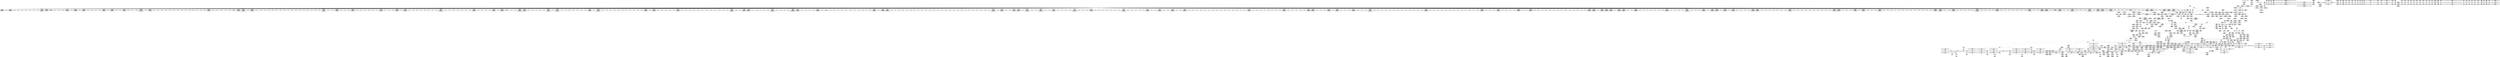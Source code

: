 digraph {
	CE0x3d308e0 [shape=record,shape=Mrecord,label="{CE0x3d308e0|selinux_inode_getattr:_tmp1|*SummSink*}"]
	CE0x3dccc00 [shape=record,shape=Mrecord,label="{CE0x3dccc00|12:_i32,_56:_i8*,_:_CRE_930,931_}"]
	CE0x3dce8a0 [shape=record,shape=Mrecord,label="{CE0x3dce8a0|12:_i32,_56:_i8*,_:_CRE_992,1000_|*MultipleSource*|security/selinux/hooks.c,1642|Function::inode_has_perm&Arg::inode::|security/selinux/hooks.c,1611}"]
	CE0x3d67c50 [shape=record,shape=Mrecord,label="{CE0x3d67c50|inode_has_perm:_tmp4|security/selinux/hooks.c,1609|*SummSink*}"]
	CE0x3dc90a0 [shape=record,shape=Mrecord,label="{CE0x3dc90a0|12:_i32,_56:_i8*,_:_CRE_880,881_}"]
	CE0x3dde380 [shape=record,shape=Mrecord,label="{CE0x3dde380|i64_0|*Constant*}"]
	CE0x3d98690 [shape=record,shape=Mrecord,label="{CE0x3d98690|cred_sid:_tmp3|*SummSource*}"]
	CE0x3d50410 [shape=record,shape=Mrecord,label="{CE0x3d50410|selinux_inode_getattr:_tmp11|security/selinux/hooks.c,2904|*SummSink*}"]
	CE0x3dcd1f0 [shape=record,shape=Mrecord,label="{CE0x3dcd1f0|12:_i32,_56:_i8*,_:_CRE_935,936_}"]
	CE0x3d42530 [shape=record,shape=Mrecord,label="{CE0x3d42530|i64*_getelementptr_inbounds_(_11_x_i64_,_11_x_i64_*___llvm_gcov_ctr235,_i64_0,_i64_10)|*Constant*}"]
	CE0x3d84e00 [shape=record,shape=Mrecord,label="{CE0x3d84e00|GLOBAL:___validate_creds|*Constant*}"]
	CE0x3db3690 [shape=record,shape=Mrecord,label="{CE0x3db3690|12:_i32,_56:_i8*,_:_CRE_194,195_}"]
	CE0x3db2f10 [shape=record,shape=Mrecord,label="{CE0x3db2f10|12:_i32,_56:_i8*,_:_CRE_186,187_}"]
	CE0x3d63d10 [shape=record,shape=Mrecord,label="{CE0x3d63d10|selinux_inode_getattr:_tmp|*SummSink*}"]
	CE0x3db1480 [shape=record,shape=Mrecord,label="{CE0x3db1480|12:_i32,_56:_i8*,_:_CRE_162,163_}"]
	CE0x3d8b0f0 [shape=record,shape=Mrecord,label="{CE0x3d8b0f0|i64*_getelementptr_inbounds_(_2_x_i64_,_2_x_i64_*___llvm_gcov_ctr204,_i64_0,_i64_1)|*Constant*}"]
	CE0x3dfe940 [shape=record,shape=Mrecord,label="{CE0x3dfe940|__validate_creds:_tmp7|include/linux/cred.h,174|*SummSink*}"]
	CE0x3ddd290 [shape=record,shape=Mrecord,label="{CE0x3ddd290|inode_has_perm:_lnot1|security/selinux/hooks.c,1611|*SummSink*}"]
	CE0x3d5ff10 [shape=record,shape=Mrecord,label="{CE0x3d5ff10|path_has_perm:_cred|Function::path_has_perm&Arg::cred::|*SummSource*}"]
	CE0x3d65360 [shape=record,shape=Mrecord,label="{CE0x3d65360|inode_has_perm:_perms|Function::inode_has_perm&Arg::perms::|*SummSink*}"]
	CE0x3db31e0 [shape=record,shape=Mrecord,label="{CE0x3db31e0|12:_i32,_56:_i8*,_:_CRE_189,190_}"]
	CE0x3d69450 [shape=record,shape=Mrecord,label="{CE0x3d69450|104:_%struct.inode*,_:_CRE_94,95_}"]
	CE0x3de26e0 [shape=record,shape=Mrecord,label="{CE0x3de26e0|i32_512|*Constant*|*SummSink*}"]
	CE0x3dcaf80 [shape=record,shape=Mrecord,label="{CE0x3dcaf80|12:_i32,_56:_i8*,_:_CRE_906,907_}"]
	CE0x3ddd7f0 [shape=record,shape=Mrecord,label="{CE0x3ddd7f0|inode_has_perm:_lnot.ext|security/selinux/hooks.c,1611|*SummSource*}"]
	CE0x3d855f0 [shape=record,shape=Mrecord,label="{CE0x3d855f0|inode_has_perm:_tmp2|*SummSource*}"]
	CE0x3d5c2c0 [shape=record,shape=Mrecord,label="{CE0x3d5c2c0|i32_78|*Constant*|*SummSource*}"]
	CE0x3d8e900 [shape=record,shape=Mrecord,label="{CE0x3d8e900|avc_has_perm:_ssid|Function::avc_has_perm&Arg::ssid::|*SummSource*}"]
	CE0x3d49540 [shape=record,shape=Mrecord,label="{CE0x3d49540|selinux_inode_getattr:_tmp17|security/selinux/hooks.c,2904}"]
	CE0x3d33350 [shape=record,shape=Mrecord,label="{CE0x3d33350|104:_%struct.inode*,_:_CRE_213,214_}"]
	CE0x3da71a0 [shape=record,shape=Mrecord,label="{CE0x3da71a0|104:_%struct.inode*,_:_CRE_185,186_}"]
	CE0x3dce510 [shape=record,shape=Mrecord,label="{CE0x3dce510|12:_i32,_56:_i8*,_:_CRE_983,984_}"]
	CE0x3de1af0 [shape=record,shape=Mrecord,label="{CE0x3de1af0|inode_has_perm:_tmp11|security/selinux/hooks.c,1612|*SummSource*}"]
	CE0x3d61d90 [shape=record,shape=Mrecord,label="{CE0x3d61d90|path_has_perm:_d_inode|security/selinux/hooks.c,1642|*SummSource*}"]
	CE0x3dcbef0 [shape=record,shape=Mrecord,label="{CE0x3dcbef0|12:_i32,_56:_i8*,_:_CRE_919,920_}"]
	CE0x3da6960 [shape=record,shape=Mrecord,label="{CE0x3da6960|104:_%struct.inode*,_:_CRE_176,177_}"]
	CE0x3dc4a90 [shape=record,shape=Mrecord,label="{CE0x3dc4a90|12:_i32,_56:_i8*,_:_CRE_656,664_|*MultipleSource*|security/selinux/hooks.c,1642|Function::inode_has_perm&Arg::inode::|security/selinux/hooks.c,1611}"]
	CE0x3dbb610 [shape=record,shape=Mrecord,label="{CE0x3dbb610|12:_i32,_56:_i8*,_:_CRE_416,424_|*MultipleSource*|security/selinux/hooks.c,1642|Function::inode_has_perm&Arg::inode::|security/selinux/hooks.c,1611}"]
	CE0x3ddef90 [shape=record,shape=Mrecord,label="{CE0x3ddef90|i64_3|*Constant*}"]
	CE0x3d65be0 [shape=record,shape=Mrecord,label="{CE0x3d65be0|i8_1|*Constant*}"]
	CE0x3d37b20 [shape=record,shape=Mrecord,label="{CE0x3d37b20|path_has_perm:_dentry|security/selinux/hooks.c,1642|*SummSink*}"]
	CE0x3d37ab0 [shape=record,shape=Mrecord,label="{CE0x3d37ab0|path_has_perm:_d_inode|security/selinux/hooks.c,1642|*SummSink*}"]
	CE0x3d33080 [shape=record,shape=Mrecord,label="{CE0x3d33080|104:_%struct.inode*,_:_CRE_210,211_}"]
	CE0x3da8e70 [shape=record,shape=Mrecord,label="{CE0x3da8e70|inode_has_perm:_tmp5|security/selinux/hooks.c,1609|*SummSink*}"]
	CE0x3d402e0 [shape=record,shape=Mrecord,label="{CE0x3d402e0|selinux_inode_getattr:_tmp13|security/selinux/hooks.c,2904|*SummSink*}"]
	CE0x3df6d20 [shape=record,shape=Mrecord,label="{CE0x3df6d20|i32_3|*Constant*}"]
	CE0x3d4fb50 [shape=record,shape=Mrecord,label="{CE0x3d4fb50|104:_%struct.inode*,_:_CRE_151,152_}"]
	CE0x3dafce0 [shape=record,shape=Mrecord,label="{CE0x3dafce0|cred_sid:_entry}"]
	CE0x3dbabe0 [shape=record,shape=Mrecord,label="{CE0x3dbabe0|12:_i32,_56:_i8*,_:_CRE_376,384_|*MultipleSource*|security/selinux/hooks.c,1642|Function::inode_has_perm&Arg::inode::|security/selinux/hooks.c,1611}"]
	CE0x3d41cd0 [shape=record,shape=Mrecord,label="{CE0x3d41cd0|i64*_getelementptr_inbounds_(_2_x_i64_,_2_x_i64_*___llvm_gcov_ctr98,_i64_0,_i64_0)|*Constant*|*SummSource*}"]
	CE0x3db6290 [shape=record,shape=Mrecord,label="{CE0x3db6290|12:_i32,_56:_i8*,_:_CRE_261,262_}"]
	CE0x3d60920 [shape=record,shape=Mrecord,label="{CE0x3d60920|i32_16|*Constant*|*SummSource*}"]
	CE0x3db3f00 [shape=record,shape=Mrecord,label="{CE0x3db3f00|12:_i32,_56:_i8*,_:_CRE_203,204_}"]
	CE0x3dacc70 [shape=record,shape=Mrecord,label="{CE0x3dacc70|__validate_creds:_lnot|include/linux/cred.h,173}"]
	CE0x3d82980 [shape=record,shape=Mrecord,label="{CE0x3d82980|__validate_creds:_lnot|include/linux/cred.h,173|*SummSource*}"]
	CE0x3dcdc10 [shape=record,shape=Mrecord,label="{CE0x3dcdc10|12:_i32,_56:_i8*,_:_CRE_976,977_}"]
	CE0x3d87150 [shape=record,shape=Mrecord,label="{CE0x3d87150|get_current:_tmp2|*SummSource*}"]
	CE0x3dc11c0 [shape=record,shape=Mrecord,label="{CE0x3dc11c0|12:_i32,_56:_i8*,_:_CRE_582,583_}"]
	CE0x3db2740 [shape=record,shape=Mrecord,label="{CE0x3db2740|12:_i32,_56:_i8*,_:_CRE_182,183_}"]
	CE0x3d9e930 [shape=record,shape=Mrecord,label="{CE0x3d9e930|get_current:_tmp3|*SummSource*}"]
	CE0x3d98b80 [shape=record,shape=Mrecord,label="{CE0x3d98b80|__validate_creds:_call|include/linux/cred.h,173|*SummSink*}"]
	CE0x3d2e6f0 [shape=record,shape=Mrecord,label="{CE0x3d2e6f0|selinux_inode_getattr:_tmp6|security/selinux/hooks.c,2904}"]
	CE0x3d8a380 [shape=record,shape=Mrecord,label="{CE0x3d8a380|104:_%struct.inode*,_:_CRE_0,4_|*MultipleSource*|*LoadInst*|security/selinux/hooks.c,1642|security/selinux/hooks.c,1642|Function::selinux_inode_getattr&Arg::dentry::}"]
	CE0x3d67210 [shape=record,shape=Mrecord,label="{CE0x3d67210|__validate_creds:_cred|Function::__validate_creds&Arg::cred::|*SummSink*}"]
	CE0x3d49340 [shape=record,shape=Mrecord,label="{CE0x3d49340|i64*_getelementptr_inbounds_(_11_x_i64_,_11_x_i64_*___llvm_gcov_ctr235,_i64_0,_i64_9)|*Constant*|*SummSource*}"]
	CE0x3dc9b50 [shape=record,shape=Mrecord,label="{CE0x3dc9b50|12:_i32,_56:_i8*,_:_CRE_889,890_}"]
	CE0x3dc1a10 [shape=record,shape=Mrecord,label="{CE0x3dc1a10|12:_i32,_56:_i8*,_:_CRE_589,590_}"]
	CE0x3db9340 [shape=record,shape=Mrecord,label="{CE0x3db9340|12:_i32,_56:_i8*,_:_CRE_302,303_}"]
	CE0x3daafe0 [shape=record,shape=Mrecord,label="{CE0x3daafe0|path_has_perm:_bb|*SummSource*}"]
	CE0x3dc0250 [shape=record,shape=Mrecord,label="{CE0x3dc0250|12:_i32,_56:_i8*,_:_CRE_569,570_}"]
	CE0x3d2d670 [shape=record,shape=Mrecord,label="{CE0x3d2d670|i64_0|*Constant*}"]
	CE0x3d647d0 [shape=record,shape=Mrecord,label="{CE0x3d647d0|i32_8|*Constant*|*SummSource*}"]
	CE0x3dc5920 [shape=record,shape=Mrecord,label="{CE0x3dc5920|12:_i32,_56:_i8*,_:_CRE_704,712_|*MultipleSource*|security/selinux/hooks.c,1642|Function::inode_has_perm&Arg::inode::|security/selinux/hooks.c,1611}"]
	CE0x3d69080 [shape=record,shape=Mrecord,label="{CE0x3d69080|104:_%struct.inode*,_:_CRE_90,91_}"]
	CE0x3db01c0 [shape=record,shape=Mrecord,label="{CE0x3db01c0|12:_i32,_56:_i8*,_:_CRE_142,143_}"]
	CE0x3dca990 [shape=record,shape=Mrecord,label="{CE0x3dca990|12:_i32,_56:_i8*,_:_CRE_901,902_}"]
	CE0x3d985e0 [shape=record,shape=Mrecord,label="{CE0x3d985e0|inode_has_perm:_i_flags|security/selinux/hooks.c,1611|*SummSink*}"]
	CE0x502dbb0 [shape=record,shape=Mrecord,label="{CE0x502dbb0|selinux_inode_getattr:_path|security/selinux/hooks.c, 2905}"]
	CE0x3d47610 [shape=record,shape=Mrecord,label="{CE0x3d47610|selinux_inode_getattr:_tmp16|security/selinux/hooks.c,2904|*SummSource*}"]
	CE0x3d35050 [shape=record,shape=Mrecord,label="{CE0x3d35050|104:_%struct.inode*,_:_CRE_306,307_}"]
	CE0x3d57290 [shape=record,shape=Mrecord,label="{CE0x3d57290|i1_true|*Constant*|*SummSource*}"]
	CE0x3dbf110 [shape=record,shape=Mrecord,label="{CE0x3dbf110|12:_i32,_56:_i8*,_:_CRE_554,555_}"]
	CE0x3d8b000 [shape=record,shape=Mrecord,label="{CE0x3d8b000|path_has_perm:_ad|security/selinux/hooks.c, 1643|*SummSink*}"]
	CE0x3d4f130 [shape=record,shape=Mrecord,label="{CE0x3d4f130|104:_%struct.inode*,_:_CRE_313,314_}"]
	CE0x3dca010 [shape=record,shape=Mrecord,label="{CE0x3dca010|12:_i32,_56:_i8*,_:_CRE_893,894_}"]
	CE0x3d63ff0 [shape=record,shape=Mrecord,label="{CE0x3d63ff0|i64_1|*Constant*}"]
	CE0x3d8d450 [shape=record,shape=Mrecord,label="{CE0x3d8d450|inode_has_perm:_tmp18|security/selinux/hooks.c,1617|*SummSink*}"]
	CE0x3dfc400 [shape=record,shape=Mrecord,label="{CE0x3dfc400|i64*_getelementptr_inbounds_(_5_x_i64_,_5_x_i64_*___llvm_gcov_ctr155,_i64_0,_i64_4)|*Constant*|*SummSource*}"]
	CE0x3d51840 [shape=record,shape=Mrecord,label="{CE0x3d51840|selinux_inode_getattr:_tmp5|security/selinux/hooks.c,2904|*SummSource*}"]
	CE0x3d3bec0 [shape=record,shape=Mrecord,label="{CE0x3d3bec0|GLOBAL:___llvm_gcov_ctr155|Global_var:__llvm_gcov_ctr155|*SummSink*}"]
	CE0x3dc5ef0 [shape=record,shape=Mrecord,label="{CE0x3dc5ef0|12:_i32,_56:_i8*,_:_CRE_736,740_|*MultipleSource*|security/selinux/hooks.c,1642|Function::inode_has_perm&Arg::inode::|security/selinux/hooks.c,1611}"]
	CE0x3ddc930 [shape=record,shape=Mrecord,label="{CE0x3ddc930|inode_has_perm:_lnot|security/selinux/hooks.c,1611|*SummSink*}"]
	CE0x3d66dc0 [shape=record,shape=Mrecord,label="{CE0x3d66dc0|cred_sid:_tmp2|*SummSource*}"]
	CE0x3d61360 [shape=record,shape=Mrecord,label="{CE0x3d61360|_ret_i32_%call8,_!dbg_!27746|security/selinux/hooks.c,2910}"]
	CE0x3d36c50 [shape=record,shape=Mrecord,label="{CE0x3d36c50|__validate_creds:_conv|include/linux/cred.h,173}"]
	CE0x3d41660 [shape=record,shape=Mrecord,label="{CE0x3d41660|i64_2|*Constant*|*SummSink*}"]
	CE0x3d65f40 [shape=record,shape=Mrecord,label="{CE0x3d65f40|i64*_getelementptr_inbounds_(_8_x_i64_,_8_x_i64_*___llvm_gcov_ctr154,_i64_0,_i64_2)|*Constant*}"]
	CE0x3d9f230 [shape=record,shape=Mrecord,label="{CE0x3d9f230|104:_%struct.inode*,_:_CRE_315,316_}"]
	CE0x3db0940 [shape=record,shape=Mrecord,label="{CE0x3db0940|12:_i32,_56:_i8*,_:_CRE_150,151_}"]
	CE0x3d82570 [shape=record,shape=Mrecord,label="{CE0x3d82570|12:_i32,_56:_i8*,_:_CRE_4,8_|*MultipleSource*|security/selinux/hooks.c,1642|Function::inode_has_perm&Arg::inode::|security/selinux/hooks.c,1611}"]
	CE0x3dc54c0 [shape=record,shape=Mrecord,label="{CE0x3dc54c0|12:_i32,_56:_i8*,_:_CRE_688,692_|*MultipleSource*|security/selinux/hooks.c,1642|Function::inode_has_perm&Arg::inode::|security/selinux/hooks.c,1611}"]
	CE0x3db2830 [shape=record,shape=Mrecord,label="{CE0x3db2830|12:_i32,_56:_i8*,_:_CRE_183,184_}"]
	CE0x3daf3e0 [shape=record,shape=Mrecord,label="{CE0x3daf3e0|inode_has_perm:_call|security/selinux/hooks.c,1614|*SummSource*}"]
	CE0x3d5f570 [shape=record,shape=Mrecord,label="{CE0x3d5f570|GLOBAL:_path_has_perm|*Constant*}"]
	CE0x3dc76c0 [shape=record,shape=Mrecord,label="{CE0x3dc76c0|12:_i32,_56:_i8*,_:_CRE_840,848_|*MultipleSource*|security/selinux/hooks.c,1642|Function::inode_has_perm&Arg::inode::|security/selinux/hooks.c,1611}"]
	CE0x3db3960 [shape=record,shape=Mrecord,label="{CE0x3db3960|12:_i32,_56:_i8*,_:_CRE_197,198_}"]
	CE0x3de0ab0 [shape=record,shape=Mrecord,label="{CE0x3de0ab0|inode_has_perm:_tmp9|security/selinux/hooks.c,1611|*SummSource*}"]
	CE0x3d35370 [shape=record,shape=Mrecord,label="{CE0x3d35370|104:_%struct.inode*,_:_CRE_309,310_}"]
	CE0x3da9a70 [shape=record,shape=Mrecord,label="{CE0x3da9a70|12:_i32,_56:_i8*,_:_CRE_104,112_|*MultipleSource*|security/selinux/hooks.c,1642|Function::inode_has_perm&Arg::inode::|security/selinux/hooks.c,1611}"]
	CE0x3d4c1b0 [shape=record,shape=Mrecord,label="{CE0x3d4c1b0|COLLAPSED:_GCMRE___llvm_gcov_ctr155_internal_global_5_x_i64_zeroinitializer:_elem_0:default:}"]
	CE0x3d68470 [shape=record,shape=Mrecord,label="{CE0x3d68470|_call_void_lockdep_rcu_suspicious(i8*_getelementptr_inbounds_(_25_x_i8_,_25_x_i8_*_.str3,_i32_0,_i32_0),_i32_2904,_i8*_getelementptr_inbounds_(_45_x_i8_,_45_x_i8_*_.str12,_i32_0,_i32_0))_#10,_!dbg_!27729|security/selinux/hooks.c,2904|*SummSink*}"]
	CE0x3d89e70 [shape=record,shape=Mrecord,label="{CE0x3d89e70|i32_5|*Constant*}"]
	CE0x3daeed0 [shape=record,shape=Mrecord,label="{CE0x3daeed0|inode_has_perm:_tmp14|security/selinux/hooks.c,1614|*SummSource*}"]
	CE0x3da80a0 [shape=record,shape=Mrecord,label="{CE0x3da80a0|104:_%struct.inode*,_:_CRE_201,202_}"]
	CE0x3d85da0 [shape=record,shape=Mrecord,label="{CE0x3d85da0|_call_void___validate_creds(%struct.cred*_%cred,_i8*_getelementptr_inbounds_(_25_x_i8_,_25_x_i8_*_.str3,_i32_0,_i32_0),_i32_1609)_#10,_!dbg_!27719|security/selinux/hooks.c,1609|*SummSink*}"]
	CE0x3d35780 [shape=record,shape=Mrecord,label="{CE0x3d35780|i64*_getelementptr_inbounds_(_2_x_i64_,_2_x_i64_*___llvm_gcov_ctr98,_i64_0,_i64_1)|*Constant*|*SummSink*}"]
	CE0x3d9c380 [shape=record,shape=Mrecord,label="{CE0x3d9c380|104:_%struct.inode*,_:_CRE_158,159_}"]
	CE0x3d615f0 [shape=record,shape=Mrecord,label="{CE0x3d615f0|_ret_i32_%call8,_!dbg_!27746|security/selinux/hooks.c,2910|*SummSink*}"]
	CE0x3d50af0 [shape=record,shape=Mrecord,label="{CE0x3d50af0|i64_3|*Constant*|*SummSink*}"]
	CE0x3db6e70 [shape=record,shape=Mrecord,label="{CE0x3db6e70|12:_i32,_56:_i8*,_:_CRE_271,272_}"]
	CE0x3d97e70 [shape=record,shape=Mrecord,label="{CE0x3d97e70|__validate_creds:_tmp1|*SummSink*}"]
	CE0x3d60ac0 [shape=record,shape=Mrecord,label="{CE0x3d60ac0|i32_16|*Constant*|*SummSink*}"]
	CE0x3dd3250 [shape=record,shape=Mrecord,label="{CE0x3dd3250|cred_sid:_cred|Function::cred_sid&Arg::cred::|*SummSource*}"]
	CE0x3d8b410 [shape=record,shape=Mrecord,label="{CE0x3d8b410|__validate_creds:_lnot.ext|include/linux/cred.h,173|*SummSource*}"]
	CE0x3d48000 [shape=record,shape=Mrecord,label="{CE0x3d48000|104:_%struct.inode*,_:_CRE_48,52_|*MultipleSource*|*LoadInst*|security/selinux/hooks.c,1642|security/selinux/hooks.c,1642|Function::selinux_inode_getattr&Arg::dentry::}"]
	CE0x3d39560 [shape=record,shape=Mrecord,label="{CE0x3d39560|__validate_creds:_file|Function::__validate_creds&Arg::file::}"]
	CE0x3d4b7f0 [shape=record,shape=Mrecord,label="{CE0x3d4b7f0|_ret_i32_%retval.0,_!dbg_!27739|security/selinux/hooks.c,1618|*SummSource*}"]
	CE0x3db0090 [shape=record,shape=Mrecord,label="{CE0x3db0090|12:_i32,_56:_i8*,_:_CRE_140,141_}"]
	CE0x3ddf8a0 [shape=record,shape=Mrecord,label="{CE0x3ddf8a0|GLOBAL:___llvm_gcov_ctr154|Global_var:__llvm_gcov_ctr154|*SummSource*}"]
	CE0x3dc70c0 [shape=record,shape=Mrecord,label="{CE0x3dc70c0|12:_i32,_56:_i8*,_:_CRE_816,824_|*MultipleSource*|security/selinux/hooks.c,1642|Function::inode_has_perm&Arg::inode::|security/selinux/hooks.c,1611}"]
	CE0x3dad2d0 [shape=record,shape=Mrecord,label="{CE0x3dad2d0|12:_i32,_56:_i8*,_:_CRE_8,12_|*MultipleSource*|security/selinux/hooks.c,1642|Function::inode_has_perm&Arg::inode::|security/selinux/hooks.c,1611}"]
	CE0x3d528f0 [shape=record,shape=Mrecord,label="{CE0x3d528f0|GLOBAL:_lockdep_rcu_suspicious|*Constant*|*SummSink*}"]
	CE0x3dac9c0 [shape=record,shape=Mrecord,label="{CE0x3dac9c0|12:_i32,_56:_i8*,_:_CRE_12,16_|*MultipleSource*|security/selinux/hooks.c,1642|Function::inode_has_perm&Arg::inode::|security/selinux/hooks.c,1611}"]
	CE0x3dbcf70 [shape=record,shape=Mrecord,label="{CE0x3dbcf70|12:_i32,_56:_i8*,_:_CRE_481,482_}"]
	CE0x3d8e860 [shape=record,shape=Mrecord,label="{CE0x3d8e860|avc_has_perm:_ssid|Function::avc_has_perm&Arg::ssid::}"]
	CE0x3da0550 [shape=record,shape=Mrecord,label="{CE0x3da0550|cred_sid:_bb}"]
	CE0x3d46160 [shape=record,shape=Mrecord,label="{CE0x3d46160|selinux_inode_getattr:_tmp1}"]
	CE0x3dfc660 [shape=record,shape=Mrecord,label="{CE0x3dfc660|i64*_getelementptr_inbounds_(_5_x_i64_,_5_x_i64_*___llvm_gcov_ctr155,_i64_0,_i64_4)|*Constant*}"]
	CE0x3d98d60 [shape=record,shape=Mrecord,label="{CE0x3d98d60|GLOBAL:_creds_are_invalid|*Constant*|*SummSource*}"]
	CE0x3d4e4e0 [shape=record,shape=Mrecord,label="{CE0x3d4e4e0|_call_void_mcount()_#3|*SummSink*}"]
	CE0x3dace80 [shape=record,shape=Mrecord,label="{CE0x3dace80|GLOBAL:_llvm.expect.i64|*Constant*}"]
	CE0x3dcd320 [shape=record,shape=Mrecord,label="{CE0x3dcd320|12:_i32,_56:_i8*,_:_CRE_936,944_|*MultipleSource*|security/selinux/hooks.c,1642|Function::inode_has_perm&Arg::inode::|security/selinux/hooks.c,1611}"]
	CE0x3d479f0 [shape=record,shape=Mrecord,label="{CE0x3d479f0|inode_has_perm:_do.end|*SummSink*}"]
	CE0x3d85660 [shape=record,shape=Mrecord,label="{CE0x3d85660|inode_has_perm:_tmp2|*SummSink*}"]
	CE0x3db6c10 [shape=record,shape=Mrecord,label="{CE0x3db6c10|12:_i32,_56:_i8*,_:_CRE_269,270_}"]
	CE0x3db4f10 [shape=record,shape=Mrecord,label="{CE0x3db4f10|12:_i32,_56:_i8*,_:_CRE_242,243_}"]
	CE0x3d907f0 [shape=record,shape=Mrecord,label="{CE0x3d907f0|inode_has_perm:_tmp20|security/selinux/hooks.c,1618}"]
	CE0x3dc81e0 [shape=record,shape=Mrecord,label="{CE0x3dc81e0|12:_i32,_56:_i8*,_:_CRE_867,868_}"]
	CE0x3d9bb70 [shape=record,shape=Mrecord,label="{CE0x3d9bb70|path_has_perm:_tmp4|*LoadInst*|security/selinux/hooks.c,1642|*SummSource*}"]
	CE0x3db9b90 [shape=record,shape=Mrecord,label="{CE0x3db9b90|12:_i32,_56:_i8*,_:_CRE_309,310_}"]
	CE0x3dddcf0 [shape=record,shape=Mrecord,label="{CE0x3dddcf0|i64_4|*Constant*}"]
	CE0x3da2110 [shape=record,shape=Mrecord,label="{CE0x3da2110|i32_1|*Constant*}"]
	CE0x3d3f730 [shape=record,shape=Mrecord,label="{CE0x3d3f730|selinux_inode_getattr:_if.then}"]
	CE0x3dcbb60 [shape=record,shape=Mrecord,label="{CE0x3dcbb60|12:_i32,_56:_i8*,_:_CRE_916,917_}"]
	CE0x3dcdfe0 [shape=record,shape=Mrecord,label="{CE0x3dcdfe0|12:_i32,_56:_i8*,_:_CRE_978,979_}"]
	CE0x3d9cce0 [shape=record,shape=Mrecord,label="{CE0x3d9cce0|104:_%struct.inode*,_:_CRE_168,169_}"]
	CE0x3d47a60 [shape=record,shape=Mrecord,label="{CE0x3d47a60|i64*_getelementptr_inbounds_(_8_x_i64_,_8_x_i64_*___llvm_gcov_ctr154,_i64_0,_i64_0)|*Constant*|*SummSink*}"]
	CE0x3d3ed60 [shape=record,shape=Mrecord,label="{CE0x3d3ed60|get_current:_entry|*SummSink*}"]
	CE0x3dd6b00 [shape=record,shape=Mrecord,label="{CE0x3dd6b00|inode_has_perm:_tmp17|security/selinux/hooks.c,1617}"]
	CE0x3d5c250 [shape=record,shape=Mrecord,label="{CE0x3d5c250|i32_78|*Constant*|*SummSink*}"]
	CE0x3dbb010 [shape=record,shape=Mrecord,label="{CE0x3dbb010|12:_i32,_56:_i8*,_:_CRE_392,400_|*MultipleSource*|security/selinux/hooks.c,1642|Function::inode_has_perm&Arg::inode::|security/selinux/hooks.c,1611}"]
	CE0x3dbd7c0 [shape=record,shape=Mrecord,label="{CE0x3dbd7c0|12:_i32,_56:_i8*,_:_CRE_488,496_|*MultipleSource*|security/selinux/hooks.c,1642|Function::inode_has_perm&Arg::inode::|security/selinux/hooks.c,1611}"]
	CE0x3d355e0 [shape=record,shape=Mrecord,label="{CE0x3d355e0|104:_%struct.inode*,_:_CRE_312,313_}"]
	CE0x3d69540 [shape=record,shape=Mrecord,label="{CE0x3d69540|104:_%struct.inode*,_:_CRE_95,96_}"]
	CE0x3d3d910 [shape=record,shape=Mrecord,label="{CE0x3d3d910|inode_has_perm:_cred|Function::inode_has_perm&Arg::cred::|*SummSource*}"]
	CE0x3dbbfe0 [shape=record,shape=Mrecord,label="{CE0x3dbbfe0|12:_i32,_56:_i8*,_:_CRE_456,464_|*MultipleSource*|security/selinux/hooks.c,1642|Function::inode_has_perm&Arg::inode::|security/selinux/hooks.c,1611}"]
	CE0x3d4b210 [shape=record,shape=Mrecord,label="{CE0x3d4b210|inode_has_perm:_adp|Function::inode_has_perm&Arg::adp::}"]
	CE0x3d98760 [shape=record,shape=Mrecord,label="{CE0x3d98760|cred_sid:_tmp3|*SummSink*}"]
	CE0x3dc52c0 [shape=record,shape=Mrecord,label="{CE0x3dc52c0|12:_i32,_56:_i8*,_:_CRE_684,688_|*MultipleSource*|security/selinux/hooks.c,1642|Function::inode_has_perm&Arg::inode::|security/selinux/hooks.c,1611}"]
	CE0x3ddf430 [shape=record,shape=Mrecord,label="{CE0x3ddf430|inode_has_perm:_tmp7|security/selinux/hooks.c,1611|*SummSink*}"]
	CE0x3d346a0 [shape=record,shape=Mrecord,label="{CE0x3d346a0|104:_%struct.inode*,_:_CRE_280,288_|*MultipleSource*|*LoadInst*|security/selinux/hooks.c,1642|security/selinux/hooks.c,1642|Function::selinux_inode_getattr&Arg::dentry::}"]
	CE0x3dc1420 [shape=record,shape=Mrecord,label="{CE0x3dc1420|12:_i32,_56:_i8*,_:_CRE_584,585_}"]
	CE0x3d5fb30 [shape=record,shape=Mrecord,label="{CE0x3d5fb30|path_has_perm:_entry|*SummSource*}"]
	CE0x3d61a90 [shape=record,shape=Mrecord,label="{CE0x3d61a90|get_current:_bb|*SummSource*}"]
	CE0x3d644c0 [shape=record,shape=Mrecord,label="{CE0x3d644c0|i64_16|*Constant*|*SummSource*}"]
	CE0x3db5420 [shape=record,shape=Mrecord,label="{CE0x3db5420|12:_i32,_56:_i8*,_:_CRE_248,249_}"]
	CE0x3d98cf0 [shape=record,shape=Mrecord,label="{CE0x3d98cf0|COLLAPSED:_CMRE:_elem_0:default:}"]
	CE0x3dc74c0 [shape=record,shape=Mrecord,label="{CE0x3dc74c0|12:_i32,_56:_i8*,_:_CRE_832,840_|*MultipleSource*|security/selinux/hooks.c,1642|Function::inode_has_perm&Arg::inode::|security/selinux/hooks.c,1611}"]
	CE0x3d8f730 [shape=record,shape=Mrecord,label="{CE0x3d8f730|avc_has_perm:_requested|Function::avc_has_perm&Arg::requested::|*SummSource*}"]
	CE0x3dbc7e0 [shape=record,shape=Mrecord,label="{CE0x3dbc7e0|12:_i32,_56:_i8*,_:_CRE_474,475_}"]
	CE0x3dbeae0 [shape=record,shape=Mrecord,label="{CE0x3dbeae0|12:_i32,_56:_i8*,_:_CRE_544,552_|*MultipleSource*|security/selinux/hooks.c,1642|Function::inode_has_perm&Arg::inode::|security/selinux/hooks.c,1611}"]
	CE0x3d9bc50 [shape=record,shape=Mrecord,label="{CE0x3d9bc50|path_has_perm:_tmp4|*LoadInst*|security/selinux/hooks.c,1642|*SummSink*}"]
	CE0x3d517d0 [shape=record,shape=Mrecord,label="{CE0x3d517d0|selinux_inode_getattr:_tmp5|security/selinux/hooks.c,2904}"]
	CE0x3dbce40 [shape=record,shape=Mrecord,label="{CE0x3dbce40|12:_i32,_56:_i8*,_:_CRE_480,481_}"]
	CE0x3db96d0 [shape=record,shape=Mrecord,label="{CE0x3db96d0|12:_i32,_56:_i8*,_:_CRE_305,306_}"]
	CE0x3dfc960 [shape=record,shape=Mrecord,label="{CE0x3dfc960|i64*_getelementptr_inbounds_(_5_x_i64_,_5_x_i64_*___llvm_gcov_ctr155,_i64_0,_i64_4)|*Constant*|*SummSink*}"]
	CE0x3db7590 [shape=record,shape=Mrecord,label="{CE0x3db7590|12:_i32,_56:_i8*,_:_CRE_277,278_}"]
	CE0x3d36dc0 [shape=record,shape=Mrecord,label="{CE0x3d36dc0|__validate_creds:_conv|include/linux/cred.h,173|*SummSource*}"]
	CE0x3dc24c0 [shape=record,shape=Mrecord,label="{CE0x3dc24c0|12:_i32,_56:_i8*,_:_CRE_598,599_}"]
	CE0x3dfcb70 [shape=record,shape=Mrecord,label="{CE0x3dfcb70|cred_sid:_bb|*SummSource*}"]
	CE0x3dfe470 [shape=record,shape=Mrecord,label="{CE0x3dfe470|__validate_creds:_tmp6|include/linux/cred.h,174}"]
	CE0x3dcd0c0 [shape=record,shape=Mrecord,label="{CE0x3dcd0c0|12:_i32,_56:_i8*,_:_CRE_934,935_}"]
	CE0x3db2470 [shape=record,shape=Mrecord,label="{CE0x3db2470|12:_i32,_56:_i8*,_:_CRE_179,180_}"]
	CE0x3d5bab0 [shape=record,shape=Mrecord,label="{CE0x3d5bab0|selinux_inode_getattr:_tobool1|security/selinux/hooks.c,2904|*SummSource*}"]
	CE0x3d8c1f0 [shape=record,shape=Mrecord,label="{CE0x3d8c1f0|inode_has_perm:_retval.0|*SummSource*}"]
	CE0x3d443d0 [shape=record,shape=Mrecord,label="{CE0x3d443d0|selinux_inode_getattr:_tmp3|*SummSink*}"]
	CE0x3d632a0 [shape=record,shape=Mrecord,label="{CE0x3d632a0|i8_1|*Constant*}"]
	CE0x3db5330 [shape=record,shape=Mrecord,label="{CE0x3db5330|12:_i32,_56:_i8*,_:_CRE_247,248_}"]
	CE0x3d34380 [shape=record,shape=Mrecord,label="{CE0x3d34380|104:_%struct.inode*,_:_CRE_264,272_|*MultipleSource*|*LoadInst*|security/selinux/hooks.c,1642|security/selinux/hooks.c,1642|Function::selinux_inode_getattr&Arg::dentry::}"]
	CE0x3d63e60 [shape=record,shape=Mrecord,label="{CE0x3d63e60|i64_1|*Constant*|*SummSource*}"]
	CE0x3dc5af0 [shape=record,shape=Mrecord,label="{CE0x3dc5af0|12:_i32,_56:_i8*,_:_CRE_712,728_|*MultipleSource*|security/selinux/hooks.c,1642|Function::inode_has_perm&Arg::inode::|security/selinux/hooks.c,1611}"]
	CE0x3d39d00 [shape=record,shape=Mrecord,label="{CE0x3d39d00|i64*_getelementptr_inbounds_(_11_x_i64_,_11_x_i64_*___llvm_gcov_ctr235,_i64_0,_i64_8)|*Constant*}"]
	CE0x3db0a30 [shape=record,shape=Mrecord,label="{CE0x3db0a30|12:_i32,_56:_i8*,_:_CRE_151,152_}"]
	CE0x3d461d0 [shape=record,shape=Mrecord,label="{CE0x3d461d0|selinux_inode_getattr:_tmp1|*SummSource*}"]
	CE0x3d9f500 [shape=record,shape=Mrecord,label="{CE0x3d9f500|104:_%struct.inode*,_:_CRE_318,319_}"]
	CE0x3dcae50 [shape=record,shape=Mrecord,label="{CE0x3dcae50|12:_i32,_56:_i8*,_:_CRE_905,906_}"]
	CE0x3d99cc0 [shape=record,shape=Mrecord,label="{CE0x3d99cc0|12:_i32,_56:_i8*,_:_CRE_76,80_|*MultipleSource*|security/selinux/hooks.c,1642|Function::inode_has_perm&Arg::inode::|security/selinux/hooks.c,1611}"]
	CE0x3dda1b0 [shape=record,shape=Mrecord,label="{CE0x3dda1b0|i64*_getelementptr_inbounds_(_5_x_i64_,_5_x_i64_*___llvm_gcov_ctr155,_i64_0,_i64_3)|*Constant*|*SummSource*}"]
	CE0x3dc17b0 [shape=record,shape=Mrecord,label="{CE0x3dc17b0|12:_i32,_56:_i8*,_:_CRE_587,588_}"]
	CE0x3dac220 [shape=record,shape=Mrecord,label="{CE0x3dac220|12:_i32,_56:_i8*,_:_CRE_48,56_|*MultipleSource*|security/selinux/hooks.c,1642|Function::inode_has_perm&Arg::inode::|security/selinux/hooks.c,1611}"]
	CE0x3dae460 [shape=record,shape=Mrecord,label="{CE0x3dae460|i64*_getelementptr_inbounds_(_8_x_i64_,_8_x_i64_*___llvm_gcov_ctr154,_i64_0,_i64_6)|*Constant*|*SummSink*}"]
	CE0x3dc3b50 [shape=record,shape=Mrecord,label="{CE0x3dc3b50|12:_i32,_56:_i8*,_:_CRE_617,618_}"]
	CE0x3da17a0 [shape=record,shape=Mrecord,label="{CE0x3da17a0|path_has_perm:_tmp7|security/selinux/hooks.c,1646}"]
	CE0x3d96d20 [shape=record,shape=Mrecord,label="{CE0x3d96d20|COLLAPSED:_GCMRE___llvm_gcov_ctr154_internal_global_8_x_i64_zeroinitializer:_elem_0:default:}"]
	CE0x3db9f20 [shape=record,shape=Mrecord,label="{CE0x3db9f20|12:_i32,_56:_i8*,_:_CRE_312,320_|*MultipleSource*|security/selinux/hooks.c,1642|Function::inode_has_perm&Arg::inode::|security/selinux/hooks.c,1611}"]
	CE0x3d3c6d0 [shape=record,shape=Mrecord,label="{CE0x3d3c6d0|i32_2904|*Constant*|*SummSource*}"]
	CE0x3db1660 [shape=record,shape=Mrecord,label="{CE0x3db1660|12:_i32,_56:_i8*,_:_CRE_164,165_}"]
	CE0x3dc91d0 [shape=record,shape=Mrecord,label="{CE0x3dc91d0|12:_i32,_56:_i8*,_:_CRE_881,882_}"]
	CE0x3d96cb0 [shape=record,shape=Mrecord,label="{CE0x3d96cb0|inode_has_perm:_tmp}"]
	CE0x3dc8ab0 [shape=record,shape=Mrecord,label="{CE0x3dc8ab0|12:_i32,_56:_i8*,_:_CRE_875,876_}"]
	CE0x3d591b0 [shape=record,shape=Mrecord,label="{CE0x3d591b0|selinux_inode_getattr:_tmp9|security/selinux/hooks.c,2904|*SummSink*}"]
	CE0x3d9f410 [shape=record,shape=Mrecord,label="{CE0x3d9f410|104:_%struct.inode*,_:_CRE_317,318_}"]
	CE0x3d963f0 [shape=record,shape=Mrecord,label="{CE0x3d963f0|_ret_void,_!dbg_!27722|include/linux/cred.h,175|*SummSource*}"]
	CE0x3d64c90 [shape=record,shape=Mrecord,label="{CE0x3d64c90|inode_has_perm:_inode|Function::inode_has_perm&Arg::inode::|*SummSource*}"]
	CE0x3dba9e0 [shape=record,shape=Mrecord,label="{CE0x3dba9e0|12:_i32,_56:_i8*,_:_CRE_360,376_|*MultipleSource*|security/selinux/hooks.c,1642|Function::inode_has_perm&Arg::inode::|security/selinux/hooks.c,1611}"]
	CE0x3d46d50 [shape=record,shape=Mrecord,label="{CE0x3d46d50|%struct.task_struct*_(%struct.task_struct**)*_asm_movq_%gs:$_1:P_,$0_,_r,im,_dirflag_,_fpsr_,_flags_}"]
	CE0x3da18d0 [shape=record,shape=Mrecord,label="{CE0x3da18d0|path_has_perm:_tmp7|security/selinux/hooks.c,1646|*SummSource*}"]
	CE0x3dbd430 [shape=record,shape=Mrecord,label="{CE0x3dbd430|12:_i32,_56:_i8*,_:_CRE_485,486_}"]
	CE0x3d49fa0 [shape=record,shape=Mrecord,label="{CE0x3d49fa0|i32_2904|*Constant*}"]
	CE0x3dc4600 [shape=record,shape=Mrecord,label="{CE0x3dc4600|12:_i32,_56:_i8*,_:_CRE_640,648_|*MultipleSource*|security/selinux/hooks.c,1642|Function::inode_has_perm&Arg::inode::|security/selinux/hooks.c,1611}"]
	CE0x3db7460 [shape=record,shape=Mrecord,label="{CE0x3db7460|12:_i32,_56:_i8*,_:_CRE_276,277_}"]
	CE0x3dafdb0 [shape=record,shape=Mrecord,label="{CE0x3dafdb0|cred_sid:_entry|*SummSource*}"]
	CE0x3dd43b0 [shape=record,shape=Mrecord,label="{CE0x3dd43b0|inode_has_perm:_tmp15|*LoadInst*|security/selinux/hooks.c,1615|*SummSource*}"]
	CE0x3de1b60 [shape=record,shape=Mrecord,label="{CE0x3de1b60|inode_has_perm:_tmp11|security/selinux/hooks.c,1612|*SummSink*}"]
	CE0x3dd4760 [shape=record,shape=Mrecord,label="{CE0x3dd4760|inode_has_perm:_sid3|security/selinux/hooks.c,1617|*SummSource*}"]
	CE0x3dcb440 [shape=record,shape=Mrecord,label="{CE0x3dcb440|12:_i32,_56:_i8*,_:_CRE_910,911_}"]
	CE0x3dddb80 [shape=record,shape=Mrecord,label="{CE0x3dddb80|inode_has_perm:_conv|security/selinux/hooks.c,1611|*SummSink*}"]
	CE0x3d4fd60 [shape=record,shape=Mrecord,label="{CE0x3d4fd60|selinux_inode_getattr:_land.lhs.true2|*SummSink*}"]
	CE0x3d87230 [shape=record,shape=Mrecord,label="{CE0x3d87230|i64*_getelementptr_inbounds_(_2_x_i64_,_2_x_i64_*___llvm_gcov_ctr98,_i64_0,_i64_0)|*Constant*|*SummSink*}"]
	CE0x3d42030 [shape=record,shape=Mrecord,label="{CE0x3d42030|selinux_inode_getattr:_bb|*SummSink*}"]
	CE0x3d984d0 [shape=record,shape=Mrecord,label="{CE0x3d984d0|12:_i32,_56:_i8*,_:_CRE_0,2_|*MultipleSource*|security/selinux/hooks.c,1642|Function::inode_has_perm&Arg::inode::|security/selinux/hooks.c,1611}"]
	CE0x3db7a50 [shape=record,shape=Mrecord,label="{CE0x3db7a50|12:_i32,_56:_i8*,_:_CRE_281,282_}"]
	CE0x3db2560 [shape=record,shape=Mrecord,label="{CE0x3db2560|12:_i32,_56:_i8*,_:_CRE_180,181_}"]
	CE0x3d8f9a0 [shape=record,shape=Mrecord,label="{CE0x3d8f9a0|inode_has_perm:_retval.0}"]
	CE0x3da5b90 [shape=record,shape=Mrecord,label="{CE0x3da5b90|cred_sid:_tmp6|security/selinux/hooks.c,197|*SummSource*}"]
	CE0x3d997b0 [shape=record,shape=Mrecord,label="{CE0x3d997b0|12:_i32,_56:_i8*,_:_CRE_56,64_|*MultipleSource*|security/selinux/hooks.c,1642|Function::inode_has_perm&Arg::inode::|security/selinux/hooks.c,1611}"]
	CE0x3dbfd90 [shape=record,shape=Mrecord,label="{CE0x3dbfd90|12:_i32,_56:_i8*,_:_CRE_565,566_}"]
	CE0x3d9f7d0 [shape=record,shape=Mrecord,label="{CE0x3d9f7d0|path_has_perm:_tmp5|security/selinux/hooks.c,1642|*SummSource*}"]
	CE0x3d62090 [shape=record,shape=Mrecord,label="{CE0x3d62090|104:_%struct.inode*,_:_CRE_8,12_|*MultipleSource*|*LoadInst*|security/selinux/hooks.c,1642|security/selinux/hooks.c,1642|Function::selinux_inode_getattr&Arg::dentry::}"]
	CE0x3ddf0c0 [shape=record,shape=Mrecord,label="{CE0x3ddf0c0|inode_has_perm:_tmp7|security/selinux/hooks.c,1611}"]
	CE0x3d61c00 [shape=record,shape=Mrecord,label="{CE0x3d61c00|get_current:_bb|*SummSink*}"]
	CE0x3d9d280 [shape=record,shape=Mrecord,label="{CE0x3d9d280|104:_%struct.inode*,_:_CRE_174,175_}"]
	CE0x3dad340 [shape=record,shape=Mrecord,label="{CE0x3dad340|12:_i32,_56:_i8*,_:_CRE_2,4_|*MultipleSource*|security/selinux/hooks.c,1642|Function::inode_has_perm&Arg::inode::|security/selinux/hooks.c,1611}"]
	CE0x3d564e0 [shape=record,shape=Mrecord,label="{CE0x3d564e0|path_has_perm:_tmp1|*SummSink*}"]
	CE0x3db5f00 [shape=record,shape=Mrecord,label="{CE0x3db5f00|12:_i32,_56:_i8*,_:_CRE_258,259_}"]
	CE0x3d58e30 [shape=record,shape=Mrecord,label="{CE0x3d58e30|i64_5|*Constant*|*SummSource*}"]
	CE0x3d49ed0 [shape=record,shape=Mrecord,label="{CE0x3d49ed0|selinux_inode_getattr:_tmp18|security/selinux/hooks.c,2904|*SummSource*}"]
	CE0x3dc0840 [shape=record,shape=Mrecord,label="{CE0x3dc0840|12:_i32,_56:_i8*,_:_CRE_574,575_}"]
	CE0x3dc8e40 [shape=record,shape=Mrecord,label="{CE0x3dc8e40|12:_i32,_56:_i8*,_:_CRE_878,879_}"]
	CE0x3d354f0 [shape=record,shape=Mrecord,label="{CE0x3d354f0|104:_%struct.inode*,_:_CRE_311,312_}"]
	CE0x3d48d90 [shape=record,shape=Mrecord,label="{CE0x3d48d90|i8*_getelementptr_inbounds_(_45_x_i8_,_45_x_i8_*_.str12,_i32_0,_i32_0)|*Constant*}"]
	CE0x3da7ce0 [shape=record,shape=Mrecord,label="{CE0x3da7ce0|104:_%struct.inode*,_:_CRE_197,198_}"]
	CE0x3d47da0 [shape=record,shape=Mrecord,label="{CE0x3d47da0|selinux_inode_getattr:_do.body|*SummSink*}"]
	CE0x3d3d7f0 [shape=record,shape=Mrecord,label="{CE0x3d3d7f0|inode_has_perm:_do.end|*SummSource*}"]
	CE0x3dcb310 [shape=record,shape=Mrecord,label="{CE0x3dcb310|12:_i32,_56:_i8*,_:_CRE_909,910_}"]
	CE0x3dace10 [shape=record,shape=Mrecord,label="{CE0x3dace10|__validate_creds:_lnot|include/linux/cred.h,173|*SummSink*}"]
	CE0x3dcc150 [shape=record,shape=Mrecord,label="{CE0x3dcc150|12:_i32,_56:_i8*,_:_CRE_921,922_}"]
	CE0x3dc2be0 [shape=record,shape=Mrecord,label="{CE0x3dc2be0|12:_i32,_56:_i8*,_:_CRE_604,605_}"]
	CE0x3da6480 [shape=record,shape=Mrecord,label="{CE0x3da6480|path_has_perm:_path1|security/selinux/hooks.c,1646|*SummSink*}"]
	CE0x3d3f520 [shape=record,shape=Mrecord,label="{CE0x3d3f520|i64_4|*Constant*|*SummSink*}"]
	CE0x3db76c0 [shape=record,shape=Mrecord,label="{CE0x3db76c0|12:_i32,_56:_i8*,_:_CRE_278,279_}"]
	CE0x3d38c00 [shape=record,shape=Mrecord,label="{CE0x3d38c00|i32_1609|*Constant*|*SummSource*}"]
	CE0x3d42980 [shape=record,shape=Mrecord,label="{CE0x3d42980|selinux_inode_getattr:_tmp19|security/selinux/hooks.c,2904|*SummSink*}"]
	CE0x3d99220 [shape=record,shape=Mrecord,label="{CE0x3d99220|inode_has_perm:_if.then|*SummSink*}"]
	CE0x3d61080 [shape=record,shape=Mrecord,label="{CE0x3d61080|_ret_i32_%call,_!dbg_!27724|security/selinux/hooks.c,1647|*SummSource*}"]
	CE0x3d558e0 [shape=record,shape=Mrecord,label="{CE0x3d558e0|selinux_inode_getattr:_do.end}"]
	CE0x3d3b7b0 [shape=record,shape=Mrecord,label="{CE0x3d3b7b0|__validate_creds:_tmp2|include/linux/cred.h,173}"]
	CE0x3d60840 [shape=record,shape=Mrecord,label="{CE0x3d60840|i32_16|*Constant*}"]
	CE0x3dbca10 [shape=record,shape=Mrecord,label="{CE0x3dbca10|12:_i32,_56:_i8*,_:_CRE_476,477_}"]
	CE0x3dbf290 [shape=record,shape=Mrecord,label="{CE0x3dbf290|12:_i32,_56:_i8*,_:_CRE_555,556_}"]
	CE0x3dd9270 [shape=record,shape=Mrecord,label="{CE0x3dd9270|__validate_creds:_tmp3|include/linux/cred.h,173}"]
	CE0x3db3870 [shape=record,shape=Mrecord,label="{CE0x3db3870|12:_i32,_56:_i8*,_:_CRE_196,197_}"]
	CE0x3db70d0 [shape=record,shape=Mrecord,label="{CE0x3db70d0|12:_i32,_56:_i8*,_:_CRE_273,274_}"]
	CE0x3dd6f00 [shape=record,shape=Mrecord,label="{CE0x3dd6f00|inode_has_perm:_tmp17|security/selinux/hooks.c,1617|*SummSink*}"]
	CE0x3dd31e0 [shape=record,shape=Mrecord,label="{CE0x3dd31e0|cred_sid:_cred|Function::cred_sid&Arg::cred::}"]
	CE0x3d9b710 [shape=record,shape=Mrecord,label="{CE0x3d9b710|__validate_creds:_lnot1|include/linux/cred.h,173|*SummSink*}"]
	CE0x3db5510 [shape=record,shape=Mrecord,label="{CE0x3db5510|12:_i32,_56:_i8*,_:_CRE_249,250_}"]
	CE0x3dc4e90 [shape=record,shape=Mrecord,label="{CE0x3dc4e90|12:_i32,_56:_i8*,_:_CRE_672,680_|*MultipleSource*|security/selinux/hooks.c,1642|Function::inode_has_perm&Arg::inode::|security/selinux/hooks.c,1611}"]
	CE0x3dca270 [shape=record,shape=Mrecord,label="{CE0x3dca270|12:_i32,_56:_i8*,_:_CRE_895,896_}"]
	CE0x3d4bec0 [shape=record,shape=Mrecord,label="{CE0x3d4bec0|inode_has_perm:_do.end}"]
	CE0x3da7380 [shape=record,shape=Mrecord,label="{CE0x3da7380|104:_%struct.inode*,_:_CRE_187,188_}"]
	CE0x3da8550 [shape=record,shape=Mrecord,label="{CE0x3da8550|104:_%struct.inode*,_:_CRE_206,207_}"]
	CE0x3d33260 [shape=record,shape=Mrecord,label="{CE0x3d33260|104:_%struct.inode*,_:_CRE_212,213_}"]
	CE0x3db0fd0 [shape=record,shape=Mrecord,label="{CE0x3db0fd0|12:_i32,_56:_i8*,_:_CRE_157,158_}"]
	CE0x3da32f0 [shape=record,shape=Mrecord,label="{CE0x3da32f0|VOIDTB_TE:_CE_0,8_|Function::selinux_inode_getattr&Arg::mnt::}"]
	CE0x3d83ca0 [shape=record,shape=Mrecord,label="{CE0x3d83ca0|i64_2|*Constant*}"]
	CE0x3dc60f0 [shape=record,shape=Mrecord,label="{CE0x3dc60f0|12:_i32,_56:_i8*,_:_CRE_744,752_|*MultipleSource*|security/selinux/hooks.c,1642|Function::inode_has_perm&Arg::inode::|security/selinux/hooks.c,1611}"]
	CE0x3d3f010 [shape=record,shape=Mrecord,label="{CE0x3d3f010|_ret_%struct.task_struct*_%tmp4,_!dbg_!27714|./arch/x86/include/asm/current.h,14}"]
	CE0x3d63df0 [shape=record,shape=Mrecord,label="{CE0x3d63df0|i64_1|*Constant*}"]
	CE0x3d3f360 [shape=record,shape=Mrecord,label="{CE0x3d3f360|i64_4|*Constant*|*SummSource*}"]
	CE0x3d66e30 [shape=record,shape=Mrecord,label="{CE0x3d66e30|cred_sid:_tmp2|*SummSink*}"]
	CE0x3d980f0 [shape=record,shape=Mrecord,label="{CE0x3d980f0|_call_void_mcount()_#3|*SummSource*}"]
	CE0x3d3d6a0 [shape=record,shape=Mrecord,label="{CE0x3d3d6a0|inode_has_perm:_cred|Function::inode_has_perm&Arg::cred::}"]
	CE0x3d2e970 [shape=record,shape=Mrecord,label="{CE0x3d2e970|selinux_inode_getattr:_tmp6|security/selinux/hooks.c,2904|*SummSink*}"]
	CE0x3da1340 [shape=record,shape=Mrecord,label="{CE0x3da1340|path_has_perm:_tmp6|security/selinux/hooks.c,1646}"]
	CE0x3d4a930 [shape=record,shape=Mrecord,label="{CE0x3d4a930|104:_%struct.inode*,_:_CRE_96,104_|*MultipleSource*|*LoadInst*|security/selinux/hooks.c,1642|security/selinux/hooks.c,1642|Function::selinux_inode_getattr&Arg::dentry::}"]
	CE0x3d69360 [shape=record,shape=Mrecord,label="{CE0x3d69360|104:_%struct.inode*,_:_CRE_93,94_}"]
	CE0x3da98e0 [shape=record,shape=Mrecord,label="{CE0x3da98e0|12:_i32,_56:_i8*,_:_CRE_96,104_|*MultipleSource*|security/selinux/hooks.c,1642|Function::inode_has_perm&Arg::inode::|security/selinux/hooks.c,1611}"]
	CE0x3d389e0 [shape=record,shape=Mrecord,label="{CE0x3d389e0|i64*_getelementptr_inbounds_(_2_x_i64_,_2_x_i64_*___llvm_gcov_ctr204,_i64_0,_i64_0)|*Constant*}"]
	CE0x3d4f970 [shape=record,shape=Mrecord,label="{CE0x3d4f970|104:_%struct.inode*,_:_CRE_149,150_}"]
	CE0x3dd3320 [shape=record,shape=Mrecord,label="{CE0x3dd3320|cred_sid:_cred|Function::cred_sid&Arg::cred::|*SummSink*}"]
	CE0x3d352b0 [shape=record,shape=Mrecord,label="{CE0x3d352b0|104:_%struct.inode*,_:_CRE_308,309_}"]
	CE0x3db10c0 [shape=record,shape=Mrecord,label="{CE0x3db10c0|12:_i32,_56:_i8*,_:_CRE_158,159_}"]
	CE0x3db8630 [shape=record,shape=Mrecord,label="{CE0x3db8630|12:_i32,_56:_i8*,_:_CRE_291,292_}"]
	CE0x3d84e70 [shape=record,shape=Mrecord,label="{CE0x3d84e70|_call_void___validate_creds(%struct.cred*_%cred,_i8*_getelementptr_inbounds_(_25_x_i8_,_25_x_i8_*_.str3,_i32_0,_i32_0),_i32_1609)_#10,_!dbg_!27719|security/selinux/hooks.c,1609}"]
	CE0x3d58910 [shape=record,shape=Mrecord,label="{CE0x3d58910|i64*_getelementptr_inbounds_(_11_x_i64_,_11_x_i64_*___llvm_gcov_ctr235,_i64_0,_i64_6)|*Constant*|*SummSink*}"]
	CE0x3de1a80 [shape=record,shape=Mrecord,label="{CE0x3de1a80|inode_has_perm:_tmp11|security/selinux/hooks.c,1612}"]
	CE0x3dcad20 [shape=record,shape=Mrecord,label="{CE0x3dcad20|12:_i32,_56:_i8*,_:_CRE_904,905_}"]
	CE0x3d47c80 [shape=record,shape=Mrecord,label="{CE0x3d47c80|inode_has_perm:_return}"]
	CE0x3d98280 [shape=record,shape=Mrecord,label="{CE0x3d98280|inode_has_perm:_i_flags|security/selinux/hooks.c,1611}"]
	CE0x3dd9bb0 [shape=record,shape=Mrecord,label="{CE0x3dd9bb0|__validate_creds:_tmp5|include/linux/cred.h,173}"]
	CE0x3db3d20 [shape=record,shape=Mrecord,label="{CE0x3db3d20|12:_i32,_56:_i8*,_:_CRE_201,202_}"]
	CE0x3da7fb0 [shape=record,shape=Mrecord,label="{CE0x3da7fb0|104:_%struct.inode*,_:_CRE_200,201_}"]
	CE0x3dc1550 [shape=record,shape=Mrecord,label="{CE0x3dc1550|12:_i32,_56:_i8*,_:_CRE_585,586_}"]
	CE0x3dbef10 [shape=record,shape=Mrecord,label="{CE0x3dbef10|12:_i32,_56:_i8*,_:_CRE_553,554_}"]
	CE0x3d66d50 [shape=record,shape=Mrecord,label="{CE0x3d66d50|cred_sid:_tmp2}"]
	CE0x3db7f10 [shape=record,shape=Mrecord,label="{CE0x3db7f10|12:_i32,_56:_i8*,_:_CRE_285,286_}"]
	CE0x3dccf90 [shape=record,shape=Mrecord,label="{CE0x3dccf90|12:_i32,_56:_i8*,_:_CRE_933,934_}"]
	CE0x3dc2000 [shape=record,shape=Mrecord,label="{CE0x3dc2000|12:_i32,_56:_i8*,_:_CRE_594,595_}"]
	CE0x3d84610 [shape=record,shape=Mrecord,label="{CE0x3d84610|inode_has_perm:_return|*SummSink*}"]
	CE0x3d60020 [shape=record,shape=Mrecord,label="{CE0x3d60020|path_has_perm:_cred|Function::path_has_perm&Arg::cred::|*SummSink*}"]
	CE0x3dfdd20 [shape=record,shape=Mrecord,label="{CE0x3dfdd20|cred_sid:_security|security/selinux/hooks.c,196|*SummSink*}"]
	CE0x3d9e830 [shape=record,shape=Mrecord,label="{CE0x3d9e830|get_current:_tmp3}"]
	CE0x3d5cd10 [shape=record,shape=Mrecord,label="{CE0x3d5cd10|selinux_inode_getattr:_tmp21|security/selinux/hooks.c,2904|*SummSource*}"]
	CE0x3dd5430 [shape=record,shape=Mrecord,label="{CE0x3dd5430|inode_has_perm:_tmp13|security/selinux/hooks.c,1614|*SummSink*}"]
	CE0x3db82a0 [shape=record,shape=Mrecord,label="{CE0x3db82a0|12:_i32,_56:_i8*,_:_CRE_288,289_}"]
	CE0x3d3f1a0 [shape=record,shape=Mrecord,label="{CE0x3d3f1a0|i64_4|*Constant*}"]
	CE0x3d33440 [shape=record,shape=Mrecord,label="{CE0x3d33440|104:_%struct.inode*,_:_CRE_214,215_}"]
	CE0x3db9930 [shape=record,shape=Mrecord,label="{CE0x3db9930|12:_i32,_56:_i8*,_:_CRE_307,308_}"]
	CE0x3d42860 [shape=record,shape=Mrecord,label="{CE0x3d42860|i64*_getelementptr_inbounds_(_11_x_i64_,_11_x_i64_*___llvm_gcov_ctr235,_i64_0,_i64_10)|*Constant*|*SummSource*}"]
	CE0x3d58980 [shape=record,shape=Mrecord,label="{CE0x3d58980|selinux_inode_getattr:_tmp8|security/selinux/hooks.c,2904|*SummSource*}"]
	CE0x3d579f0 [shape=record,shape=Mrecord,label="{CE0x3d579f0|selinux_inode_getattr:_tmp12|security/selinux/hooks.c,2904|*SummSource*}"]
	CE0x3d3dc90 [shape=record,shape=Mrecord,label="{CE0x3d3dc90|selinux_inode_getattr:_tmp20|security/selinux/hooks.c,2904|*SummSink*}"]
	CE0x3d658b0 [shape=record,shape=Mrecord,label="{CE0x3d658b0|path_has_perm:_type|security/selinux/hooks.c,1645|*SummSource*}"]
	CE0x3dc1680 [shape=record,shape=Mrecord,label="{CE0x3dc1680|12:_i32,_56:_i8*,_:_CRE_586,587_}"]
	CE0x3dfd8b0 [shape=record,shape=Mrecord,label="{CE0x3dfd8b0|cred_sid:_security|security/selinux/hooks.c,196|*SummSource*}"]
	CE0x3db35a0 [shape=record,shape=Mrecord,label="{CE0x3db35a0|12:_i32,_56:_i8*,_:_CRE_193,194_}"]
	CE0x3d4af90 [shape=record,shape=Mrecord,label="{CE0x3d4af90|104:_%struct.inode*,_:_CRE_40,48_|*MultipleSource*|*LoadInst*|security/selinux/hooks.c,1642|security/selinux/hooks.c,1642|Function::selinux_inode_getattr&Arg::dentry::}"]
	CE0x3d412c0 [shape=record,shape=Mrecord,label="{CE0x3d412c0|selinux_inode_getattr:_do.end|*SummSink*}"]
	CE0x3d339e0 [shape=record,shape=Mrecord,label="{CE0x3d339e0|104:_%struct.inode*,_:_CRE_220,221_}"]
	CE0x3d9c1a0 [shape=record,shape=Mrecord,label="{CE0x3d9c1a0|104:_%struct.inode*,_:_CRE_156,157_}"]
	CE0x3d559b0 [shape=record,shape=Mrecord,label="{CE0x3d559b0|selinux_inode_getattr:_land.lhs.true2|*SummSource*}"]
	CE0x3d828a0 [shape=record,shape=Mrecord,label="{CE0x3d828a0|12:_i32,_56:_i8*,_:_CRE_88,96_|*MultipleSource*|security/selinux/hooks.c,1642|Function::inode_has_perm&Arg::inode::|security/selinux/hooks.c,1611}"]
	CE0x3d506f0 [shape=record,shape=Mrecord,label="{CE0x3d506f0|selinux_inode_getattr:_tmp|*SummSource*}"]
	CE0x3d8f5c0 [shape=record,shape=Mrecord,label="{CE0x3d8f5c0|avc_has_perm:_requested|Function::avc_has_perm&Arg::requested::}"]
	CE0x3d94e20 [shape=record,shape=Mrecord,label="{CE0x3d94e20|_call_void_mcount()_#3|*SummSink*}"]
	CE0x3d58750 [shape=record,shape=Mrecord,label="{CE0x3d58750|selinux_inode_getattr:_tmp13|security/selinux/hooks.c,2904|*SummSource*}"]
	CE0x3dc2850 [shape=record,shape=Mrecord,label="{CE0x3dc2850|12:_i32,_56:_i8*,_:_CRE_601,602_}"]
	CE0x3dc98f0 [shape=record,shape=Mrecord,label="{CE0x3dc98f0|12:_i32,_56:_i8*,_:_CRE_887,888_}"]
	CE0x3dc97c0 [shape=record,shape=Mrecord,label="{CE0x3dc97c0|12:_i32,_56:_i8*,_:_CRE_886,887_}"]
	CE0x3dbe0e0 [shape=record,shape=Mrecord,label="{CE0x3dbe0e0|12:_i32,_56:_i8*,_:_CRE_512,520_|*MultipleSource*|security/selinux/hooks.c,1642|Function::inode_has_perm&Arg::inode::|security/selinux/hooks.c,1611}"]
	CE0x3d41550 [shape=record,shape=Mrecord,label="{CE0x3d41550|i64_2|*Constant*}"]
	CE0x3d60cd0 [shape=record,shape=Mrecord,label="{CE0x3d60cd0|path_has_perm:_av|Function::path_has_perm&Arg::av::|*SummSink*}"]
	CE0x3d2d0f0 [shape=record,shape=Mrecord,label="{CE0x3d2d0f0|selinux_inode_getattr:_call|security/selinux/hooks.c,2904|*SummSink*}"]
	CE0x3d374e0 [shape=record,shape=Mrecord,label="{CE0x3d374e0|__validate_creds:_tmp}"]
	CE0x3d90080 [shape=record,shape=Mrecord,label="{CE0x3d90080|_ret_i32_%retval.0,_!dbg_!27728|security/selinux/avc.c,775|*SummSink*}"]
	CE0x3ddc9a0 [shape=record,shape=Mrecord,label="{CE0x3ddc9a0|inode_has_perm:_lnot|security/selinux/hooks.c,1611}"]
	CE0x3da91e0 [shape=record,shape=Mrecord,label="{CE0x3da91e0|path_has_perm:_tmp|*SummSink*}"]
	CE0x3d5dbd0 [shape=record,shape=Mrecord,label="{CE0x3d5dbd0|i64*_getelementptr_inbounds_(_2_x_i64_,_2_x_i64_*___llvm_gcov_ctr98,_i64_0,_i64_0)|*Constant*}"]
	CE0x3d33530 [shape=record,shape=Mrecord,label="{CE0x3d33530|104:_%struct.inode*,_:_CRE_215,216_}"]
	CE0x3d4e020 [shape=record,shape=Mrecord,label="{CE0x3d4e020|i32_0|*Constant*}"]
	"CONST[source:0(mediator),value:2(dynamic)][purpose:{object}]"
	"CONST[source:2(external),value:2(dynamic)][purpose:{subject}]"
	CE0x3db8890 [shape=record,shape=Mrecord,label="{CE0x3db8890|12:_i32,_56:_i8*,_:_CRE_293,294_}"]
	CE0x3dcce60 [shape=record,shape=Mrecord,label="{CE0x3dcce60|12:_i32,_56:_i8*,_:_CRE_932,933_}"]
	CE0x3da6a20 [shape=record,shape=Mrecord,label="{CE0x3da6a20|104:_%struct.inode*,_:_CRE_177,178_}"]
	CE0x3dbfec0 [shape=record,shape=Mrecord,label="{CE0x3dbfec0|12:_i32,_56:_i8*,_:_CRE_566,567_}"]
	CE0x3dc3c80 [shape=record,shape=Mrecord,label="{CE0x3dc3c80|12:_i32,_56:_i8*,_:_CRE_618,619_}"]
	CE0x3dbbbe0 [shape=record,shape=Mrecord,label="{CE0x3dbbbe0|12:_i32,_56:_i8*,_:_CRE_440,448_|*MultipleSource*|security/selinux/hooks.c,1642|Function::inode_has_perm&Arg::inode::|security/selinux/hooks.c,1611}"]
	CE0x3db1c00 [shape=record,shape=Mrecord,label="{CE0x3db1c00|12:_i32,_56:_i8*,_:_CRE_170,171_}"]
	CE0x3d5c420 [shape=record,shape=Mrecord,label="{CE0x3d5c420|selinux_inode_getattr:_cred4|security/selinux/hooks.c,2904}"]
	CE0x3dcc9a0 [shape=record,shape=Mrecord,label="{CE0x3dcc9a0|12:_i32,_56:_i8*,_:_CRE_928,929_}"]
	CE0x3dcba30 [shape=record,shape=Mrecord,label="{CE0x3dcba30|12:_i32,_56:_i8*,_:_CRE_915,916_}"]
	CE0x3d90f50 [shape=record,shape=Mrecord,label="{CE0x3d90f50|__validate_creds:_tobool|include/linux/cred.h,173|*SummSink*}"]
	CE0x3d40c10 [shape=record,shape=Mrecord,label="{CE0x3d40c10|get_current:_tmp|*SummSink*}"]
	CE0x3d40c80 [shape=record,shape=Mrecord,label="{CE0x3d40c80|GLOBAL:_selinux_inode_getattr.__warned|Global_var:selinux_inode_getattr.__warned}"]
	CE0x3d8e610 [shape=record,shape=Mrecord,label="{CE0x3d8e610|avc_has_perm:_requested|Function::avc_has_perm&Arg::requested::|*SummSink*}"]
	CE0x3dcf160 [shape=record,shape=Mrecord,label="{CE0x3dcf160|inode_has_perm:_tmp6|*LoadInst*|security/selinux/hooks.c,1611|*SummSink*}"]
	CE0x3d83480 [shape=record,shape=Mrecord,label="{CE0x3d83480|cred_sid:_tmp3}"]
	CE0x3db44a0 [shape=record,shape=Mrecord,label="{CE0x3db44a0|12:_i32,_56:_i8*,_:_CRE_212,216_|*MultipleSource*|security/selinux/hooks.c,1642|Function::inode_has_perm&Arg::inode::|security/selinux/hooks.c,1611}"]
	CE0x3dd3650 [shape=record,shape=Mrecord,label="{CE0x3dd3650|_ret_i32_%tmp6,_!dbg_!27716|security/selinux/hooks.c,197|*SummSource*}"]
	CE0x3d393a0 [shape=record,shape=Mrecord,label="{CE0x3d393a0|__validate_creds:_file|Function::__validate_creds&Arg::file::|*SummSink*}"]
	CE0x3dc1c70 [shape=record,shape=Mrecord,label="{CE0x3dc1c70|12:_i32,_56:_i8*,_:_CRE_591,592_}"]
	CE0x3d63f80 [shape=record,shape=Mrecord,label="{CE0x3d63f80|i64*_getelementptr_inbounds_(_2_x_i64_,_2_x_i64_*___llvm_gcov_ctr98,_i64_0,_i64_1)|*Constant*|*SummSource*}"]
	CE0x3db4590 [shape=record,shape=Mrecord,label="{CE0x3db4590|12:_i32,_56:_i8*,_:_CRE_216,224_|*MultipleSource*|security/selinux/hooks.c,1642|Function::inode_has_perm&Arg::inode::|security/selinux/hooks.c,1611}"]
	CE0x3db3b40 [shape=record,shape=Mrecord,label="{CE0x3db3b40|12:_i32,_56:_i8*,_:_CRE_199,200_}"]
	CE0x3d67510 [shape=record,shape=Mrecord,label="{CE0x3d67510|__validate_creds:_if.end|*SummSink*}"]
	CE0x3da1e20 [shape=record,shape=Mrecord,label="{CE0x3da1e20|cred_sid:_tmp4|*LoadInst*|security/selinux/hooks.c,196|*SummSink*}"]
	CE0x3dbf540 [shape=record,shape=Mrecord,label="{CE0x3dbf540|12:_i32,_56:_i8*,_:_CRE_558,559_}"]
	CE0x3d847e0 [shape=record,shape=Mrecord,label="{CE0x3d847e0|inode_has_perm:_do.body|*SummSource*}"]
	CE0x3d4f070 [shape=record,shape=Mrecord,label="{CE0x3d4f070|selinux_inode_getattr:_if.end|*SummSink*}"]
	CE0x3d83b70 [shape=record,shape=Mrecord,label="{CE0x3d83b70|i64_0|*Constant*}"]
	CE0x3dfe4e0 [shape=record,shape=Mrecord,label="{CE0x3dfe4e0|__validate_creds:_tmp6|include/linux/cred.h,174|*SummSource*}"]
	CE0x3d41160 [shape=record,shape=Mrecord,label="{CE0x3d41160|selinux_inode_getattr:_entry}"]
	CE0x3dc3a20 [shape=record,shape=Mrecord,label="{CE0x3dc3a20|12:_i32,_56:_i8*,_:_CRE_616,617_}"]
	CE0x3dde450 [shape=record,shape=Mrecord,label="{CE0x3dde450|inode_has_perm:_expval|security/selinux/hooks.c,1611}"]
	CE0x3d3d410 [shape=record,shape=Mrecord,label="{CE0x3d3d410|inode_has_perm:_entry}"]
	CE0x3ddd9d0 [shape=record,shape=Mrecord,label="{CE0x3ddd9d0|GLOBAL:_llvm.expect.i64|*Constant*}"]
	CE0x3d8ecf0 [shape=record,shape=Mrecord,label="{CE0x3d8ecf0|avc_has_perm:_tsid|Function::avc_has_perm&Arg::tsid::|*SummSource*}"]
	CE0x3d9a080 [shape=record,shape=Mrecord,label="{CE0x3d9a080|__validate_creds:_expval|include/linux/cred.h,173|*SummSink*}"]
	CE0x3db9df0 [shape=record,shape=Mrecord,label="{CE0x3db9df0|12:_i32,_56:_i8*,_:_CRE_311,312_}"]
	CE0x3d5ece0 [shape=record,shape=Mrecord,label="{CE0x3d5ece0|selinux_inode_getattr:_mnt|Function::selinux_inode_getattr&Arg::mnt::|*SummSink*}"]
	CE0x3dd42a0 [shape=record,shape=Mrecord,label="{CE0x3dd42a0|inode_has_perm:_tmp15|*LoadInst*|security/selinux/hooks.c,1615}"]
	CE0x3d602c0 [shape=record,shape=Mrecord,label="{CE0x3d602c0|path_has_perm:_path|Function::path_has_perm&Arg::path::}"]
	CE0x3d5c490 [shape=record,shape=Mrecord,label="{CE0x3d5c490|selinux_inode_getattr:_dentry6|security/selinux/hooks.c,2907|*SummSink*}"]
	CE0x3d3f830 [shape=record,shape=Mrecord,label="{CE0x3d3f830|selinux_inode_getattr:_if.then|*SummSource*}"]
	CE0x3dafe90 [shape=record,shape=Mrecord,label="{CE0x3dafe90|cred_sid:_entry|*SummSink*}"]
	CE0x3d89cc0 [shape=record,shape=Mrecord,label="{CE0x3d89cc0|_call_void_mcount()_#3|*SummSource*}"]
	CE0x3dbd0a0 [shape=record,shape=Mrecord,label="{CE0x3dbd0a0|12:_i32,_56:_i8*,_:_CRE_482,483_}"]
	CE0x3d8fce0 [shape=record,shape=Mrecord,label="{CE0x3d8fce0|avc_has_perm:_auditdata|Function::avc_has_perm&Arg::auditdata::|*SummSink*}"]
	CE0x3d306d0 [shape=record,shape=Mrecord,label="{CE0x3d306d0|selinux_inode_getattr:_tmp7|security/selinux/hooks.c,2904}"]
	CE0x3db2290 [shape=record,shape=Mrecord,label="{CE0x3db2290|12:_i32,_56:_i8*,_:_CRE_177,178_}"]
	CE0x3db57e0 [shape=record,shape=Mrecord,label="{CE0x3db57e0|12:_i32,_56:_i8*,_:_CRE_252,253_}"]
	CE0x3d84580 [shape=record,shape=Mrecord,label="{CE0x3d84580|inode_has_perm:_return|*SummSource*}"]
	CE0x3d56e50 [shape=record,shape=Mrecord,label="{CE0x3d56e50|selinux_inode_getattr:_tmp14|security/selinux/hooks.c,2904|*SummSink*}"]
	CE0x3d68ea0 [shape=record,shape=Mrecord,label="{CE0x3d68ea0|104:_%struct.inode*,_:_CRE_89,90_}"]
	CE0x3dd96f0 [shape=record,shape=Mrecord,label="{CE0x3dd96f0|i64*_getelementptr_inbounds_(_5_x_i64_,_5_x_i64_*___llvm_gcov_ctr155,_i64_0,_i64_3)|*Constant*|*SummSink*}"]
	CE0x3d33f80 [shape=record,shape=Mrecord,label="{CE0x3d33f80|104:_%struct.inode*,_:_CRE_240,248_|*MultipleSource*|*LoadInst*|security/selinux/hooks.c,1642|security/selinux/hooks.c,1642|Function::selinux_inode_getattr&Arg::dentry::}"]
	CE0x3d5d820 [shape=record,shape=Mrecord,label="{CE0x3d5d820|selinux_inode_getattr:_dentry|Function::selinux_inode_getattr&Arg::dentry::|*SummSource*}"]
	CE0x3d9e5d0 [shape=record,shape=Mrecord,label="{CE0x3d9e5d0|i64*_getelementptr_inbounds_(_2_x_i64_,_2_x_i64_*___llvm_gcov_ctr204,_i64_0,_i64_1)|*Constant*|*SummSink*}"]
	CE0x3dad5b0 [shape=record,shape=Mrecord,label="{CE0x3dad5b0|cred_sid:_tmp|*SummSource*}"]
	CE0x3dae4d0 [shape=record,shape=Mrecord,label="{CE0x3dae4d0|i64*_getelementptr_inbounds_(_8_x_i64_,_8_x_i64_*___llvm_gcov_ctr154,_i64_0,_i64_6)|*Constant*}"]
	CE0x3d33170 [shape=record,shape=Mrecord,label="{CE0x3d33170|104:_%struct.inode*,_:_CRE_211,212_}"]
	CE0x3db8760 [shape=record,shape=Mrecord,label="{CE0x3db8760|12:_i32,_56:_i8*,_:_CRE_292,293_}"]
	CE0x3d2e800 [shape=record,shape=Mrecord,label="{CE0x3d2e800|selinux_inode_getattr:_tmp6|security/selinux/hooks.c,2904|*SummSource*}"]
	CE0x3dde1e0 [shape=record,shape=Mrecord,label="{CE0x3dde1e0|GLOBAL:_llvm.expect.i64|*Constant*|*SummSource*}"]
	CE0x3da8460 [shape=record,shape=Mrecord,label="{CE0x3da8460|104:_%struct.inode*,_:_CRE_205,206_}"]
	CE0x3d3d710 [shape=record,shape=Mrecord,label="{CE0x3d3d710|inode_has_perm:_entry|*SummSink*}"]
	CE0x3da8190 [shape=record,shape=Mrecord,label="{CE0x3da8190|104:_%struct.inode*,_:_CRE_202,203_}"]
	CE0x3da2700 [shape=record,shape=Mrecord,label="{CE0x3da2700|cred_sid:_sid|security/selinux/hooks.c,197|*SummSource*}"]
	CE0x3d39410 [shape=record,shape=Mrecord,label="{CE0x3d39410|i32_1609|*Constant*}"]
	CE0x3d3bd20 [shape=record,shape=Mrecord,label="{CE0x3d3bd20|i64*_getelementptr_inbounds_(_5_x_i64_,_5_x_i64_*___llvm_gcov_ctr155,_i64_0,_i64_3)|*Constant*}"]
	CE0x3d34c70 [shape=record,shape=Mrecord,label="{CE0x3d34c70|104:_%struct.inode*,_:_CRE_304,305_}"]
	CE0x3db8c20 [shape=record,shape=Mrecord,label="{CE0x3db8c20|12:_i32,_56:_i8*,_:_CRE_296,297_}"]
	CE0x3db0ee0 [shape=record,shape=Mrecord,label="{CE0x3db0ee0|12:_i32,_56:_i8*,_:_CRE_156,157_}"]
	CE0x3dbb210 [shape=record,shape=Mrecord,label="{CE0x3dbb210|12:_i32,_56:_i8*,_:_CRE_400,408_|*MultipleSource*|security/selinux/hooks.c,1642|Function::inode_has_perm&Arg::inode::|security/selinux/hooks.c,1611}"]
	CE0x3dc8720 [shape=record,shape=Mrecord,label="{CE0x3dc8720|12:_i32,_56:_i8*,_:_CRE_872,873_}"]
	CE0x3d94210 [shape=record,shape=Mrecord,label="{CE0x3d94210|i64*_getelementptr_inbounds_(_8_x_i64_,_8_x_i64_*___llvm_gcov_ctr154,_i64_0,_i64_1)|*Constant*|*SummSink*}"]
	CE0x3d64840 [shape=record,shape=Mrecord,label="{CE0x3d64840|i32_8|*Constant*|*SummSink*}"]
	CE0x3d46ac0 [shape=record,shape=Mrecord,label="{CE0x3d46ac0|GLOBAL:_current_task|Global_var:current_task}"]
	CE0x3d47bd0 [shape=record,shape=Mrecord,label="{CE0x3d47bd0|inode_has_perm:_if.end|*SummSink*}"]
	CE0x3db77f0 [shape=record,shape=Mrecord,label="{CE0x3db77f0|12:_i32,_56:_i8*,_:_CRE_279,280_}"]
	CE0x3db8d50 [shape=record,shape=Mrecord,label="{CE0x3db8d50|12:_i32,_56:_i8*,_:_CRE_297,298_}"]
	CE0x3dc0f60 [shape=record,shape=Mrecord,label="{CE0x3dc0f60|12:_i32,_56:_i8*,_:_CRE_580,581_}"]
	CE0x3ddaf70 [shape=record,shape=Mrecord,label="{CE0x3ddaf70|inode_has_perm:_tmp19|security/selinux/hooks.c,1618|*SummSource*}"]
	CE0x3ddd120 [shape=record,shape=Mrecord,label="{CE0x3ddd120|inode_has_perm:_lnot1|security/selinux/hooks.c,1611|*SummSource*}"]
	CE0x3daab40 [shape=record,shape=Mrecord,label="{CE0x3daab40|i32_22|*Constant*|*SummSource*}"]
	CE0x3d6a280 [shape=record,shape=Mrecord,label="{CE0x3d6a280|path_has_perm:_tmp3}"]
	CE0x3dc72c0 [shape=record,shape=Mrecord,label="{CE0x3dc72c0|12:_i32,_56:_i8*,_:_CRE_824,832_|*MultipleSource*|security/selinux/hooks.c,1642|Function::inode_has_perm&Arg::inode::|security/selinux/hooks.c,1611}"]
	CE0x3d648e0 [shape=record,shape=Mrecord,label="{CE0x3d648e0|path_has_perm:_tmp7|security/selinux/hooks.c,1646}"]
	CE0x3d38de0 [shape=record,shape=Mrecord,label="{CE0x3d38de0|i32_1609|*Constant*|*SummSink*}"]
	CE0x3db9210 [shape=record,shape=Mrecord,label="{CE0x3db9210|12:_i32,_56:_i8*,_:_CRE_301,302_}"]
	CE0x3d96d90 [shape=record,shape=Mrecord,label="{CE0x3d96d90|inode_has_perm:_tmp|*SummSource*}"]
	CE0x3de25f0 [shape=record,shape=Mrecord,label="{CE0x3de25f0|i32_512|*Constant*|*SummSource*}"]
	CE0x3d96f20 [shape=record,shape=Mrecord,label="{CE0x3d96f20|__validate_creds:_tmp2|include/linux/cred.h,173|*SummSource*}"]
	CE0x3d47810 [shape=record,shape=Mrecord,label="{CE0x3d47810|selinux_inode_getattr:_tmp16|security/selinux/hooks.c,2904|*SummSink*}"]
	CE0x3d8b270 [shape=record,shape=Mrecord,label="{CE0x3d8b270|i64*_getelementptr_inbounds_(_2_x_i64_,_2_x_i64_*___llvm_gcov_ctr204,_i64_0,_i64_1)|*Constant*|*SummSource*}"]
	CE0x3ddcad0 [shape=record,shape=Mrecord,label="{CE0x3ddcad0|inode_has_perm:_lnot|security/selinux/hooks.c,1611|*SummSource*}"]
	CE0x3dc43a0 [shape=record,shape=Mrecord,label="{CE0x3dc43a0|12:_i32,_56:_i8*,_:_CRE_624,628_|*MultipleSource*|security/selinux/hooks.c,1642|Function::inode_has_perm&Arg::inode::|security/selinux/hooks.c,1611}"]
	CE0x3d440b0 [shape=record,shape=Mrecord,label="{CE0x3d440b0|selinux_inode_getattr:_tmp3|*SummSource*}"]
	CE0x3d8d2b0 [shape=record,shape=Mrecord,label="{CE0x3d8d2b0|inode_has_perm:_call4|security/selinux/hooks.c,1617}"]
	CE0x3d90230 [shape=record,shape=Mrecord,label="{CE0x3d90230|i64*_getelementptr_inbounds_(_8_x_i64_,_8_x_i64_*___llvm_gcov_ctr154,_i64_0,_i64_7)|*Constant*|*SummSink*}"]
	CE0x3d8ebc0 [shape=record,shape=Mrecord,label="{CE0x3d8ebc0|avc_has_perm:_tsid|Function::avc_has_perm&Arg::tsid::}"]
	CE0x3d3f9f0 [shape=record,shape=Mrecord,label="{CE0x3d3f9f0|0:_i8,_:_GCMR_selinux_inode_getattr.__warned_internal_global_i8_0,_section_.data.unlikely_,_align_1:_elem_0:default:}"]
	CE0x3da3380 [shape=record,shape=Mrecord,label="{CE0x3da3380|VOIDTB_TE:_CE_8,16_|Function::selinux_inode_getattr&Arg::mnt::}"]
	CE0x3d9d0a0 [shape=record,shape=Mrecord,label="{CE0x3d9d0a0|104:_%struct.inode*,_:_CRE_172,173_}"]
	CE0x3d867a0 [shape=record,shape=Mrecord,label="{CE0x3d867a0|__validate_creds:_cred|Function::__validate_creds&Arg::cred::}"]
	CE0x3de2460 [shape=record,shape=Mrecord,label="{CE0x3de2460|i32_512|*Constant*}"]
	CE0x3dbc3e0 [shape=record,shape=Mrecord,label="{CE0x3dbc3e0|12:_i32,_56:_i8*,_:_CRE_472,473_}"]
	CE0x3d34a80 [shape=record,shape=Mrecord,label="{CE0x3d34a80|104:_%struct.inode*,_:_CRE_296,304_|*MultipleSource*|*LoadInst*|security/selinux/hooks.c,1642|security/selinux/hooks.c,1642|Function::selinux_inode_getattr&Arg::dentry::}"]
	CE0x3d42910 [shape=record,shape=Mrecord,label="{CE0x3d42910|i64*_getelementptr_inbounds_(_11_x_i64_,_11_x_i64_*___llvm_gcov_ctr235,_i64_0,_i64_10)|*Constant*|*SummSink*}"]
	CE0x3d696b0 [shape=record,shape=Mrecord,label="{CE0x3d696b0|i32_2904|*Constant*|*SummSink*}"]
	CE0x3d6a3e0 [shape=record,shape=Mrecord,label="{CE0x3d6a3e0|path_has_perm:_tmp3|*SummSink*}"]
	CE0x3dc5cc0 [shape=record,shape=Mrecord,label="{CE0x3dc5cc0|12:_i32,_56:_i8*,_:_CRE_728,736_|*MultipleSource*|security/selinux/hooks.c,1642|Function::inode_has_perm&Arg::inode::|security/selinux/hooks.c,1611}"]
	CE0x3db63c0 [shape=record,shape=Mrecord,label="{CE0x3db63c0|12:_i32,_56:_i8*,_:_CRE_262,263_}"]
	CE0x3d415c0 [shape=record,shape=Mrecord,label="{CE0x3d415c0|i64_2|*Constant*|*SummSource*}"]
	CE0x3d68400 [shape=record,shape=Mrecord,label="{CE0x3d68400|_call_void_lockdep_rcu_suspicious(i8*_getelementptr_inbounds_(_25_x_i8_,_25_x_i8_*_.str3,_i32_0,_i32_0),_i32_2904,_i8*_getelementptr_inbounds_(_45_x_i8_,_45_x_i8_*_.str12,_i32_0,_i32_0))_#10,_!dbg_!27729|security/selinux/hooks.c,2904|*SummSource*}"]
	CE0x3db8e80 [shape=record,shape=Mrecord,label="{CE0x3db8e80|12:_i32,_56:_i8*,_:_CRE_298,299_}"]
	CE0x3d840d0 [shape=record,shape=Mrecord,label="{CE0x3d840d0|i64*_getelementptr_inbounds_(_8_x_i64_,_8_x_i64_*___llvm_gcov_ctr154,_i64_0,_i64_1)|*Constant*}"]
	CE0x3db6d40 [shape=record,shape=Mrecord,label="{CE0x3db6d40|12:_i32,_56:_i8*,_:_CRE_270,271_}"]
	CE0x3db6ae0 [shape=record,shape=Mrecord,label="{CE0x3db6ae0|12:_i32,_56:_i8*,_:_CRE_268,269_}"]
	CE0x3da0ef0 [shape=record,shape=Mrecord,label="{CE0x3da0ef0|GLOBAL:_inode_has_perm|*Constant*}"]
	CE0x3d55ce0 [shape=record,shape=Mrecord,label="{CE0x3d55ce0|i64*_getelementptr_inbounds_(_11_x_i64_,_11_x_i64_*___llvm_gcov_ctr235,_i64_0,_i64_1)|*Constant*|*SummSink*}"]
	CE0x3dbcc10 [shape=record,shape=Mrecord,label="{CE0x3dbcc10|12:_i32,_56:_i8*,_:_CRE_478,479_}"]
	CE0x3ddfcf0 [shape=record,shape=Mrecord,label="{CE0x3ddfcf0|inode_has_perm:_tmp8|security/selinux/hooks.c,1611|*SummSource*}"]
	CE0x3d48190 [shape=record,shape=Mrecord,label="{CE0x3d48190|104:_%struct.inode*,_:_CRE_56,64_|*MultipleSource*|*LoadInst*|security/selinux/hooks.c,1642|security/selinux/hooks.c,1642|Function::selinux_inode_getattr&Arg::dentry::}"]
	CE0x3d3eaa0 [shape=record,shape=Mrecord,label="{CE0x3d3eaa0|get_current:_entry}"]
	CE0x3db1570 [shape=record,shape=Mrecord,label="{CE0x3db1570|12:_i32,_56:_i8*,_:_CRE_163,164_}"]
	CE0x3d48520 [shape=record,shape=Mrecord,label="{CE0x3d48520|104:_%struct.inode*,_:_CRE_80,88_|*MultipleSource*|*LoadInst*|security/selinux/hooks.c,1642|security/selinux/hooks.c,1642|Function::selinux_inode_getattr&Arg::dentry::}"]
	CE0x3db1fc0 [shape=record,shape=Mrecord,label="{CE0x3db1fc0|12:_i32,_56:_i8*,_:_CRE_174,175_}"]
	CE0x3dff580 [shape=record,shape=Mrecord,label="{CE0x3dff580|GLOBAL:___invalid_creds|*Constant*|*SummSource*}"]
	CE0x3dd4520 [shape=record,shape=Mrecord,label="{CE0x3dd4520|inode_has_perm:_tmp15|*LoadInst*|security/selinux/hooks.c,1615|*SummSink*}"]
	CE0x3d38770 [shape=record,shape=Mrecord,label="{CE0x3d38770|i64*_getelementptr_inbounds_(_8_x_i64_,_8_x_i64_*___llvm_gcov_ctr154,_i64_0,_i64_2)|*Constant*|*SummSink*}"]
	CE0x3d67b70 [shape=record,shape=Mrecord,label="{CE0x3d67b70|inode_has_perm:_tmp4|security/selinux/hooks.c,1609}"]
	CE0x3dcb7d0 [shape=record,shape=Mrecord,label="{CE0x3dcb7d0|12:_i32,_56:_i8*,_:_CRE_913,914_}"]
	CE0x3d3a230 [shape=record,shape=Mrecord,label="{CE0x3d3a230|selinux_inode_getattr:_tmp15|security/selinux/hooks.c,2904|*SummSink*}"]
	CE0x3db40e0 [shape=record,shape=Mrecord,label="{CE0x3db40e0|12:_i32,_56:_i8*,_:_CRE_205,206_}"]
	CE0x3d55c40 [shape=record,shape=Mrecord,label="{CE0x3d55c40|i64_1|*Constant*|*SummSink*}"]
	CE0x3d55560 [shape=record,shape=Mrecord,label="{CE0x3d55560|selinux_inode_getattr:_bb}"]
	CE0x3dcb0b0 [shape=record,shape=Mrecord,label="{CE0x3dcb0b0|12:_i32,_56:_i8*,_:_CRE_907,908_}"]
	CE0x3d90d00 [shape=record,shape=Mrecord,label="{CE0x3d90d00|__validate_creds:_bb}"]
	CE0x3d4fc40 [shape=record,shape=Mrecord,label="{CE0x3d4fc40|104:_%struct.inode*,_:_CRE_152,153_}"]
	CE0x3db83d0 [shape=record,shape=Mrecord,label="{CE0x3db83d0|12:_i32,_56:_i8*,_:_CRE_289,290_}"]
	"CONST[source:1(input),value:2(dynamic)][purpose:{object}]"
	CE0x3d9c650 [shape=record,shape=Mrecord,label="{CE0x3d9c650|104:_%struct.inode*,_:_CRE_161,162_}"]
	CE0x3dc62f0 [shape=record,shape=Mrecord,label="{CE0x3dc62f0|12:_i32,_56:_i8*,_:_CRE_752,756_|*MultipleSource*|security/selinux/hooks.c,1642|Function::inode_has_perm&Arg::inode::|security/selinux/hooks.c,1611}"]
	CE0x3d37e10 [shape=record,shape=Mrecord,label="{CE0x3d37e10|i32_0|*Constant*}"]
	CE0x3d40f20 [shape=record,shape=Mrecord,label="{CE0x3d40f20|GLOBAL:_selinux_inode_getattr.__warned|Global_var:selinux_inode_getattr.__warned|*SummSink*}"]
	CE0x3d8b590 [shape=record,shape=Mrecord,label="{CE0x3d8b590|__validate_creds:_lnot.ext|include/linux/cred.h,173|*SummSink*}"]
	CE0x3d8dd30 [shape=record,shape=Mrecord,label="{CE0x3d8dd30|i32_(i32,_i32,_i16,_i32,_%struct.common_audit_data*)*_bitcast_(i32_(i32,_i32,_i16,_i32,_%struct.common_audit_data.495*)*_avc_has_perm_to_i32_(i32,_i32,_i16,_i32,_%struct.common_audit_data*)*)|*Constant*}"]
	CE0x3d8f2a0 [shape=record,shape=Mrecord,label="{CE0x3d8f2a0|avc_has_perm:_tclass|Function::avc_has_perm&Arg::tclass::|*SummSink*}"]
	CE0x3d8f4e0 [shape=record,shape=Mrecord,label="{CE0x3d8f4e0|_ret_i32_%retval.0,_!dbg_!27728|security/selinux/avc.c,775}"]
	CE0x3d90960 [shape=record,shape=Mrecord,label="{CE0x3d90960|inode_has_perm:_tmp20|security/selinux/hooks.c,1618|*SummSource*}"]
	CE0x3dbf670 [shape=record,shape=Mrecord,label="{CE0x3dbf670|12:_i32,_56:_i8*,_:_CRE_559,560_}"]
	CE0x3d62020 [shape=record,shape=Mrecord,label="{CE0x3d62020|104:_%struct.inode*,_:_CRE_24,40_|*MultipleSource*|*LoadInst*|security/selinux/hooks.c,1642|security/selinux/hooks.c,1642|Function::selinux_inode_getattr&Arg::dentry::}"]
	CE0x3d836b0 [shape=record,shape=Mrecord,label="{CE0x3d836b0|__validate_creds:_entry|*SummSource*}"]
	CE0x3dc0d00 [shape=record,shape=Mrecord,label="{CE0x3dc0d00|12:_i32,_56:_i8*,_:_CRE_578,579_}"]
	CE0x3dbed10 [shape=record,shape=Mrecord,label="{CE0x3dbed10|12:_i32,_56:_i8*,_:_CRE_552,553_}"]
	CE0x3db9cc0 [shape=record,shape=Mrecord,label="{CE0x3db9cc0|12:_i32,_56:_i8*,_:_CRE_310,311_}"]
	CE0x3d307e0 [shape=record,shape=Mrecord,label="{CE0x3d307e0|selinux_inode_getattr:_tmp7|security/selinux/hooks.c,2904|*SummSource*}"]
	CE0x3d9f320 [shape=record,shape=Mrecord,label="{CE0x3d9f320|104:_%struct.inode*,_:_CRE_316,317_}"]
	CE0x3dc2d10 [shape=record,shape=Mrecord,label="{CE0x3dc2d10|12:_i32,_56:_i8*,_:_CRE_605,606_}"]
	CE0x3d4e160 [shape=record,shape=Mrecord,label="{CE0x3d4e160|i32_0|*Constant*|*SummSource*}"]
	CE0x3d69230 [shape=record,shape=Mrecord,label="{CE0x3d69230|104:_%struct.inode*,_:_CRE_91,92_}"]
	CE0x3d5f1f0 [shape=record,shape=Mrecord,label="{CE0x3d5f1f0|selinux_inode_getattr:_call8|security/selinux/hooks.c,2910|*SummSource*}"]
	CE0x3db7330 [shape=record,shape=Mrecord,label="{CE0x3db7330|12:_i32,_56:_i8*,_:_CRE_275,276_}"]
	CE0x3dce310 [shape=record,shape=Mrecord,label="{CE0x3dce310|12:_i32,_56:_i8*,_:_CRE_981,982_}"]
	CE0x3d39630 [shape=record,shape=Mrecord,label="{CE0x3d39630|get_current:_tmp1|*SummSink*}"]
	CE0x3dce410 [shape=record,shape=Mrecord,label="{CE0x3dce410|12:_i32,_56:_i8*,_:_CRE_982,983_}"]
	CE0x3db5600 [shape=record,shape=Mrecord,label="{CE0x3db5600|12:_i32,_56:_i8*,_:_CRE_250,251_}"]
	CE0x3dc85f0 [shape=record,shape=Mrecord,label="{CE0x3dc85f0|12:_i32,_56:_i8*,_:_CRE_871,872_}"]
	CE0x3dcef60 [shape=record,shape=Mrecord,label="{CE0x3dcef60|inode_has_perm:_tmp6|*LoadInst*|security/selinux/hooks.c,1611|*SummSource*}"]
	CE0x3dfdb50 [shape=record,shape=Mrecord,label="{CE0x3dfdb50|cred_sid:_security|security/selinux/hooks.c,196}"]
	CE0x3dc7a60 [shape=record,shape=Mrecord,label="{CE0x3dc7a60|12:_i32,_56:_i8*,_:_CRE_856,864_|*MultipleSource*|security/selinux/hooks.c,1642|Function::inode_has_perm&Arg::inode::|security/selinux/hooks.c,1611}"]
	CE0x3de0f90 [shape=record,shape=Mrecord,label="{CE0x3de0f90|inode_has_perm:_tmp10|security/selinux/hooks.c,1611|*SummSource*}"]
	CE0x3da02e0 [shape=record,shape=Mrecord,label="{CE0x3da02e0|__validate_creds:_tmp8|include/linux/cred.h,175|*SummSink*}"]
	CE0x3de2140 [shape=record,shape=Mrecord,label="{CE0x3de2140|inode_has_perm:_tmp12|security/selinux/hooks.c,1612}"]
	CE0x3db7cb0 [shape=record,shape=Mrecord,label="{CE0x3db7cb0|12:_i32,_56:_i8*,_:_CRE_283,284_}"]
	CE0x3d870e0 [shape=record,shape=Mrecord,label="{CE0x3d870e0|get_current:_tmp2}"]
	CE0x3dcd450 [shape=record,shape=Mrecord,label="{CE0x3dcd450|12:_i32,_56:_i8*,_:_CRE_944,952_|*MultipleSource*|security/selinux/hooks.c,1642|Function::inode_has_perm&Arg::inode::|security/selinux/hooks.c,1611}"]
	CE0x3dde9b0 [shape=record,shape=Mrecord,label="{CE0x3dde9b0|inode_has_perm:_tmp7|security/selinux/hooks.c,1611|*SummSource*}"]
	CE0x3db0580 [shape=record,shape=Mrecord,label="{CE0x3db0580|12:_i32,_56:_i8*,_:_CRE_146,147_}"]
	CE0x3d97670 [shape=record,shape=Mrecord,label="{CE0x3d97670|cred_sid:_tmp|*SummSink*}"]
	CE0x3dc0e30 [shape=record,shape=Mrecord,label="{CE0x3dc0e30|12:_i32,_56:_i8*,_:_CRE_579,580_}"]
	CE0x3da1470 [shape=record,shape=Mrecord,label="{CE0x3da1470|path_has_perm:_tmp6|security/selinux/hooks.c,1646|*SummSource*}"]
	CE0x3d970f0 [shape=record,shape=Mrecord,label="{CE0x3d970f0|__validate_creds:_tobool|include/linux/cred.h,173|*SummSource*}"]
	CE0x3d8b700 [shape=record,shape=Mrecord,label="{CE0x3d8b700|__validate_creds:_conv|include/linux/cred.h,173|*SummSink*}"]
	CE0x3da0990 [shape=record,shape=Mrecord,label="{CE0x3da0990|path_has_perm:_call|security/selinux/hooks.c,1647}"]
	CE0x3d4dbc0 [shape=record,shape=Mrecord,label="{CE0x3d4dbc0|path_has_perm:_ad|security/selinux/hooks.c, 1643|*SummSource*}"]
	CE0x3d5df40 [shape=record,shape=Mrecord,label="{CE0x3d5df40|selinux_inode_getattr:_dentry|Function::selinux_inode_getattr&Arg::dentry::|*SummSink*}"]
	CE0x3d92060 [shape=record,shape=Mrecord,label="{CE0x3d92060|28:_i32,_32:_i16,_:_CRE_28,32_|*MultipleSource*|*LoadInst*|security/selinux/hooks.c,1615|security/selinux/hooks.c,1615|security/selinux/hooks.c,1617}"]
	CE0x3d96610 [shape=record,shape=Mrecord,label="{CE0x3d96610|_call_void_mcount()_#3|*SummSource*}"]
	CE0x3d5c1a0 [shape=record,shape=Mrecord,label="{CE0x3d5c1a0|i32_78|*Constant*}"]
	CE0x3d9bfc0 [shape=record,shape=Mrecord,label="{CE0x3d9bfc0|104:_%struct.inode*,_:_CRE_154,155_}"]
	CE0x3da25f0 [shape=record,shape=Mrecord,label="{CE0x3da25f0|cred_sid:_tmp5|security/selinux/hooks.c,196|*SummSink*}"]
	CE0x3dfdae0 [shape=record,shape=Mrecord,label="{CE0x3dfdae0|i32_0|*Constant*}"]
	CE0x3dfe0f0 [shape=record,shape=Mrecord,label="{CE0x3dfe0f0|cred_sid:_tmp4|*LoadInst*|security/selinux/hooks.c,196}"]
	CE0x3d303f0 [shape=record,shape=Mrecord,label="{CE0x3d303f0|i32_1|*Constant*|*SummSink*}"]
	CE0x3daf2b0 [shape=record,shape=Mrecord,label="{CE0x3daf2b0|inode_has_perm:_call|security/selinux/hooks.c,1614}"]
	CE0x3d826e0 [shape=record,shape=Mrecord,label="{CE0x3d826e0|inode_has_perm:_tobool|security/selinux/hooks.c,1611|*SummSink*}"]
	CE0x3dc7c60 [shape=record,shape=Mrecord,label="{CE0x3dc7c60|12:_i32,_56:_i8*,_:_CRE_864,865_}"]
	CE0x3d96570 [shape=record,shape=Mrecord,label="{CE0x3d96570|_ret_void,_!dbg_!27722|include/linux/cred.h,175|*SummSink*}"]
	CE0x3dc0970 [shape=record,shape=Mrecord,label="{CE0x3dc0970|12:_i32,_56:_i8*,_:_CRE_575,576_}"]
	CE0x515f1e0 [shape=record,shape=Mrecord,label="{CE0x515f1e0|selinux_inode_getattr:_if.end}"]
	CE0x3d49970 [shape=record,shape=Mrecord,label="{CE0x3d49970|selinux_inode_getattr:_tmp17|security/selinux/hooks.c,2904|*SummSink*}"]
	CE0x3dabd10 [shape=record,shape=Mrecord,label="{CE0x3dabd10|12:_i32,_56:_i8*,_:_CRE_24,32_|*MultipleSource*|security/selinux/hooks.c,1642|Function::inode_has_perm&Arg::inode::|security/selinux/hooks.c,1611}"]
	CE0x3dc1da0 [shape=record,shape=Mrecord,label="{CE0x3dc1da0|12:_i32,_56:_i8*,_:_CRE_592,593_}"]
	CE0x3d407d0 [shape=record,shape=Mrecord,label="{CE0x3d407d0|selinux_inode_getattr:_tmp14|security/selinux/hooks.c,2904}"]
	CE0x3d97d80 [shape=record,shape=Mrecord,label="{CE0x3d97d80|i64*_getelementptr_inbounds_(_8_x_i64_,_8_x_i64_*___llvm_gcov_ctr154,_i64_0,_i64_0)|*Constant*}"]
	CE0x3dc8290 [shape=record,shape=Mrecord,label="{CE0x3dc8290|12:_i32,_56:_i8*,_:_CRE_868,869_}"]
	CE0x3d947b0 [shape=record,shape=Mrecord,label="{CE0x3d947b0|cred_sid:_tmp1|*SummSink*}"]
	CE0x3d33ad0 [shape=record,shape=Mrecord,label="{CE0x3d33ad0|104:_%struct.inode*,_:_CRE_221,222_}"]
	CE0x515f280 [shape=record,shape=Mrecord,label="{CE0x515f280|selinux_inode_getattr:_if.end|*SummSource*}"]
	CE0x3dde070 [shape=record,shape=Mrecord,label="{CE0x3dde070|GLOBAL:_llvm.expect.i64|*Constant*|*SummSink*}"]
	CE0x3d8dfd0 [shape=record,shape=Mrecord,label="{CE0x3d8dfd0|i32_(i32,_i32,_i16,_i32,_%struct.common_audit_data*)*_bitcast_(i32_(i32,_i32,_i16,_i32,_%struct.common_audit_data.495*)*_avc_has_perm_to_i32_(i32,_i32,_i16,_i32,_%struct.common_audit_data*)*)|*Constant*|*SummSink*}"]
	CE0x3dc7e60 [shape=record,shape=Mrecord,label="{CE0x3dc7e60|12:_i32,_56:_i8*,_:_CRE_865,866_}"]
	CE0x3d61d20 [shape=record,shape=Mrecord,label="{CE0x3d61d20|path_has_perm:_d_inode|security/selinux/hooks.c,1642}"]
	CE0x3dad540 [shape=record,shape=Mrecord,label="{CE0x3dad540|COLLAPSED:_GCMRE___llvm_gcov_ctr131_internal_global_2_x_i64_zeroinitializer:_elem_0:default:}"]
	CE0x3d57160 [shape=record,shape=Mrecord,label="{CE0x3d57160|i1_true|*Constant*}"]
	CE0x3da8820 [shape=record,shape=Mrecord,label="{CE0x3da8820|104:_%struct.inode*,_:_CRE_209,210_}"]
	CE0x3d9ca10 [shape=record,shape=Mrecord,label="{CE0x3d9ca10|104:_%struct.inode*,_:_CRE_165,166_}"]
	CE0x3d9c560 [shape=record,shape=Mrecord,label="{CE0x3d9c560|104:_%struct.inode*,_:_CRE_160,161_}"]
	CE0x3d34e60 [shape=record,shape=Mrecord,label="{CE0x3d34e60|104:_%struct.inode*,_:_CRE_305,306_}"]
	CE0x3d9b5a0 [shape=record,shape=Mrecord,label="{CE0x3d9b5a0|__validate_creds:_lnot1|include/linux/cred.h,173|*SummSource*}"]
	CE0x3d853c0 [shape=record,shape=Mrecord,label="{CE0x3d853c0|__validate_creds:_lnot.ext|include/linux/cred.h,173}"]
	CE0x3d9c290 [shape=record,shape=Mrecord,label="{CE0x3d9c290|104:_%struct.inode*,_:_CRE_157,158_}"]
	CE0x3da7ec0 [shape=record,shape=Mrecord,label="{CE0x3da7ec0|104:_%struct.inode*,_:_CRE_199,200_}"]
	CE0x3dbd690 [shape=record,shape=Mrecord,label="{CE0x3dbd690|12:_i32,_56:_i8*,_:_CRE_487,488_}"]
	CE0x3d67730 [shape=record,shape=Mrecord,label="{CE0x3d67730|__validate_creds:_if.end|*SummSource*}"]
	CE0x3daabb0 [shape=record,shape=Mrecord,label="{CE0x3daabb0|i32_22|*Constant*|*SummSink*}"]
	CE0x3d5dda0 [shape=record,shape=Mrecord,label="{CE0x3d5dda0|0:_i8,_8:_%struct.vfsmount*,_16:_%struct.dentry*,_24:_%struct.selinux_audit_data*,_:_SCMRE_8,16_|*MultipleSource*|security/selinux/hooks.c,2907|security/selinux/hooks.c, 2905}"]
	CE0x3dc3430 [shape=record,shape=Mrecord,label="{CE0x3dc3430|12:_i32,_56:_i8*,_:_CRE_611,612_}"]
	CE0x3d4f310 [shape=record,shape=Mrecord,label="{CE0x3d4f310|104:_%struct.inode*,_:_CRE_112,144_|*MultipleSource*|*LoadInst*|security/selinux/hooks.c,1642|security/selinux/hooks.c,1642|Function::selinux_inode_getattr&Arg::dentry::}"]
	CE0x3dca140 [shape=record,shape=Mrecord,label="{CE0x3dca140|12:_i32,_56:_i8*,_:_CRE_894,895_}"]
	CE0x3db7920 [shape=record,shape=Mrecord,label="{CE0x3db7920|12:_i32,_56:_i8*,_:_CRE_280,281_}"]
	CE0x3dc6ec0 [shape=record,shape=Mrecord,label="{CE0x3dc6ec0|12:_i32,_56:_i8*,_:_CRE_808,816_|*MultipleSource*|security/selinux/hooks.c,1642|Function::inode_has_perm&Arg::inode::|security/selinux/hooks.c,1611}"]
	CE0x3d9f8c0 [shape=record,shape=Mrecord,label="{CE0x3d9f8c0|path_has_perm:_tmp5|security/selinux/hooks.c,1642|*SummSink*}"]
	CE0x3dc5090 [shape=record,shape=Mrecord,label="{CE0x3dc5090|12:_i32,_56:_i8*,_:_CRE_680,684_|*MultipleSource*|security/selinux/hooks.c,1642|Function::inode_has_perm&Arg::inode::|security/selinux/hooks.c,1611}"]
	CE0x3df6820 [shape=record,shape=Mrecord,label="{CE0x3df6820|inode_has_perm:_tmp16|security/selinux/hooks.c,1615|*SummSource*}"]
	CE0x3d50120 [shape=record,shape=Mrecord,label="{CE0x3d50120|selinux_inode_getattr:_tmp11|security/selinux/hooks.c,2904}"]
	CE0x3ddf770 [shape=record,shape=Mrecord,label="{CE0x3ddf770|GLOBAL:___llvm_gcov_ctr154|Global_var:__llvm_gcov_ctr154}"]
	CE0x3dc8d10 [shape=record,shape=Mrecord,label="{CE0x3dc8d10|12:_i32,_56:_i8*,_:_CRE_877,878_}"]
	CE0x3ddaa50 [shape=record,shape=Mrecord,label="{CE0x3ddaa50|i64*_getelementptr_inbounds_(_8_x_i64_,_8_x_i64_*___llvm_gcov_ctr154,_i64_0,_i64_7)|*Constant*}"]
	CE0x3dc2260 [shape=record,shape=Mrecord,label="{CE0x3dc2260|12:_i32,_56:_i8*,_:_CRE_596,597_}"]
	CE0x3d651c0 [shape=record,shape=Mrecord,label="{CE0x3d651c0|inode_has_perm:_perms|Function::inode_has_perm&Arg::perms::|*SummSource*}"]
	CE0x3d5c610 [shape=record,shape=Mrecord,label="{CE0x3d5c610|selinux_inode_getattr:_cred4|security/selinux/hooks.c,2904|*SummSource*}"]
	CE0x3ddc5e0 [shape=record,shape=Mrecord,label="{CE0x3ddc5e0|inode_has_perm:_tobool|security/selinux/hooks.c,1611}"]
	CE0x3d65b70 [shape=record,shape=Mrecord,label="{CE0x3d65b70|path_has_perm:_u|security/selinux/hooks.c,1646|*SummSink*}"]
	CE0x3da0b80 [shape=record,shape=Mrecord,label="{CE0x3da0b80|path_has_perm:_call|security/selinux/hooks.c,1647|*SummSink*}"]
	CE0x3dc3300 [shape=record,shape=Mrecord,label="{CE0x3dc3300|12:_i32,_56:_i8*,_:_CRE_610,611_}"]
	CE0x3db02b0 [shape=record,shape=Mrecord,label="{CE0x3db02b0|12:_i32,_56:_i8*,_:_CRE_143,144_}"]
	CE0x3db89c0 [shape=record,shape=Mrecord,label="{CE0x3db89c0|12:_i32,_56:_i8*,_:_CRE_294,295_}"]
	CE0x3d4e3d0 [shape=record,shape=Mrecord,label="{CE0x3d4e3d0|_call_void_mcount()_#3|*SummSource*}"]
	CE0x3ddd680 [shape=record,shape=Mrecord,label="{CE0x3ddd680|inode_has_perm:_lnot.ext|security/selinux/hooks.c,1611}"]
	CE0x3d94180 [shape=record,shape=Mrecord,label="{CE0x3d94180|inode_has_perm:_tmp|*SummSink*}"]
	CE0x3d34890 [shape=record,shape=Mrecord,label="{CE0x3d34890|104:_%struct.inode*,_:_CRE_288,296_|*MultipleSource*|*LoadInst*|security/selinux/hooks.c,1642|security/selinux/hooks.c,1642|Function::selinux_inode_getattr&Arg::dentry::}"]
	CE0x3d949a0 [shape=record,shape=Mrecord,label="{CE0x3d949a0|i32_4|*Constant*}"]
	CE0x3dce160 [shape=record,shape=Mrecord,label="{CE0x3dce160|12:_i32,_56:_i8*,_:_CRE_979,980_}"]
	CE0x3dc4140 [shape=record,shape=Mrecord,label="{CE0x3dc4140|12:_i32,_56:_i8*,_:_CRE_622,623_}"]
	CE0x3db8500 [shape=record,shape=Mrecord,label="{CE0x3db8500|12:_i32,_56:_i8*,_:_CRE_290,291_}"]
	CE0x3dff280 [shape=record,shape=Mrecord,label="{CE0x3dff280|GLOBAL:___invalid_creds|*Constant*|*SummSink*}"]
	CE0x3d633d0 [shape=record,shape=Mrecord,label="{CE0x3d633d0|i8_1|*Constant*|*SummSource*}"]
	CE0x3db2e20 [shape=record,shape=Mrecord,label="{CE0x3db2e20|12:_i32,_56:_i8*,_:_CRE_185,186_}"]
	CE0x3d5f3d0 [shape=record,shape=Mrecord,label="{CE0x3d5f3d0|selinux_inode_getattr:_call8|security/selinux/hooks.c,2910|*SummSink*}"]
	CE0x3d33da0 [shape=record,shape=Mrecord,label="{CE0x3d33da0|104:_%struct.inode*,_:_CRE_224,232_|*MultipleSource*|*LoadInst*|security/selinux/hooks.c,1642|security/selinux/hooks.c,1642|Function::selinux_inode_getattr&Arg::dentry::}"]
	CE0x3dc66f0 [shape=record,shape=Mrecord,label="{CE0x3dc66f0|12:_i32,_56:_i8*,_:_CRE_768,776_|*MultipleSource*|security/selinux/hooks.c,1642|Function::inode_has_perm&Arg::inode::|security/selinux/hooks.c,1611}"]
	CE0x3db4b30 [shape=record,shape=Mrecord,label="{CE0x3db4b30|12:_i32,_56:_i8*,_:_CRE_240,241_}"]
	CE0x3df6f70 [shape=record,shape=Mrecord,label="{CE0x3df6f70|i32_3|*Constant*|*SummSink*}"]
	CE0x3d441c0 [shape=record,shape=Mrecord,label="{CE0x3d441c0|selinux_inode_getattr:_tmp4|security/selinux/hooks.c,2904|*SummSink*}"]
	CE0x3d4d990 [shape=record,shape=Mrecord,label="{CE0x3d4d990|selinux_inode_getattr:_do.end|*SummSource*}"]
	CE0x3d99110 [shape=record,shape=Mrecord,label="{CE0x3d99110|inode_has_perm:_if.then|*SummSource*}"]
	CE0x3d5e400 [shape=record,shape=Mrecord,label="{CE0x3d5e400|selinux_inode_getattr:_mnt7|security/selinux/hooks.c,2908|*SummSource*}"]
	CE0x3daf550 [shape=record,shape=Mrecord,label="{CE0x3daf550|inode_has_perm:_call|security/selinux/hooks.c,1614|*SummSink*}"]
	CE0x3dc2f70 [shape=record,shape=Mrecord,label="{CE0x3dc2f70|12:_i32,_56:_i8*,_:_CRE_607,608_}"]
	CE0x3dc9ee0 [shape=record,shape=Mrecord,label="{CE0x3dc9ee0|12:_i32,_56:_i8*,_:_CRE_892,893_}"]
	CE0x3d4f840 [shape=record,shape=Mrecord,label="{CE0x3d4f840|104:_%struct.inode*,_:_CRE_147,148_}"]
	CE0x3dba180 [shape=record,shape=Mrecord,label="{CE0x3dba180|12:_i32,_56:_i8*,_:_CRE_328,336_|*MultipleSource*|security/selinux/hooks.c,1642|Function::inode_has_perm&Arg::inode::|security/selinux/hooks.c,1611}"]
	CE0x3d3d610 [shape=record,shape=Mrecord,label="{CE0x3d3d610|GLOBAL:_inode_has_perm|*Constant*|*SummSink*}"]
	CE0x3dc2e40 [shape=record,shape=Mrecord,label="{CE0x3dc2e40|12:_i32,_56:_i8*,_:_CRE_606,607_}"]
	CE0x3d43260 [shape=record,shape=Mrecord,label="{CE0x3d43260|selinux_inode_getattr:_tmp2|*SummSink*}"]
	CE0x496ba90 [shape=record,shape=Mrecord,label="{CE0x496ba90|GLOBAL:___llvm_gcov_ctr235|Global_var:__llvm_gcov_ctr235|*SummSource*}"]
	CE0x3d942f0 [shape=record,shape=Mrecord,label="{CE0x3d942f0|inode_has_perm:_tmp1}"]
	CE0x3da3280 [shape=record,shape=Mrecord,label="{CE0x3da3280|VOIDTB_TE:_CE_16,20_|Function::selinux_inode_getattr&Arg::mnt::}"]
	CE0x3d3d220 [shape=record,shape=Mrecord,label="{CE0x3d3d220|selinux_inode_getattr:_tmp18|security/selinux/hooks.c,2904|*SummSink*}"]
	CE0x3d848a0 [shape=record,shape=Mrecord,label="{CE0x3d848a0|inode_has_perm:_do.body|*SummSink*}"]
	CE0x3d8f130 [shape=record,shape=Mrecord,label="{CE0x3d8f130|avc_has_perm:_tclass|Function::avc_has_perm&Arg::tclass::|*SummSource*}"]
	CE0x3db1750 [shape=record,shape=Mrecord,label="{CE0x3db1750|12:_i32,_56:_i8*,_:_CRE_165,166_}"]
	CE0x3d35eb0 [shape=record,shape=Mrecord,label="{CE0x3d35eb0|path_has_perm:_tmp|*SummSource*}"]
	CE0x3dc0aa0 [shape=record,shape=Mrecord,label="{CE0x3dc0aa0|12:_i32,_56:_i8*,_:_CRE_576,577_}"]
	CE0x3da1fb0 [shape=record,shape=Mrecord,label="{CE0x3da1fb0|cred_sid:_tmp5|security/selinux/hooks.c,196}"]
	CE0x3d5f8d0 [shape=record,shape=Mrecord,label="{CE0x3d5f8d0|GLOBAL:_path_has_perm|*Constant*|*SummSink*}"]
	CE0x3daa9b0 [shape=record,shape=Mrecord,label="{CE0x3daa9b0|path_has_perm:_bb}"]
	CE0x3da06d0 [shape=record,shape=Mrecord,label="{CE0x3da06d0|__validate_creds:_tmp9|include/linux/cred.h,175}"]
	CE0x3d3dfd0 [shape=record,shape=Mrecord,label="{CE0x3d3dfd0|selinux_inode_getattr:_call3|security/selinux/hooks.c,2904}"]
	CE0x3db6750 [shape=record,shape=Mrecord,label="{CE0x3db6750|12:_i32,_56:_i8*,_:_CRE_265,266_}"]
	CE0x3d8ee60 [shape=record,shape=Mrecord,label="{CE0x3d8ee60|avc_has_perm:_tsid|Function::avc_has_perm&Arg::tsid::|*SummSink*}"]
	CE0x3dcb6a0 [shape=record,shape=Mrecord,label="{CE0x3dcb6a0|12:_i32,_56:_i8*,_:_CRE_912,913_}"]
	CE0x3dde4c0 [shape=record,shape=Mrecord,label="{CE0x3dde4c0|inode_has_perm:_expval|security/selinux/hooks.c,1611|*SummSink*}"]
	CE0x3d94b40 [shape=record,shape=Mrecord,label="{CE0x3d94b40|__validate_creds:_line|Function::__validate_creds&Arg::line::|*SummSource*}"]
	CE0x3d4f610 [shape=record,shape=Mrecord,label="{CE0x3d4f610|104:_%struct.inode*,_:_CRE_145,146_}"]
	CE0x3d81d90 [shape=record,shape=Mrecord,label="{CE0x3d81d90|i64*_getelementptr_inbounds_(_2_x_i64_,_2_x_i64_*___llvm_gcov_ctr98,_i64_0,_i64_1)|*Constant*}"]
	CE0x3db28d0 [shape=record,shape=Mrecord,label="{CE0x3db28d0|i64_1|*Constant*}"]
	CE0x3d49170 [shape=record,shape=Mrecord,label="{CE0x3d49170|i64*_getelementptr_inbounds_(_11_x_i64_,_11_x_i64_*___llvm_gcov_ctr235,_i64_0,_i64_9)|*Constant*}"]
	CE0x3d3bfa0 [shape=record,shape=Mrecord,label="{CE0x3d3bfa0|_call_void_mcount()_#3|*SummSink*}"]
	CE0x3d35430 [shape=record,shape=Mrecord,label="{CE0x3d35430|104:_%struct.inode*,_:_CRE_310,311_}"]
	CE0x3da8370 [shape=record,shape=Mrecord,label="{CE0x3da8370|104:_%struct.inode*,_:_CRE_204,205_}"]
	CE0x3dca860 [shape=record,shape=Mrecord,label="{CE0x3dca860|12:_i32,_56:_i8*,_:_CRE_900,901_}"]
	CE0x3dcc3b0 [shape=record,shape=Mrecord,label="{CE0x3dcc3b0|12:_i32,_56:_i8*,_:_CRE_923,924_}"]
	CE0x3df6e00 [shape=record,shape=Mrecord,label="{CE0x3df6e00|i32_3|*Constant*|*SummSource*}"]
	CE0x3dde720 [shape=record,shape=Mrecord,label="{CE0x3dde720|inode_has_perm:_expval|security/selinux/hooks.c,1611|*SummSource*}"]
	CE0x3ddfe60 [shape=record,shape=Mrecord,label="{CE0x3ddfe60|inode_has_perm:_tmp8|security/selinux/hooks.c,1611|*SummSink*}"]
	CE0x3da22e0 [shape=record,shape=Mrecord,label="{CE0x3da22e0|cred_sid:_tmp5|security/selinux/hooks.c,196|*SummSource*}"]
	CE0x3d8d5c0 [shape=record,shape=Mrecord,label="{CE0x3d8d5c0|avc_has_perm:_entry}"]
	CE0x3d3ef70 [shape=record,shape=Mrecord,label="{CE0x3d3ef70|_ret_%struct.task_struct*_%tmp4,_!dbg_!27714|./arch/x86/include/asm/current.h,14|*SummSource*}"]
	CE0x3dc3560 [shape=record,shape=Mrecord,label="{CE0x3dc3560|12:_i32,_56:_i8*,_:_CRE_612,613_}"]
	CE0x3d8d960 [shape=record,shape=Mrecord,label="{CE0x3d8d960|inode_has_perm:_call4|security/selinux/hooks.c,1617|*SummSource*}"]
	CE0x3d41fc0 [shape=record,shape=Mrecord,label="{CE0x3d41fc0|selinux_inode_getattr:_bb|*SummSource*}"]
	CE0x3db2ba0 [shape=record,shape=Mrecord,label="{CE0x3db2ba0|__validate_creds:_tmp1|*SummSource*}"]
	CE0x3ddf230 [shape=record,shape=Mrecord,label="{CE0x3ddf230|i64*_getelementptr_inbounds_(_8_x_i64_,_8_x_i64_*___llvm_gcov_ctr154,_i64_0,_i64_5)|*Constant*|*SummSink*}"]
	CE0x3dad4d0 [shape=record,shape=Mrecord,label="{CE0x3dad4d0|cred_sid:_tmp}"]
	CE0x3d9ef40 [shape=record,shape=Mrecord,label="{CE0x3d9ef40|_call_void_mcount()_#3|*SummSink*}"]
	CE0x3db5910 [shape=record,shape=Mrecord,label="{CE0x3db5910|12:_i32,_56:_i8*,_:_CRE_253,254_}"]
	CE0x3dbe8b0 [shape=record,shape=Mrecord,label="{CE0x3dbe8b0|12:_i32,_56:_i8*,_:_CRE_540,544_|*MultipleSource*|security/selinux/hooks.c,1642|Function::inode_has_perm&Arg::inode::|security/selinux/hooks.c,1611}"]
	CE0x3dd3b00 [shape=record,shape=Mrecord,label="{CE0x3dd3b00|i32_10|*Constant*|*SummSink*}"]
	CE0x3da6fc0 [shape=record,shape=Mrecord,label="{CE0x3da6fc0|104:_%struct.inode*,_:_CRE_183,184_}"]
	CE0x3d98030 [shape=record,shape=Mrecord,label="{CE0x3d98030|_call_void_mcount()_#3}"]
	CE0x3dbdee0 [shape=record,shape=Mrecord,label="{CE0x3dbdee0|12:_i32,_56:_i8*,_:_CRE_508,512_|*MultipleSource*|security/selinux/hooks.c,1642|Function::inode_has_perm&Arg::inode::|security/selinux/hooks.c,1611}"]
	CE0x3d6a770 [shape=record,shape=Mrecord,label="{CE0x3d6a770|selinux_inode_getattr:_tobool|security/selinux/hooks.c,2904|*SummSource*}"]
	CE0x3dba810 [shape=record,shape=Mrecord,label="{CE0x3dba810|12:_i32,_56:_i8*,_:_CRE_352,360_|*MultipleSource*|security/selinux/hooks.c,1642|Function::inode_has_perm&Arg::inode::|security/selinux/hooks.c,1611}"]
	CE0x3dc2ab0 [shape=record,shape=Mrecord,label="{CE0x3dc2ab0|12:_i32,_56:_i8*,_:_CRE_603,604_}"]
	CE0x3dfeb30 [shape=record,shape=Mrecord,label="{CE0x3dfeb30|__validate_creds:_tmp7|include/linux/cred.h,174}"]
	CE0x3d5cb50 [shape=record,shape=Mrecord,label="{CE0x3d5cb50|selinux_inode_getattr:_tmp21|security/selinux/hooks.c,2904}"]
	CE0x3db33c0 [shape=record,shape=Mrecord,label="{CE0x3db33c0|12:_i32,_56:_i8*,_:_CRE_191,192_}"]
	CE0x3dd4690 [shape=record,shape=Mrecord,label="{CE0x3dd4690|inode_has_perm:_sid3|security/selinux/hooks.c,1617}"]
	CE0x3dd53c0 [shape=record,shape=Mrecord,label="{CE0x3dd53c0|inode_has_perm:_tmp13|security/selinux/hooks.c,1614|*SummSource*}"]
	CE0x3d3c920 [shape=record,shape=Mrecord,label="{CE0x3d3c920|selinux_inode_getattr:_tmp4|security/selinux/hooks.c,2904|*SummSource*}"]
	CE0x3d85ab0 [shape=record,shape=Mrecord,label="{CE0x3d85ab0|i64*_getelementptr_inbounds_(_2_x_i64_,_2_x_i64_*___llvm_gcov_ctr131,_i64_0,_i64_1)|*Constant*|*SummSource*}"]
	CE0x3dc3690 [shape=record,shape=Mrecord,label="{CE0x3dc3690|12:_i32,_56:_i8*,_:_CRE_613,614_}"]
	CE0x3db6030 [shape=record,shape=Mrecord,label="{CE0x3db6030|12:_i32,_56:_i8*,_:_CRE_259,260_}"]
	CE0x3d89a80 [shape=record,shape=Mrecord,label="{CE0x3d89a80|__validate_creds:_if.then|*SummSource*}"]
	CE0x3d61870 [shape=record,shape=Mrecord,label="{CE0x3d61870|get_current:_bb}"]
	CE0x3d46b50 [shape=record,shape=Mrecord,label="{CE0x3d46b50|GLOBAL:_current_task|Global_var:current_task|*SummSource*}"]
	CE0x3d951c0 [shape=record,shape=Mrecord,label="{CE0x3d951c0|i32_4|*Constant*|*SummSink*}"]
	CE0x3dc9db0 [shape=record,shape=Mrecord,label="{CE0x3dc9db0|12:_i32,_56:_i8*,_:_CRE_891,892_}"]
	CE0x3da8b40 [shape=record,shape=Mrecord,label="{CE0x3da8b40|path_has_perm:_tmp2|*SummSource*}"]
	CE0x3de0170 [shape=record,shape=Mrecord,label="{CE0x3de0170|inode_has_perm:_tmp9|security/selinux/hooks.c,1611}"]
	CE0x3d8fb60 [shape=record,shape=Mrecord,label="{CE0x3d8fb60|avc_has_perm:_auditdata|Function::avc_has_perm&Arg::auditdata::|*SummSource*}"]
	CE0x3d65070 [shape=record,shape=Mrecord,label="{CE0x3d65070|inode_has_perm:_perms|Function::inode_has_perm&Arg::perms::}"]
	CE0x3db5240 [shape=record,shape=Mrecord,label="{CE0x3db5240|12:_i32,_56:_i8*,_:_CRE_246,247_}"]
	CE0x3ddfbe0 [shape=record,shape=Mrecord,label="{CE0x3ddfbe0|inode_has_perm:_tmp8|security/selinux/hooks.c,1611}"]
	CE0x3d67be0 [shape=record,shape=Mrecord,label="{CE0x3d67be0|inode_has_perm:_tmp4|security/selinux/hooks.c,1609|*SummSource*}"]
	CE0x597afe0 [shape=record,shape=Mrecord,label="{CE0x597afe0|COLLAPSED:_GCMRE___llvm_gcov_ctr235_internal_global_11_x_i64_zeroinitializer:_elem_0:default:}"]
	CE0x3d4da30 [shape=record,shape=Mrecord,label="{CE0x3d4da30|i32_1|*Constant*}"]
	CE0x3db9800 [shape=record,shape=Mrecord,label="{CE0x3db9800|12:_i32,_56:_i8*,_:_CRE_306,307_}"]
	CE0x3db11b0 [shape=record,shape=Mrecord,label="{CE0x3db11b0|12:_i32,_56:_i8*,_:_CRE_159,160_}"]
	CE0x3db6880 [shape=record,shape=Mrecord,label="{CE0x3db6880|12:_i32,_56:_i8*,_:_CRE_266,267_}"]
	CE0x3d44010 [shape=record,shape=Mrecord,label="{CE0x3d44010|selinux_inode_getattr:_tmp3}"]
	CE0x3db0760 [shape=record,shape=Mrecord,label="{CE0x3db0760|12:_i32,_56:_i8*,_:_CRE_148,149_}"]
	CE0x3dc8f70 [shape=record,shape=Mrecord,label="{CE0x3dc8f70|12:_i32,_56:_i8*,_:_CRE_879,880_}"]
	CE0x3dc1090 [shape=record,shape=Mrecord,label="{CE0x3dc1090|12:_i32,_56:_i8*,_:_CRE_581,582_}"]
	CE0x3d35240 [shape=record,shape=Mrecord,label="{CE0x3d35240|104:_%struct.inode*,_:_CRE_307,308_}"]
	CE0x3ddfa10 [shape=record,shape=Mrecord,label="{CE0x3ddfa10|GLOBAL:___llvm_gcov_ctr154|Global_var:__llvm_gcov_ctr154|*SummSink*}"]
	CE0x3d9b120 [shape=record,shape=Mrecord,label="{CE0x3d9b120|__validate_creds:_call|include/linux/cred.h,173|*SummSource*}"]
	CE0x3ddab50 [shape=record,shape=Mrecord,label="{CE0x3ddab50|i64*_getelementptr_inbounds_(_8_x_i64_,_8_x_i64_*___llvm_gcov_ctr154,_i64_0,_i64_7)|*Constant*|*SummSource*}"]
	CE0x3d60c30 [shape=record,shape=Mrecord,label="{CE0x3d60c30|path_has_perm:_av|Function::path_has_perm&Arg::av::|*SummSource*}"]
	CE0x3da8280 [shape=record,shape=Mrecord,label="{CE0x3da8280|104:_%struct.inode*,_:_CRE_203,204_}"]
	CE0x3da8bf0 [shape=record,shape=Mrecord,label="{CE0x3da8bf0|path_has_perm:_tmp}"]
	CE0x3d4b990 [shape=record,shape=Mrecord,label="{CE0x3d4b990|_ret_i32_%retval.0,_!dbg_!27739|security/selinux/hooks.c,1618|*SummSink*}"]
	CE0x3db2ce0 [shape=record,shape=Mrecord,label="{CE0x3db2ce0|12:_i32,_56:_i8*,_:_CRE_184,185_}"]
	CE0x3d668e0 [shape=record,shape=Mrecord,label="{CE0x3d668e0|inode_has_perm:_tmp5|security/selinux/hooks.c,1609}"]
	CE0x3dbd1d0 [shape=record,shape=Mrecord,label="{CE0x3dbd1d0|12:_i32,_56:_i8*,_:_CRE_483,484_}"]
	CE0x3ddc460 [shape=record,shape=Mrecord,label="{CE0x3ddc460|i1_true|*Constant*}"]
	CE0x3d9c470 [shape=record,shape=Mrecord,label="{CE0x3d9c470|104:_%struct.inode*,_:_CRE_159,160_}"]
	CE0x3daa630 [shape=record,shape=Mrecord,label="{CE0x3daa630|12:_i32,_56:_i8*,_:_CRE_139,140_}"]
	CE0x3d4db00 [shape=record,shape=Mrecord,label="{CE0x3d4db00|path_has_perm:_ad|security/selinux/hooks.c, 1643}"]
	CE0x3de15d0 [shape=record,shape=Mrecord,label="{CE0x3de15d0|i64*_getelementptr_inbounds_(_8_x_i64_,_8_x_i64_*___llvm_gcov_ctr154,_i64_0,_i64_5)|*Constant*|*SummSource*}"]
	CE0x3d635d0 [shape=record,shape=Mrecord,label="{CE0x3d635d0|i8_1|*Constant*|*SummSink*}"]
	CE0x3dc9300 [shape=record,shape=Mrecord,label="{CE0x3dc9300|12:_i32,_56:_i8*,_:_CRE_882,883_}"]
	CE0x3dd9d30 [shape=record,shape=Mrecord,label="{CE0x3dd9d30|__validate_creds:_tmp5|include/linux/cred.h,173|*SummSource*}"]
	CE0x3d36010 [shape=record,shape=Mrecord,label="{CE0x3d36010|get_current:_tmp1|*SummSource*}"]
	CE0x3d5bbb0 [shape=record,shape=Mrecord,label="{CE0x3d5bbb0|selinux_inode_getattr:_tobool1|security/selinux/hooks.c,2904|*SummSink*}"]
	CE0x3d3e300 [shape=record,shape=Mrecord,label="{CE0x3d3e300|selinux_inode_getattr:_call3|security/selinux/hooks.c,2904|*SummSink*}"]
	CE0x3d64760 [shape=record,shape=Mrecord,label="{CE0x3d64760|i32_8|*Constant*}"]
	CE0x3d475a0 [shape=record,shape=Mrecord,label="{CE0x3d475a0|selinux_inode_getattr:_tmp16|security/selinux/hooks.c,2904}"]
	CE0x3ddc750 [shape=record,shape=Mrecord,label="{CE0x3ddc750|inode_has_perm:_tobool|security/selinux/hooks.c,1611|*SummSource*}"]
	CE0x3d94280 [shape=record,shape=Mrecord,label="{CE0x3d94280|i64_1|*Constant*}"]
	CE0x3dcc610 [shape=record,shape=Mrecord,label="{CE0x3dcc610|12:_i32,_56:_i8*,_:_CRE_925,926_}"]
	CE0x3dcb570 [shape=record,shape=Mrecord,label="{CE0x3dcb570|12:_i32,_56:_i8*,_:_CRE_911,912_}"]
	CE0x3d8d140 [shape=record,shape=Mrecord,label="{CE0x3d8d140|inode_has_perm:_sclass|security/selinux/hooks.c,1617|*SummSource*}"]
	CE0x3dbfa00 [shape=record,shape=Mrecord,label="{CE0x3dbfa00|12:_i32,_56:_i8*,_:_CRE_562,563_}"]
	CE0x3da7740 [shape=record,shape=Mrecord,label="{CE0x3da7740|104:_%struct.inode*,_:_CRE_191,192_}"]
	CE0x3dcaac0 [shape=record,shape=Mrecord,label="{CE0x3dcaac0|12:_i32,_56:_i8*,_:_CRE_902,903_}"]
	CE0x3d8aa70 [shape=record,shape=Mrecord,label="{CE0x3d8aa70|i64*_getelementptr_inbounds_(_2_x_i64_,_2_x_i64_*___llvm_gcov_ctr204,_i64_0,_i64_0)|*Constant*|*SummSource*}"]
	CE0x3d4fef0 [shape=record,shape=Mrecord,label="{CE0x3d4fef0|selinux_inode_getattr:_if.then|*SummSink*}"]
	CE0x3db90e0 [shape=record,shape=Mrecord,label="{CE0x3db90e0|12:_i32,_56:_i8*,_:_CRE_300,301_}"]
	CE0x3d50250 [shape=record,shape=Mrecord,label="{CE0x3d50250|selinux_inode_getattr:_tmp11|security/selinux/hooks.c,2904|*SummSource*}"]
	CE0x3dc2720 [shape=record,shape=Mrecord,label="{CE0x3dc2720|12:_i32,_56:_i8*,_:_CRE_600,601_}"]
	CE0x3d39100 [shape=record,shape=Mrecord,label="{CE0x3d39100|get_current:_tmp4|./arch/x86/include/asm/current.h,14}"]
	CE0x3d41970 [shape=record,shape=Mrecord,label="{CE0x3d41970|selinux_inode_getattr:_land.lhs.true|*SummSource*}"]
	CE0x3d34250 [shape=record,shape=Mrecord,label="{CE0x3d34250|104:_%struct.inode*,_:_CRE_256,264_|*MultipleSource*|*LoadInst*|security/selinux/hooks.c,1642|security/selinux/hooks.c,1642|Function::selinux_inode_getattr&Arg::dentry::}"]
	CE0x3da3170 [shape=record,shape=Mrecord,label="{CE0x3da3170|cred_sid:_tmp6|security/selinux/hooks.c,197|*SummSink*}"]
	CE0x3db0c10 [shape=record,shape=Mrecord,label="{CE0x3db0c10|12:_i32,_56:_i8*,_:_CRE_153,154_}"]
	CE0x3d58f00 [shape=record,shape=Mrecord,label="{CE0x3d58f00|i64_5|*Constant*|*SummSink*}"]
	CE0x3d60f50 [shape=record,shape=Mrecord,label="{CE0x3d60f50|_ret_i32_%call,_!dbg_!27724|security/selinux/hooks.c,1647}"]
	CE0x3db4970 [shape=record,shape=Mrecord,label="{CE0x3db4970|12:_i32,_56:_i8*,_:_CRE_232,236_|*MultipleSource*|security/selinux/hooks.c,1642|Function::inode_has_perm&Arg::inode::|security/selinux/hooks.c,1611}"]
	CE0x3d53060 [shape=record,shape=Mrecord,label="{CE0x3d53060|path_has_perm:_tmp2|*SummSink*}"]
	CE0x3dafa30 [shape=record,shape=Mrecord,label="{CE0x3dafa30|GLOBAL:_cred_sid|*Constant*|*SummSource*}"]
	CE0x3d43e20 [shape=record,shape=Mrecord,label="{CE0x3d43e20|selinux_inode_getattr:_call|security/selinux/hooks.c,2904}"]
	CE0x3db3780 [shape=record,shape=Mrecord,label="{CE0x3db3780|12:_i32,_56:_i8*,_:_CRE_195,196_}"]
	CE0x3d65e20 [shape=record,shape=Mrecord,label="{CE0x3d65e20|path_has_perm:_u|security/selinux/hooks.c,1646}"]
	CE0x597af70 [shape=record,shape=Mrecord,label="{CE0x597af70|selinux_inode_getattr:_tmp}"]
	CE0x3d692a0 [shape=record,shape=Mrecord,label="{CE0x3d692a0|104:_%struct.inode*,_:_CRE_92,93_}"]
	CE0x3d8e1c0 [shape=record,shape=Mrecord,label="{CE0x3d8e1c0|avc_has_perm:_entry|*SummSource*}"]
	CE0x3d49c00 [shape=record,shape=Mrecord,label="{CE0x3d49c00|selinux_inode_getattr:_tmp19|security/selinux/hooks.c,2904|*SummSource*}"]
	CE0x3de1df0 [shape=record,shape=Mrecord,label="{CE0x3de1df0|inode_has_perm:_tmp12|security/selinux/hooks.c,1612|*SummSink*}"]
	CE0x3dacb10 [shape=record,shape=Mrecord,label="{CE0x3dacb10|12:_i32,_56:_i8*,_:_CRE_16,24_|*MultipleSource*|security/selinux/hooks.c,1642|Function::inode_has_perm&Arg::inode::|security/selinux/hooks.c,1611}"]
	CE0x3dbc1e0 [shape=record,shape=Mrecord,label="{CE0x3dbc1e0|12:_i32,_56:_i8*,_:_CRE_464,472_|*MultipleSource*|security/selinux/hooks.c,1642|Function::inode_has_perm&Arg::inode::|security/selinux/hooks.c,1611}"]
	CE0x3dc05e0 [shape=record,shape=Mrecord,label="{CE0x3dc05e0|12:_i32,_56:_i8*,_:_CRE_572,573_}"]
	CE0x3dfeca0 [shape=record,shape=Mrecord,label="{CE0x3dfeca0|__validate_creds:_tmp7|include/linux/cred.h,174|*SummSource*}"]
	CE0x3dd9a00 [shape=record,shape=Mrecord,label="{CE0x3dd9a00|__validate_creds:_tmp4|include/linux/cred.h,173|*SummSink*}"]
	CE0x3d614c0 [shape=record,shape=Mrecord,label="{CE0x3d614c0|_ret_i32_%call8,_!dbg_!27746|security/selinux/hooks.c,2910|*SummSource*}"]
	CE0x3d340d0 [shape=record,shape=Mrecord,label="{CE0x3d340d0|104:_%struct.inode*,_:_CRE_248,256_|*MultipleSource*|*LoadInst*|security/selinux/hooks.c,1642|security/selinux/hooks.c,1642|Function::selinux_inode_getattr&Arg::dentry::}"]
	CE0x3da8730 [shape=record,shape=Mrecord,label="{CE0x3da8730|104:_%struct.inode*,_:_CRE_208,209_}"]
	CE0x3d9cfb0 [shape=record,shape=Mrecord,label="{CE0x3d9cfb0|104:_%struct.inode*,_:_CRE_171,172_}"]
	CE0x3dab210 [shape=record,shape=Mrecord,label="{CE0x3dab210|path_has_perm:_bb|*SummSink*}"]
	CE0x3d494d0 [shape=record,shape=Mrecord,label="{CE0x3d494d0|i64*_getelementptr_inbounds_(_11_x_i64_,_11_x_i64_*___llvm_gcov_ctr235,_i64_0,_i64_9)|*Constant*|*SummSink*}"]
	CE0x3d33e90 [shape=record,shape=Mrecord,label="{CE0x3d33e90|104:_%struct.inode*,_:_CRE_232,240_|*MultipleSource*|*LoadInst*|security/selinux/hooks.c,1642|security/selinux/hooks.c,1642|Function::selinux_inode_getattr&Arg::dentry::}"]
	CE0x3d593d0 [shape=record,shape=Mrecord,label="{CE0x3d593d0|i32_1|*Constant*}"]
	CE0x3dccad0 [shape=record,shape=Mrecord,label="{CE0x3dccad0|12:_i32,_56:_i8*,_:_CRE_929,930_}"]
	CE0x3d56290 [shape=record,shape=Mrecord,label="{CE0x3d56290|path_has_perm:_tmp1|*SummSource*}"]
	CE0x3d33800 [shape=record,shape=Mrecord,label="{CE0x3d33800|104:_%struct.inode*,_:_CRE_218,219_}"]
	CE0x3dc5720 [shape=record,shape=Mrecord,label="{CE0x3dc5720|12:_i32,_56:_i8*,_:_CRE_696,704_|*MultipleSource*|security/selinux/hooks.c,1642|Function::inode_has_perm&Arg::inode::|security/selinux/hooks.c,1611}"]
	CE0x3d66270 [shape=record,shape=Mrecord,label="{CE0x3d66270|inode_has_perm:_tmp3|*SummSink*}"]
	CE0x3da6350 [shape=record,shape=Mrecord,label="{CE0x3da6350|path_has_perm:_path1|security/selinux/hooks.c,1646|*SummSource*}"]
	CE0x3d5c6b0 [shape=record,shape=Mrecord,label="{CE0x3d5c6b0|selinux_inode_getattr:_cred4|security/selinux/hooks.c,2904|*SummSink*}"]
	CE0x3db03a0 [shape=record,shape=Mrecord,label="{CE0x3db03a0|12:_i32,_56:_i8*,_:_CRE_144,145_}"]
	CE0x3db69b0 [shape=record,shape=Mrecord,label="{CE0x3db69b0|12:_i32,_56:_i8*,_:_CRE_267,268_}"]
	CE0x3d5d0e0 [shape=record,shape=Mrecord,label="{CE0x3d5d0e0|selinux_inode_getattr:_dentry6|security/selinux/hooks.c,2907}"]
	CE0x3d40aa0 [shape=record,shape=Mrecord,label="{CE0x3d40aa0|selinux_inode_getattr:_land.lhs.true2}"]
	CE0x3dad040 [shape=record,shape=Mrecord,label="{CE0x3dad040|inode_has_perm:_i_flags|security/selinux/hooks.c,1611|*SummSource*}"]
	CE0x3da7dd0 [shape=record,shape=Mrecord,label="{CE0x3da7dd0|104:_%struct.inode*,_:_CRE_198,199_}"]
	CE0x3dd3990 [shape=record,shape=Mrecord,label="{CE0x3dd3990|i32_10|*Constant*|*SummSource*}"]
	CE0x3d3c1c0 [shape=record,shape=Mrecord,label="{CE0x3d3c1c0|path_has_perm:_dentry|security/selinux/hooks.c,1642}"]
	CE0x3dacef0 [shape=record,shape=Mrecord,label="{CE0x3dacef0|__validate_creds:_lnot1|include/linux/cred.h,173}"]
	CE0x3dd9890 [shape=record,shape=Mrecord,label="{CE0x3dd9890|__validate_creds:_tmp4|include/linux/cred.h,173|*SummSource*}"]
	CE0x3d89bc0 [shape=record,shape=Mrecord,label="{CE0x3d89bc0|_call_void_mcount()_#3}"]
	CE0x3d50a80 [shape=record,shape=Mrecord,label="{CE0x3d50a80|i64_3|*Constant*|*SummSource*}"]
	CE0x3d97a60 [shape=record,shape=Mrecord,label="{CE0x3d97a60|inode_has_perm:_bb}"]
	CE0x3d9f5f0 [shape=record,shape=Mrecord,label="{CE0x3d9f5f0|104:_%struct.inode*,_:_CRE_319,320_}"]
	CE0x3d482c0 [shape=record,shape=Mrecord,label="{CE0x3d482c0|104:_%struct.inode*,_:_CRE_64,72_|*MultipleSource*|*LoadInst*|security/selinux/hooks.c,1642|security/selinux/hooks.c,1642|Function::selinux_inode_getattr&Arg::dentry::}"]
	CE0x3db32d0 [shape=record,shape=Mrecord,label="{CE0x3db32d0|12:_i32,_56:_i8*,_:_CRE_190,191_}"]
	CE0x3d5eb40 [shape=record,shape=Mrecord,label="{CE0x3d5eb40|selinux_inode_getattr:_mnt|Function::selinux_inode_getattr&Arg::mnt::|*SummSource*}"]
	CE0x3d8fea0 [shape=record,shape=Mrecord,label="{CE0x3d8fea0|_ret_i32_%retval.0,_!dbg_!27728|security/selinux/avc.c,775|*SummSource*}"]
	CE0x3d976e0 [shape=record,shape=Mrecord,label="{CE0x3d976e0|i64*_getelementptr_inbounds_(_2_x_i64_,_2_x_i64_*___llvm_gcov_ctr131,_i64_0,_i64_1)|*Constant*|*SummSink*}"]
	CE0x3dc1b40 [shape=record,shape=Mrecord,label="{CE0x3dc1b40|12:_i32,_56:_i8*,_:_CRE_590,591_}"]
	CE0x3d8e9c0 [shape=record,shape=Mrecord,label="{CE0x3d8e9c0|avc_has_perm:_ssid|Function::avc_has_perm&Arg::ssid::|*SummSink*}"]
	CE0x3d3a1c0 [shape=record,shape=Mrecord,label="{CE0x3d3a1c0|selinux_inode_getattr:_tmp15|security/selinux/hooks.c,2904|*SummSource*}"]
	CE0x3d42200 [shape=record,shape=Mrecord,label="{CE0x3d42200|selinux_inode_getattr:_tmp19|security/selinux/hooks.c,2904}"]
	CE0x3d3ec00 [shape=record,shape=Mrecord,label="{CE0x3d3ec00|get_current:_entry|*SummSource*}"]
	CE0x3d9ed80 [shape=record,shape=Mrecord,label="{CE0x3d9ed80|_call_void_mcount()_#3}"]
	CE0x502dc20 [shape=record,shape=Mrecord,label="{CE0x502dc20|selinux_inode_getattr:_path|security/selinux/hooks.c, 2905|*SummSource*}"]
	CE0x3d96270 [shape=record,shape=Mrecord,label="{CE0x3d96270|_ret_void,_!dbg_!27722|include/linux/cred.h,175}"]
	CE0x3da6ed0 [shape=record,shape=Mrecord,label="{CE0x3da6ed0|104:_%struct.inode*,_:_CRE_182,183_}"]
	CE0x3de1100 [shape=record,shape=Mrecord,label="{CE0x3de1100|inode_has_perm:_tmp10|security/selinux/hooks.c,1611|*SummSink*}"]
	CE0x3dbb810 [shape=record,shape=Mrecord,label="{CE0x3dbb810|12:_i32,_56:_i8*,_:_CRE_424,432_|*MultipleSource*|security/selinux/hooks.c,1642|Function::inode_has_perm&Arg::inode::|security/selinux/hooks.c,1611}"]
	CE0x3dc8390 [shape=record,shape=Mrecord,label="{CE0x3dc8390|12:_i32,_56:_i8*,_:_CRE_869,870_}"]
	CE0x3d39010 [shape=record,shape=Mrecord,label="{CE0x3d39010|get_current:_tmp2|*SummSink*}"]
	CE0x3d8fa10 [shape=record,shape=Mrecord,label="{CE0x3d8fa10|avc_has_perm:_auditdata|Function::avc_has_perm&Arg::auditdata::}"]
	CE0x3d83b00 [shape=record,shape=Mrecord,label="{CE0x3d83b00|__validate_creds:_expval|include/linux/cred.h,173}"]
	CE0x3d97b50 [shape=record,shape=Mrecord,label="{CE0x3d97b50|inode_has_perm:_bb|*SummSource*}"]
	CE0x3db0d00 [shape=record,shape=Mrecord,label="{CE0x3db0d00|12:_i32,_56:_i8*,_:_CRE_154,155_}"]
	CE0x3dbfc60 [shape=record,shape=Mrecord,label="{CE0x3dbfc60|12:_i32,_56:_i8*,_:_CRE_564,565_}"]
	CE0x3d419e0 [shape=record,shape=Mrecord,label="{CE0x3d419e0|selinux_inode_getattr:_land.lhs.true|*SummSink*}"]
	CE0x3da7650 [shape=record,shape=Mrecord,label="{CE0x3da7650|104:_%struct.inode*,_:_CRE_190,191_}"]
	CE0x3d3a150 [shape=record,shape=Mrecord,label="{CE0x3d3a150|selinux_inode_getattr:_tmp15|security/selinux/hooks.c,2904}"]
	CE0x3dcc4e0 [shape=record,shape=Mrecord,label="{CE0x3dcc4e0|12:_i32,_56:_i8*,_:_CRE_924,925_}"]
	CE0x3d302b0 [shape=record,shape=Mrecord,label="{CE0x3d302b0|i32_1|*Constant*|*SummSource*}"]
	CE0x3dc37c0 [shape=record,shape=Mrecord,label="{CE0x3dc37c0|12:_i32,_56:_i8*,_:_CRE_614,615_}"]
	CE0x3d3bf30 [shape=record,shape=Mrecord,label="{CE0x3d3bf30|__validate_creds:_tmp3|include/linux/cred.h,173|*SummSink*}"]
	CE0x3d9cec0 [shape=record,shape=Mrecord,label="{CE0x3d9cec0|104:_%struct.inode*,_:_CRE_170,171_}"]
	CE0x3d344b0 [shape=record,shape=Mrecord,label="{CE0x3d344b0|104:_%struct.inode*,_:_CRE_272,280_|*MultipleSource*|*LoadInst*|security/selinux/hooks.c,1642|security/selinux/hooks.c,1642|Function::selinux_inode_getattr&Arg::dentry::}"]
	CE0x3d3e940 [shape=record,shape=Mrecord,label="{CE0x3d3e940|GLOBAL:_get_current|*Constant*|*SummSink*}"]
	CE0x3db3e10 [shape=record,shape=Mrecord,label="{CE0x3db3e10|12:_i32,_56:_i8*,_:_CRE_202,203_}"]
	CE0x3dc18e0 [shape=record,shape=Mrecord,label="{CE0x3dc18e0|12:_i32,_56:_i8*,_:_CRE_588,589_}"]
	CE0x3d6a320 [shape=record,shape=Mrecord,label="{CE0x3d6a320|path_has_perm:_tmp3|*SummSource*}"]
	CE0x3dc8be0 [shape=record,shape=Mrecord,label="{CE0x3dc8be0|12:_i32,_56:_i8*,_:_CRE_876,877_}"]
	CE0x3db5180 [shape=record,shape=Mrecord,label="{CE0x3db5180|12:_i32,_56:_i8*,_:_CRE_245,246_}"]
	CE0x3d3b950 [shape=record,shape=Mrecord,label="{CE0x3d3b950|__validate_creds:_tmp2|include/linux/cred.h,173|*SummSink*}"]
	CE0x3dcc870 [shape=record,shape=Mrecord,label="{CE0x3dcc870|12:_i32,_56:_i8*,_:_CRE_927,928_}"]
	CE0x3db43b0 [shape=record,shape=Mrecord,label="{CE0x3db43b0|12:_i32,_56:_i8*,_:_CRE_208,210_|*MultipleSource*|security/selinux/hooks.c,1642|Function::inode_has_perm&Arg::inode::|security/selinux/hooks.c,1611}"]
	CE0x3d832c0 [shape=record,shape=Mrecord,label="{CE0x3d832c0|i32_22|*Constant*}"]
	CE0x3dbc960 [shape=record,shape=Mrecord,label="{CE0x3dbc960|12:_i32,_56:_i8*,_:_CRE_475,476_}"]
	CE0x3d56220 [shape=record,shape=Mrecord,label="{CE0x3d56220|path_has_perm:_tmp1}"]
	CE0x3db42c0 [shape=record,shape=Mrecord,label="{CE0x3db42c0|12:_i32,_56:_i8*,_:_CRE_207,208_}"]
	CE0x3d44690 [shape=record,shape=Mrecord,label="{CE0x3d44690|_call_void_mcount()_#3|*SummSource*}"]
	CE0x3dc6cc0 [shape=record,shape=Mrecord,label="{CE0x3dc6cc0|12:_i32,_56:_i8*,_:_CRE_800,804_|*MultipleSource*|security/selinux/hooks.c,1642|Function::inode_has_perm&Arg::inode::|security/selinux/hooks.c,1611}"]
	CE0x3dd5350 [shape=record,shape=Mrecord,label="{CE0x3dd5350|inode_has_perm:_tmp13|security/selinux/hooks.c,1614}"]
	CE0x3d96f90 [shape=record,shape=Mrecord,label="{CE0x3d96f90|__validate_creds:_tobool|include/linux/cred.h,173}"]
	CE0x3da7a10 [shape=record,shape=Mrecord,label="{CE0x3da7a10|104:_%struct.inode*,_:_CRE_194,195_}"]
	CE0x3da7560 [shape=record,shape=Mrecord,label="{CE0x3da7560|104:_%struct.inode*,_:_CRE_189,190_}"]
	CE0x3d8d060 [shape=record,shape=Mrecord,label="{CE0x3d8d060|inode_has_perm:_sclass|security/selinux/hooks.c,1617}"]
	CE0x3dabed0 [shape=record,shape=Mrecord,label="{CE0x3dabed0|12:_i32,_56:_i8*,_:_CRE_32,40_|*MultipleSource*|security/selinux/hooks.c,1642|Function::inode_has_perm&Arg::inode::|security/selinux/hooks.c,1611}"]
	CE0x3db4cf0 [shape=record,shape=Mrecord,label="{CE0x3db4cf0|12:_i32,_56:_i8*,_:_CRE_241,242_}"]
	CE0x3dfd500 [shape=record,shape=Mrecord,label="{CE0x3dfd500|cred_sid:_bb|*SummSink*}"]
	CE0x3d58b10 [shape=record,shape=Mrecord,label="{CE0x3d58b10|selinux_inode_getattr:_tmp8|security/selinux/hooks.c,2904|*SummSink*}"]
	CE0x3d605d0 [shape=record,shape=Mrecord,label="{CE0x3d605d0|path_has_perm:_path|Function::path_has_perm&Arg::path::|*SummSink*}"]
	CE0x3db3ff0 [shape=record,shape=Mrecord,label="{CE0x3db3ff0|12:_i32,_56:_i8*,_:_CRE_204,205_}"]
	CE0x3d94aa0 [shape=record,shape=Mrecord,label="{CE0x3d94aa0|__validate_creds:_line|Function::__validate_creds&Arg::line::}"]
	CE0x3d51910 [shape=record,shape=Mrecord,label="{CE0x3d51910|selinux_inode_getattr:_tmp5|security/selinux/hooks.c,2904|*SummSink*}"]
	CE0x3dceb30 [shape=record,shape=Mrecord,label="{CE0x3dceb30|12:_i32,_56:_i8*,_:_CRE_1000,1008_|*MultipleSource*|security/selinux/hooks.c,1642|Function::inode_has_perm&Arg::inode::|security/selinux/hooks.c,1611}"]
	CE0x3db5dd0 [shape=record,shape=Mrecord,label="{CE0x3db5dd0|12:_i32,_56:_i8*,_:_CRE_257,258_}"]
	CE0x3d9cbf0 [shape=record,shape=Mrecord,label="{CE0x3d9cbf0|104:_%struct.inode*,_:_CRE_167,168_}"]
	CE0x3dc38f0 [shape=record,shape=Mrecord,label="{CE0x3dc38f0|12:_i32,_56:_i8*,_:_CRE_615,616_}"]
	CE0x3dafba0 [shape=record,shape=Mrecord,label="{CE0x3dafba0|GLOBAL:_cred_sid|*Constant*|*SummSink*}"]
	CE0x3da7830 [shape=record,shape=Mrecord,label="{CE0x3da7830|104:_%struct.inode*,_:_CRE_192,193_}"]
	CE0x3d95e20 [shape=record,shape=Mrecord,label="{CE0x3d95e20|GLOBAL:_creds_are_invalid|*Constant*}"]
	CE0x3d64e00 [shape=record,shape=Mrecord,label="{CE0x3d64e00|inode_has_perm:_inode|Function::inode_has_perm&Arg::inode::|*SummSink*}"]
	CE0x3d5ea30 [shape=record,shape=Mrecord,label="{CE0x3d5ea30|selinux_inode_getattr:_mnt|Function::selinux_inode_getattr&Arg::mnt::}"]
	CE0x3d9f140 [shape=record,shape=Mrecord,label="{CE0x3d9f140|104:_%struct.inode*,_:_CRE_314,315_}"]
	CE0x3dc0710 [shape=record,shape=Mrecord,label="{CE0x3dc0710|12:_i32,_56:_i8*,_:_CRE_573,574_}"]
	CE0x3d9a490 [shape=record,shape=Mrecord,label="{CE0x3d9a490|__validate_creds:_file|Function::__validate_creds&Arg::file::|*SummSource*}"]
	CE0x3d3e650 [shape=record,shape=Mrecord,label="{CE0x3d3e650|GLOBAL:_get_current|*Constant*}"]
	CE0x3da7bf0 [shape=record,shape=Mrecord,label="{CE0x3da7bf0|104:_%struct.inode*,_:_CRE_196,197_}"]
	CE0x3daf240 [shape=record,shape=Mrecord,label="{CE0x3daf240|inode_has_perm:_i_security|security/selinux/hooks.c,1615|*SummSink*}"]
	CE0x3db5b70 [shape=record,shape=Mrecord,label="{CE0x3db5b70|12:_i32,_56:_i8*,_:_CRE_255,256_}"]
	CE0x3dfef20 [shape=record,shape=Mrecord,label="{CE0x3dfef20|_call_void___invalid_creds(%struct.cred*_%cred,_i8*_%file,_i32_%line)_#10,_!dbg_!27721|include/linux/cred.h,174|*SummSource*}"]
	CE0x3d68b10 [shape=record,shape=Mrecord,label="{CE0x3d68b10|i8*_getelementptr_inbounds_(_25_x_i8_,_25_x_i8_*_.str3,_i32_0,_i32_0)|*Constant*}"]
	CE0x3dcbdc0 [shape=record,shape=Mrecord,label="{CE0x3dcbdc0|12:_i32,_56:_i8*,_:_CRE_918,919_}"]
	CE0x3ddea20 [shape=record,shape=Mrecord,label="{CE0x3ddea20|inode_has_perm:_tobool2|security/selinux/hooks.c,1611}"]
	CE0x3d85580 [shape=record,shape=Mrecord,label="{CE0x3d85580|inode_has_perm:_tmp2}"]
	CE0x3db1840 [shape=record,shape=Mrecord,label="{CE0x3db1840|12:_i32,_56:_i8*,_:_CRE_166,167_}"]
	CE0x3d4b710 [shape=record,shape=Mrecord,label="{CE0x3d4b710|_ret_i32_%retval.0,_!dbg_!27739|security/selinux/hooks.c,1618}"]
	CE0x3daa7c0 [shape=record,shape=Mrecord,label="{CE0x3daa7c0|%struct.task_struct*_(%struct.task_struct**)*_asm_movq_%gs:$_1:P_,$0_,_r,im,_dirflag_,_fpsr_,_flags_|*SummSink*}"]
	CE0x3d58080 [shape=record,shape=Mrecord,label="{CE0x3d58080|i64*_getelementptr_inbounds_(_11_x_i64_,_11_x_i64_*___llvm_gcov_ctr235,_i64_0,_i64_6)|*Constant*|*SummSource*}"]
	CE0x3d3d4d0 [shape=record,shape=Mrecord,label="{CE0x3d3d4d0|GLOBAL:_inode_has_perm|*Constant*|*SummSource*}"]
	CE0x3db5050 [shape=record,shape=Mrecord,label="{CE0x3db5050|12:_i32,_56:_i8*,_:_CRE_243,244_}"]
	CE0x3d52880 [shape=record,shape=Mrecord,label="{CE0x3d52880|GLOBAL:_lockdep_rcu_suspicious|*Constant*|*SummSource*}"]
	CE0x3da7920 [shape=record,shape=Mrecord,label="{CE0x3da7920|104:_%struct.inode*,_:_CRE_193,194_}"]
	CE0x3dc12f0 [shape=record,shape=Mrecord,label="{CE0x3dc12f0|12:_i32,_56:_i8*,_:_CRE_583,584_}"]
	CE0x3d48f00 [shape=record,shape=Mrecord,label="{CE0x3d48f00|i8*_getelementptr_inbounds_(_45_x_i8_,_45_x_i8_*_.str12,_i32_0,_i32_0)|*Constant*|*SummSink*}"]
	CE0x3d431f0 [shape=record,shape=Mrecord,label="{CE0x3d431f0|selinux_inode_getattr:_tmp2|*SummSource*}"]
	CE0x3d50600 [shape=record,shape=Mrecord,label="{CE0x3d50600|selinux_inode_getattr:_tmp12|security/selinux/hooks.c,2904}"]
	CE0x3db20b0 [shape=record,shape=Mrecord,label="{CE0x3db20b0|12:_i32,_56:_i8*,_:_CRE_175,176_}"]
	CE0x3d4fa60 [shape=record,shape=Mrecord,label="{CE0x3d4fa60|104:_%struct.inode*,_:_CRE_150,151_}"]
	CE0x3dbbde0 [shape=record,shape=Mrecord,label="{CE0x3dbbde0|12:_i32,_56:_i8*,_:_CRE_448,456_|*MultipleSource*|security/selinux/hooks.c,1642|Function::inode_has_perm&Arg::inode::|security/selinux/hooks.c,1611}"]
	CE0x3d3c4f0 [shape=record,shape=Mrecord,label="{CE0x3d3c4f0|GLOBAL:_lockdep_rcu_suspicious|*Constant*}"]
	CE0x3dc9560 [shape=record,shape=Mrecord,label="{CE0x3dc9560|12:_i32,_56:_i8*,_:_CRE_884,885_}"]
	CE0x3dbd300 [shape=record,shape=Mrecord,label="{CE0x3dbd300|12:_i32,_56:_i8*,_:_CRE_484,485_}"]
	CE0x3d86de0 [shape=record,shape=Mrecord,label="{CE0x3d86de0|get_current:_tmp|*SummSource*}"]
	CE0x3db34b0 [shape=record,shape=Mrecord,label="{CE0x3db34b0|12:_i32,_56:_i8*,_:_CRE_192,193_}"]
	CE0x3dc8980 [shape=record,shape=Mrecord,label="{CE0x3dc8980|12:_i32,_56:_i8*,_:_CRE_874,875_}"]
	CE0x3d8de60 [shape=record,shape=Mrecord,label="{CE0x3d8de60|i32_(i32,_i32,_i16,_i32,_%struct.common_audit_data*)*_bitcast_(i32_(i32,_i32,_i16,_i32,_%struct.common_audit_data.495*)*_avc_has_perm_to_i32_(i32,_i32,_i16,_i32,_%struct.common_audit_data*)*)|*Constant*|*SummSource*}"]
	CE0x3dc9a20 [shape=record,shape=Mrecord,label="{CE0x3dc9a20|12:_i32,_56:_i8*,_:_CRE_888,889_}"]
	CE0x3d58fa0 [shape=record,shape=Mrecord,label="{CE0x3d58fa0|selinux_inode_getattr:_tmp9|security/selinux/hooks.c,2904}"]
	CE0x3dd3780 [shape=record,shape=Mrecord,label="{CE0x3dd3780|_ret_i32_%tmp6,_!dbg_!27716|security/selinux/hooks.c,197|*SummSink*}"]
	CE0x3dcc020 [shape=record,shape=Mrecord,label="{CE0x3dcc020|12:_i32,_56:_i8*,_:_CRE_920,921_}"]
	CE0x3d372c0 [shape=record,shape=Mrecord,label="{CE0x3d372c0|i64*_getelementptr_inbounds_(_5_x_i64_,_5_x_i64_*___llvm_gcov_ctr155,_i64_0,_i64_0)|*Constant*|*SummSource*}"]
	CE0x3dbd560 [shape=record,shape=Mrecord,label="{CE0x3dbd560|12:_i32,_56:_i8*,_:_CRE_486,487_}"]
	CE0x3dc2130 [shape=record,shape=Mrecord,label="{CE0x3dc2130|12:_i32,_56:_i8*,_:_CRE_595,596_}"]
	CE0x3dce640 [shape=record,shape=Mrecord,label="{CE0x3dce640|12:_i32,_56:_i8*,_:_CRE_984,988_|*MultipleSource*|security/selinux/hooks.c,1642|Function::inode_has_perm&Arg::inode::|security/selinux/hooks.c,1611}"]
	CE0x3d338f0 [shape=record,shape=Mrecord,label="{CE0x3d338f0|104:_%struct.inode*,_:_CRE_219,220_}"]
	CE0x3ddaf00 [shape=record,shape=Mrecord,label="{CE0x3ddaf00|inode_has_perm:_tmp19|security/selinux/hooks.c,1618}"]
	CE0x3d68390 [shape=record,shape=Mrecord,label="{CE0x3d68390|_call_void_lockdep_rcu_suspicious(i8*_getelementptr_inbounds_(_25_x_i8_,_25_x_i8_*_.str3,_i32_0,_i32_0),_i32_2904,_i8*_getelementptr_inbounds_(_45_x_i8_,_45_x_i8_*_.str12,_i32_0,_i32_0))_#10,_!dbg_!27729|security/selinux/hooks.c,2904}"]
	CE0x3dc0380 [shape=record,shape=Mrecord,label="{CE0x3dc0380|12:_i32,_56:_i8*,_:_CRE_570,571_}"]
	CE0x3de0e60 [shape=record,shape=Mrecord,label="{CE0x3de0e60|inode_has_perm:_tmp10|security/selinux/hooks.c,1611}"]
	CE0x3d5da50 [shape=record,shape=Mrecord,label="{CE0x3d5da50|selinux_inode_getattr:_mnt7|security/selinux/hooks.c,2908|*SummSink*}"]
	CE0x3d41440 [shape=record,shape=Mrecord,label="{CE0x3d41440|get_current:_tmp1}"]
	CE0x3d38560 [shape=record,shape=Mrecord,label="{CE0x3d38560|i64*_getelementptr_inbounds_(_8_x_i64_,_8_x_i64_*___llvm_gcov_ctr154,_i64_0,_i64_2)|*Constant*|*SummSource*}"]
	CE0x3da6c00 [shape=record,shape=Mrecord,label="{CE0x3da6c00|104:_%struct.inode*,_:_CRE_179,180_}"]
	CE0x3db95a0 [shape=record,shape=Mrecord,label="{CE0x3db95a0|12:_i32,_56:_i8*,_:_CRE_304,305_}"]
	CE0x3d45350 [shape=record,shape=Mrecord,label="{CE0x3d45350|get_current:_tmp4|./arch/x86/include/asm/current.h,14|*SummSource*}"]
	CE0x3db6620 [shape=record,shape=Mrecord,label="{CE0x3db6620|12:_i32,_56:_i8*,_:_CRE_264,265_}"]
	CE0x3d57490 [shape=record,shape=Mrecord,label="{CE0x3d57490|i1_true|*Constant*|*SummSink*}"]
	"CONST[source:0(mediator),value:2(dynamic)][purpose:{subject}]"
	CE0x3d314e0 [shape=record,shape=Mrecord,label="{CE0x3d314e0|i64*_getelementptr_inbounds_(_11_x_i64_,_11_x_i64_*___llvm_gcov_ctr235,_i64_0,_i64_0)|*Constant*}"]
	CE0x3d83d60 [shape=record,shape=Mrecord,label="{CE0x3d83d60|inode_has_perm:_tmp1|*SummSource*}"]
	CE0x3dcd580 [shape=record,shape=Mrecord,label="{CE0x3dcd580|12:_i32,_56:_i8*,_:_CRE_952,960_|*MultipleSource*|security/selinux/hooks.c,1642|Function::inode_has_perm&Arg::inode::|security/selinux/hooks.c,1611}"]
	CE0x3d660f0 [shape=record,shape=Mrecord,label="{CE0x3d660f0|inode_has_perm:_tmp3}"]
	CE0x3d9a780 [shape=record,shape=Mrecord,label="{CE0x3d9a780|__validate_creds:_line|Function::__validate_creds&Arg::line::|*SummSink*}"]
	CE0x3d3ccc0 [shape=record,shape=Mrecord,label="{CE0x3d3ccc0|selinux_inode_getattr:_tmp10|security/selinux/hooks.c,2904|*SummSource*}"]
	CE0x3dded10 [shape=record,shape=Mrecord,label="{CE0x3dded10|inode_has_perm:_tobool2|security/selinux/hooks.c,1611|*SummSink*}"]
	CE0x3d89fd0 [shape=record,shape=Mrecord,label="{CE0x3d89fd0|i32_5|*Constant*|*SummSource*}"]
	CE0x3d846f0 [shape=record,shape=Mrecord,label="{CE0x3d846f0|inode_has_perm:_do.body}"]
	CE0x3da9e20 [shape=record,shape=Mrecord,label="{CE0x3da9e20|12:_i32,_56:_i8*,_:_CRE_120,128_|*MultipleSource*|security/selinux/hooks.c,1642|Function::inode_has_perm&Arg::inode::|security/selinux/hooks.c,1611}"]
	CE0x3db2650 [shape=record,shape=Mrecord,label="{CE0x3db2650|12:_i32,_56:_i8*,_:_CRE_181,182_}"]
	CE0x3dc2390 [shape=record,shape=Mrecord,label="{CE0x3dc2390|12:_i32,_56:_i8*,_:_CRE_597,598_}"]
	CE0x3d5d890 [shape=record,shape=Mrecord,label="{CE0x3d5d890|selinux_inode_getattr:_dentry|Function::selinux_inode_getattr&Arg::dentry::}"]
	CE0x3db7200 [shape=record,shape=Mrecord,label="{CE0x3db7200|12:_i32,_56:_i8*,_:_CRE_274,275_}"]
	CE0x3d9e9f0 [shape=record,shape=Mrecord,label="{CE0x3d9e9f0|get_current:_tmp3|*SummSink*}"]
	CE0x3de0c20 [shape=record,shape=Mrecord,label="{CE0x3de0c20|inode_has_perm:_tmp9|security/selinux/hooks.c,1611|*SummSink*}"]
	CE0x3db47b0 [shape=record,shape=Mrecord,label="{CE0x3db47b0|12:_i32,_56:_i8*,_:_CRE_224,232_|*MultipleSource*|security/selinux/hooks.c,1642|Function::inode_has_perm&Arg::inode::|security/selinux/hooks.c,1611}"]
	CE0x3db41d0 [shape=record,shape=Mrecord,label="{CE0x3db41d0|12:_i32,_56:_i8*,_:_CRE_206,207_}"]
	CE0x3d47ad0 [shape=record,shape=Mrecord,label="{CE0x3d47ad0|inode_has_perm:_if.end}"]
	CE0x3dba050 [shape=record,shape=Mrecord,label="{CE0x3dba050|12:_i32,_56:_i8*,_:_CRE_320,328_|*MultipleSource*|security/selinux/hooks.c,1642|Function::inode_has_perm&Arg::inode::|security/selinux/hooks.c,1611}"]
	CE0x3d2d780 [shape=record,shape=Mrecord,label="{CE0x3d2d780|i64_0|*Constant*|*SummSource*}"]
	CE0x3d98ee0 [shape=record,shape=Mrecord,label="{CE0x3d98ee0|GLOBAL:_creds_are_invalid|*Constant*|*SummSink*}"]
	CE0x3dd93e0 [shape=record,shape=Mrecord,label="{CE0x3dd93e0|__validate_creds:_tmp3|include/linux/cred.h,173|*SummSource*}"]
	CE0x3d58aa0 [shape=record,shape=Mrecord,label="{CE0x3d58aa0|selinux_inode_getattr:_tobool1|security/selinux/hooks.c,2904}"]
	CE0x3d2de20 [shape=record,shape=Mrecord,label="{CE0x3d2de20|_call_void_mcount()_#3|*SummSink*}"]
	CE0x3db1930 [shape=record,shape=Mrecord,label="{CE0x3db1930|12:_i32,_56:_i8*,_:_CRE_167,168_}"]
	CE0x3d5fea0 [shape=record,shape=Mrecord,label="{CE0x3d5fea0|path_has_perm:_cred|Function::path_has_perm&Arg::cred::}"]
	CE0x3d33710 [shape=record,shape=Mrecord,label="{CE0x3d33710|104:_%struct.inode*,_:_CRE_217,218_}"]
	CE0x3db0df0 [shape=record,shape=Mrecord,label="{CE0x3db0df0|12:_i32,_56:_i8*,_:_CRE_155,156_}"]
	CE0x3dce770 [shape=record,shape=Mrecord,label="{CE0x3dce770|12:_i32,_56:_i8*,_:_CRE_988,992_|*MultipleSource*|security/selinux/hooks.c,1642|Function::inode_has_perm&Arg::inode::|security/selinux/hooks.c,1611}"]
	CE0x3da7b00 [shape=record,shape=Mrecord,label="{CE0x3da7b00|104:_%struct.inode*,_:_CRE_195,196_}"]
	CE0x3dbf8d0 [shape=record,shape=Mrecord,label="{CE0x3dbf8d0|12:_i32,_56:_i8*,_:_CRE_561,562_}"]
	CE0x3d90e30 [shape=record,shape=Mrecord,label="{CE0x3d90e30|__validate_creds:_bb|*SummSource*}"]
	CE0x3d41bd0 [shape=record,shape=Mrecord,label="{CE0x3d41bd0|selinux_inode_getattr:_land.lhs.true}"]
	CE0x3dc8850 [shape=record,shape=Mrecord,label="{CE0x3dc8850|12:_i32,_56:_i8*,_:_CRE_873,874_}"]
	CE0x3d621c0 [shape=record,shape=Mrecord,label="{CE0x3d621c0|104:_%struct.inode*,_:_CRE_16,24_|*MultipleSource*|*LoadInst*|security/selinux/hooks.c,1642|security/selinux/hooks.c,1642|Function::selinux_inode_getattr&Arg::dentry::}"]
	CE0x3db8af0 [shape=record,shape=Mrecord,label="{CE0x3db8af0|12:_i32,_56:_i8*,_:_CRE_295,296_}"]
	CE0x3dc9c80 [shape=record,shape=Mrecord,label="{CE0x3dc9c80|12:_i32,_56:_i8*,_:_CRE_890,891_}"]
	CE0x3d48e00 [shape=record,shape=Mrecord,label="{CE0x3d48e00|i8*_getelementptr_inbounds_(_45_x_i8_,_45_x_i8_*_.str12,_i32_0,_i32_0)|*Constant*|*SummSource*}"]
	CE0x3da58b0 [shape=record,shape=Mrecord,label="{CE0x3da58b0|cred_sid:_tmp6|security/selinux/hooks.c,197}"]
	CE0x3dbf440 [shape=record,shape=Mrecord,label="{CE0x3dbf440|12:_i32,_56:_i8*,_:_CRE_557,558_}"]
	CE0x3db9a60 [shape=record,shape=Mrecord,label="{CE0x3db9a60|12:_i32,_56:_i8*,_:_CRE_308,309_}"]
	CE0x3d99020 [shape=record,shape=Mrecord,label="{CE0x3d99020|inode_has_perm:_if.then}"]
	CE0x3d85a10 [shape=record,shape=Mrecord,label="{CE0x3d85a10|i64*_getelementptr_inbounds_(_2_x_i64_,_2_x_i64_*___llvm_gcov_ctr131,_i64_0,_i64_1)|*Constant*}"]
	CE0x3d9d370 [shape=record,shape=Mrecord,label="{CE0x3d9d370|104:_%struct.inode*,_:_CRE_175,176_}"]
	CE0x3d9ba40 [shape=record,shape=Mrecord,label="{CE0x3d9ba40|path_has_perm:_tmp4|*LoadInst*|security/selinux/hooks.c,1642}"]
	CE0x3d63d80 [shape=record,shape=Mrecord,label="{CE0x3d63d80|selinux_inode_getattr:_path|security/selinux/hooks.c, 2905|*SummSink*}"]
	CE0x3d49900 [shape=record,shape=Mrecord,label="{CE0x3d49900|selinux_inode_getattr:_tmp17|security/selinux/hooks.c,2904|*SummSource*}"]
	CE0x496bc20 [shape=record,shape=Mrecord,label="{CE0x496bc20|GLOBAL:___llvm_gcov_ctr235|Global_var:__llvm_gcov_ctr235|*SummSink*}"]
	CE0x3da61d0 [shape=record,shape=Mrecord,label="{CE0x3da61d0|path_has_perm:_path1|security/selinux/hooks.c,1646}"]
	CE0x3d49e60 [shape=record,shape=Mrecord,label="{CE0x3d49e60|selinux_inode_getattr:_tmp18|security/selinux/hooks.c,2904}"]
	CE0x3dff5f0 [shape=record,shape=Mrecord,label="{CE0x3dff5f0|_call_void___invalid_creds(%struct.cred*_%cred,_i8*_%file,_i32_%line)_#10,_!dbg_!27721|include/linux/cred.h,174|*SummSink*}"]
	CE0x3ddc230 [shape=record,shape=Mrecord,label="{CE0x3ddc230|inode_has_perm:_and|security/selinux/hooks.c,1611|*SummSink*}"]
	CE0x3dd3880 [shape=record,shape=Mrecord,label="{CE0x3dd3880|i32_10|*Constant*}"]
	CE0x3dca3a0 [shape=record,shape=Mrecord,label="{CE0x3dca3a0|12:_i32,_56:_i8*,_:_CRE_896,897_}"]
	CE0x3dff110 [shape=record,shape=Mrecord,label="{CE0x3dff110|_call_void___invalid_creds(%struct.cred*_%cred,_i8*_%file,_i32_%line)_#10,_!dbg_!27721|include/linux/cred.h,174}"]
	CE0x3d5d300 [shape=record,shape=Mrecord,label="{CE0x3d5d300|selinux_inode_getattr:_dentry6|security/selinux/hooks.c,2907|*SummSource*}"]
	CE0x3d9c0b0 [shape=record,shape=Mrecord,label="{CE0x3d9c0b0|104:_%struct.inode*,_:_CRE_155,156_}"]
	CE0x3d89a10 [shape=record,shape=Mrecord,label="{CE0x3d89a10|__validate_creds:_if.then}"]
	CE0x3db3a50 [shape=record,shape=Mrecord,label="{CE0x3db3a50|12:_i32,_56:_i8*,_:_CRE_198,199_}"]
	CE0x3d3cbb0 [shape=record,shape=Mrecord,label="{CE0x3d3cbb0|selinux_inode_getattr:_tmp10|security/selinux/hooks.c,2904}"]
	CE0x3db1ed0 [shape=record,shape=Mrecord,label="{CE0x3db1ed0|12:_i32,_56:_i8*,_:_CRE_173,174_}"]
	CE0x3d96a20 [shape=record,shape=Mrecord,label="{CE0x3d96a20|i64*_getelementptr_inbounds_(_8_x_i64_,_8_x_i64_*___llvm_gcov_ctr154,_i64_0,_i64_0)|*Constant*|*SummSource*}"]
	CE0x3dfd670 [shape=record,shape=Mrecord,label="{CE0x3dfd670|i64*_getelementptr_inbounds_(_2_x_i64_,_2_x_i64_*___llvm_gcov_ctr131,_i64_0,_i64_0)|*Constant*|*SummSink*}"]
	CE0x3d9c740 [shape=record,shape=Mrecord,label="{CE0x3d9c740|104:_%struct.inode*,_:_CRE_162,163_}"]
	CE0x3d3e780 [shape=record,shape=Mrecord,label="{CE0x3d3e780|GLOBAL:_get_current|*Constant*|*SummSource*}"]
	CE0x3daed60 [shape=record,shape=Mrecord,label="{CE0x3daed60|inode_has_perm:_tmp14|security/selinux/hooks.c,1614}"]
	CE0x3dced30 [shape=record,shape=Mrecord,label="{CE0x3dced30|inode_has_perm:_tmp6|*LoadInst*|security/selinux/hooks.c,1611}"]
	CE0x3d48650 [shape=record,shape=Mrecord,label="{CE0x3d48650|104:_%struct.inode*,_:_CRE_88,89_}"]
	CE0x3db5a40 [shape=record,shape=Mrecord,label="{CE0x3db5a40|12:_i32,_56:_i8*,_:_CRE_254,255_}"]
	CE0x3da2770 [shape=record,shape=Mrecord,label="{CE0x3da2770|cred_sid:_sid|security/selinux/hooks.c,197}"]
	CE0x3dcdde0 [shape=record,shape=Mrecord,label="{CE0x3dcdde0|12:_i32,_56:_i8*,_:_CRE_977,978_}"]
	CE0x3dd56a0 [shape=record,shape=Mrecord,label="{CE0x3dd56a0|inode_has_perm:_tmp14|security/selinux/hooks.c,1614|*SummSink*}"]
	CE0x3da9c30 [shape=record,shape=Mrecord,label="{CE0x3da9c30|12:_i32,_56:_i8*,_:_CRE_112,120_|*MultipleSource*|security/selinux/hooks.c,1642|Function::inode_has_perm&Arg::inode::|security/selinux/hooks.c,1611}"]
	CE0x3dd6d00 [shape=record,shape=Mrecord,label="{CE0x3dd6d00|inode_has_perm:_tmp17|security/selinux/hooks.c,1617|*SummSource*}"]
	CE0x3d9ec90 [shape=record,shape=Mrecord,label="{CE0x3d9ec90|get_current:_tmp}"]
	CE0x3dbcd10 [shape=record,shape=Mrecord,label="{CE0x3dbcd10|12:_i32,_56:_i8*,_:_CRE_479,480_}"]
	CE0x3d983d0 [shape=record,shape=Mrecord,label="{CE0x3d983d0|i32_0|*Constant*}"]
	CE0x3dc9690 [shape=record,shape=Mrecord,label="{CE0x3dc9690|12:_i32,_56:_i8*,_:_CRE_885,886_}"]
	CE0x3d42d10 [shape=record,shape=Mrecord,label="{CE0x3d42d10|selinux_inode_getattr:_tmp20|security/selinux/hooks.c,2904|*SummSource*}"]
	CE0x3dc1ed0 [shape=record,shape=Mrecord,label="{CE0x3dc1ed0|12:_i32,_56:_i8*,_:_CRE_593,594_}"]
	CE0x3da6de0 [shape=record,shape=Mrecord,label="{CE0x3da6de0|104:_%struct.inode*,_:_CRE_181,182_}"]
	CE0x3d5f6d0 [shape=record,shape=Mrecord,label="{CE0x3d5f6d0|GLOBAL:_path_has_perm|*Constant*|*SummSource*}"]
	CE0x3da8ad0 [shape=record,shape=Mrecord,label="{CE0x3da8ad0|path_has_perm:_tmp2}"]
	CE0x3d4c220 [shape=record,shape=Mrecord,label="{CE0x3d4c220|__validate_creds:_tmp|*SummSource*}"]
	CE0x3dc9430 [shape=record,shape=Mrecord,label="{CE0x3dc9430|12:_i32,_56:_i8*,_:_CRE_883,884_}"]
	"CONST[source:0(mediator),value:0(static)][purpose:{operation}]"
	CE0x3df66a0 [shape=record,shape=Mrecord,label="{CE0x3df66a0|inode_has_perm:_tmp16|security/selinux/hooks.c,1615}"]
	CE0x3db8fb0 [shape=record,shape=Mrecord,label="{CE0x3db8fb0|12:_i32,_56:_i8*,_:_CRE_299,300_}"]
	CE0x3d4f8b0 [shape=record,shape=Mrecord,label="{CE0x3d4f8b0|104:_%struct.inode*,_:_CRE_148,149_}"]
	CE0x3dc3ee0 [shape=record,shape=Mrecord,label="{CE0x3dc3ee0|12:_i32,_56:_i8*,_:_CRE_620,621_}"]
	CE0x3d3da20 [shape=record,shape=Mrecord,label="{CE0x3d3da20|inode_has_perm:_cred|Function::inode_has_perm&Arg::cred::|*SummSink*}"]
	CE0x3ddcff0 [shape=record,shape=Mrecord,label="{CE0x3ddcff0|inode_has_perm:_lnot1|security/selinux/hooks.c,1611}"]
	CE0x3d417d0 [shape=record,shape=Mrecord,label="{CE0x3d417d0|selinux_inode_getattr:_do.body|*SummSource*}"]
	CE0x3dc0bd0 [shape=record,shape=Mrecord,label="{CE0x3dc0bd0|12:_i32,_56:_i8*,_:_CRE_577,578_}"]
	CE0x3d611f0 [shape=record,shape=Mrecord,label="{CE0x3d611f0|_ret_i32_%call,_!dbg_!27724|security/selinux/hooks.c,1647|*SummSink*}"]
	CE0x3dbc5e0 [shape=record,shape=Mrecord,label="{CE0x3dbc5e0|12:_i32,_56:_i8*,_:_CRE_473,474_}"]
	CE0x3d8e480 [shape=record,shape=Mrecord,label="{CE0x3d8e480|avc_has_perm:_entry|*SummSink*}"]
	CE0x3d33bc0 [shape=record,shape=Mrecord,label="{CE0x3d33bc0|104:_%struct.inode*,_:_CRE_222,223_}"]
	CE0x3db0670 [shape=record,shape=Mrecord,label="{CE0x3db0670|12:_i32,_56:_i8*,_:_CRE_147,148_}"]
	CE0x3da6b10 [shape=record,shape=Mrecord,label="{CE0x3da6b10|104:_%struct.inode*,_:_CRE_178,179_}"]
	CE0x3da00f0 [shape=record,shape=Mrecord,label="{CE0x3da00f0|__validate_creds:_tmp8|include/linux/cred.h,175|*SummSource*}"]
	CE0x3dbae10 [shape=record,shape=Mrecord,label="{CE0x3dbae10|12:_i32,_56:_i8*,_:_CRE_384,388_|*MultipleSource*|security/selinux/hooks.c,1642|Function::inode_has_perm&Arg::inode::|security/selinux/hooks.c,1611}"]
	CE0x3dda7c0 [shape=record,shape=Mrecord,label="{CE0x3dda7c0|inode_has_perm:_retval.0|*SummSink*}"]
	CE0x3da15e0 [shape=record,shape=Mrecord,label="{CE0x3da15e0|path_has_perm:_tmp6|security/selinux/hooks.c,1646|*SummSink*}"]
	CE0x3db6160 [shape=record,shape=Mrecord,label="{CE0x3db6160|12:_i32,_56:_i8*,_:_CRE_260,261_}"]
	CE0x3d64360 [shape=record,shape=Mrecord,label="{CE0x3d64360|i64_16|*Constant*}"]
	CE0x3da7290 [shape=record,shape=Mrecord,label="{CE0x3da7290|104:_%struct.inode*,_:_CRE_186,187_}"]
	CE0x3db2940 [shape=record,shape=Mrecord,label="{CE0x3db2940|__validate_creds:_tmp1}"]
	CE0x3db7de0 [shape=record,shape=Mrecord,label="{CE0x3db7de0|12:_i32,_56:_i8*,_:_CRE_284,285_}"]
	CE0x3d40d90 [shape=record,shape=Mrecord,label="{CE0x3d40d90|GLOBAL:_selinux_inode_getattr.__warned|Global_var:selinux_inode_getattr.__warned|*SummSource*}"]
	CE0x3d38970 [shape=record,shape=Mrecord,label="{CE0x3d38970|i64*_getelementptr_inbounds_(_2_x_i64_,_2_x_i64_*___llvm_gcov_ctr204,_i64_0,_i64_0)|*Constant*|*SummSink*}"]
	CE0x3d8f000 [shape=record,shape=Mrecord,label="{CE0x3d8f000|avc_has_perm:_tclass|Function::avc_has_perm&Arg::tclass::}"]
	CE0x3d2eb00 [shape=record,shape=Mrecord,label="{CE0x3d2eb00|i64*_getelementptr_inbounds_(_11_x_i64_,_11_x_i64_*___llvm_gcov_ctr235,_i64_0,_i64_1)|*Constant*|*SummSource*}"]
	CE0x3dc4890 [shape=record,shape=Mrecord,label="{CE0x3dc4890|12:_i32,_56:_i8*,_:_CRE_648,656_|*MultipleSource*|security/selinux/hooks.c,1642|Function::inode_has_perm&Arg::inode::|security/selinux/hooks.c,1611}"]
	CE0x3d8bbb0 [shape=record,shape=Mrecord,label="{CE0x3d8bbb0|COLLAPSED:_GCMRE___llvm_gcov_ctr98_internal_global_2_x_i64_zeroinitializer:_elem_0:default:}"]
	CE0x3d85000 [shape=record,shape=Mrecord,label="{CE0x3d85000|_call_void___validate_creds(%struct.cred*_%cred,_i8*_getelementptr_inbounds_(_25_x_i8_,_25_x_i8_*_.str3,_i32_0,_i32_0),_i32_1609)_#10,_!dbg_!27719|security/selinux/hooks.c,1609|*SummSource*}"]
	CE0x3d5bf00 [shape=record,shape=Mrecord,label="{CE0x3d5bf00|_ret_%struct.task_struct*_%tmp4,_!dbg_!27714|./arch/x86/include/asm/current.h,14|*SummSink*}"]
	CE0x3d96200 [shape=record,shape=Mrecord,label="{CE0x3d96200|i32_4|*Constant*|*SummSource*}"]
	CE0x3dc25f0 [shape=record,shape=Mrecord,label="{CE0x3dc25f0|12:_i32,_56:_i8*,_:_CRE_599,600_}"]
	CE0x3dc30a0 [shape=record,shape=Mrecord,label="{CE0x3dc30a0|12:_i32,_56:_i8*,_:_CRE_608,609_}"]
	CE0x3da04e0 [shape=record,shape=Mrecord,label="{CE0x3da04e0|__validate_creds:_tmp9|include/linux/cred.h,175|*SummSink*}"]
	CE0x3d68d60 [shape=record,shape=Mrecord,label="{CE0x3d68d60|i8*_getelementptr_inbounds_(_25_x_i8_,_25_x_i8_*_.str3,_i32_0,_i32_0)|*Constant*|*SummSource*}"]
	CE0x3d9c830 [shape=record,shape=Mrecord,label="{CE0x3d9c830|104:_%struct.inode*,_:_CRE_163,164_}"]
	CE0x3d66160 [shape=record,shape=Mrecord,label="{CE0x3d66160|inode_has_perm:_tmp3|*SummSource*}"]
	CE0x3d9a240 [shape=record,shape=Mrecord,label="{CE0x3d9a240|__validate_creds:_expval|include/linux/cred.h,173|*SummSource*}"]
	CE0x3d8d320 [shape=record,shape=Mrecord,label="{CE0x3d8d320|inode_has_perm:_tmp18|security/selinux/hooks.c,1617|*SummSource*}"]
	CE0x3dd4230 [shape=record,shape=Mrecord,label="{CE0x3dd4230|inode_has_perm:_sid3|security/selinux/hooks.c,1617|*SummSink*}"]
	CE0x3d67130 [shape=record,shape=Mrecord,label="{CE0x3d67130|__validate_creds:_entry}"]
	CE0x3d47b40 [shape=record,shape=Mrecord,label="{CE0x3d47b40|inode_has_perm:_if.end|*SummSource*}"]
	CE0x3d966f0 [shape=record,shape=Mrecord,label="{CE0x3d966f0|_call_void_mcount()_#3|*SummSink*}"]
	CE0x3db3000 [shape=record,shape=Mrecord,label="{CE0x3db3000|12:_i32,_56:_i8*,_:_CRE_187,188_}"]
	CE0x3dbdcb0 [shape=record,shape=Mrecord,label="{CE0x3dbdcb0|12:_i32,_56:_i8*,_:_CRE_504,508_|*MultipleSource*|security/selinux/hooks.c,1642|Function::inode_has_perm&Arg::inode::|security/selinux/hooks.c,1611}"]
	CE0x3db1b10 [shape=record,shape=Mrecord,label="{CE0x3db1b10|12:_i32,_56:_i8*,_:_CRE_169,170_}"]
	CE0x3d2d8f0 [shape=record,shape=Mrecord,label="{CE0x3d2d8f0|i64_0|*Constant*|*SummSink*}"]
	CE0x3d32a60 [shape=record,shape=Mrecord,label="{CE0x3d32a60|selinux_inode_getattr:_entry|*SummSource*}"]
	CE0x3d57ba0 [shape=record,shape=Mrecord,label="{CE0x3d57ba0|selinux_inode_getattr:_tmp12|security/selinux/hooks.c,2904|*SummSink*}"]
	CE0x3db12a0 [shape=record,shape=Mrecord,label="{CE0x3db12a0|12:_i32,_56:_i8*,_:_CRE_160,161_}"]
	CE0x3dcd810 [shape=record,shape=Mrecord,label="{CE0x3dcd810|12:_i32,_56:_i8*,_:_CRE_960,968_|*MultipleSource*|security/selinux/hooks.c,1642|Function::inode_has_perm&Arg::inode::|security/selinux/hooks.c,1611}"]
	CE0x3d64b20 [shape=record,shape=Mrecord,label="{CE0x3d64b20|inode_has_perm:_inode|Function::inode_has_perm&Arg::inode::}"]
	CE0x3ddcc40 [shape=record,shape=Mrecord,label="{CE0x3ddcc40|inode_has_perm:_lnot.ext|security/selinux/hooks.c,1611|*SummSink*}"]
	CE0x3dc0120 [shape=record,shape=Mrecord,label="{CE0x3dc0120|12:_i32,_56:_i8*,_:_CRE_568,569_}"]
	CE0x3dcc740 [shape=record,shape=Mrecord,label="{CE0x3dcc740|12:_i32,_56:_i8*,_:_CRE_926,927_}"]
	CE0x3db64f0 [shape=record,shape=Mrecord,label="{CE0x3db64f0|12:_i32,_56:_i8*,_:_CRE_263,264_}"]
	CE0x3d5fa30 [shape=record,shape=Mrecord,label="{CE0x3d5fa30|path_has_perm:_entry}"]
	CE0x3d82d20 [shape=record,shape=Mrecord,label="{CE0x3d82d20|i64*_getelementptr_inbounds_(_8_x_i64_,_8_x_i64_*___llvm_gcov_ctr154,_i64_0,_i64_1)|*Constant*|*SummSource*}"]
	CE0x3d3c280 [shape=record,shape=Mrecord,label="{CE0x3d3c280|path_has_perm:_dentry|security/selinux/hooks.c,1642|*SummSource*}"]
	CE0x3d55e80 [shape=record,shape=Mrecord,label="{CE0x3d55e80|i64*_getelementptr_inbounds_(_11_x_i64_,_11_x_i64_*___llvm_gcov_ctr235,_i64_0,_i64_1)|*Constant*}"]
	CE0x3dade10 [shape=record,shape=Mrecord,label="{CE0x3dade10|i64*_getelementptr_inbounds_(_2_x_i64_,_2_x_i64_*___llvm_gcov_ctr131,_i64_0,_i64_0)|*Constant*|*SummSource*}"]
	CE0x3d46e30 [shape=record,shape=Mrecord,label="{CE0x3d46e30|%struct.task_struct*_(%struct.task_struct**)*_asm_movq_%gs:$_1:P_,$0_,_r,im,_dirflag_,_fpsr_,_flags_|*SummSource*}"]
	CE0x3d445b0 [shape=record,shape=Mrecord,label="{CE0x3d445b0|_call_void_mcount()_#3}"]
	CE0x3dcb900 [shape=record,shape=Mrecord,label="{CE0x3dcb900|12:_i32,_56:_i8*,_:_CRE_914,915_}"]
	CE0x3d39d70 [shape=record,shape=Mrecord,label="{CE0x3d39d70|i64*_getelementptr_inbounds_(_11_x_i64_,_11_x_i64_*___llvm_gcov_ctr235,_i64_0,_i64_8)|*Constant*|*SummSource*}"]
	CE0x3dca730 [shape=record,shape=Mrecord,label="{CE0x3dca730|12:_i32,_56:_i8*,_:_CRE_899,900_}"]
	CE0x3d57ee0 [shape=record,shape=Mrecord,label="{CE0x3d57ee0|i64*_getelementptr_inbounds_(_11_x_i64_,_11_x_i64_*___llvm_gcov_ctr235,_i64_0,_i64_6)|*Constant*}"]
	CE0x3dd9760 [shape=record,shape=Mrecord,label="{CE0x3dd9760|__validate_creds:_tmp4|include/linux/cred.h,173}"]
	CE0x3d9b050 [shape=record,shape=Mrecord,label="{CE0x3d9b050|__validate_creds:_call|include/linux/cred.h,173}"]
	CE0x3d83640 [shape=record,shape=Mrecord,label="{CE0x3d83640|GLOBAL:___validate_creds|*Constant*|*SummSink*}"]
	CE0x3dc2980 [shape=record,shape=Mrecord,label="{CE0x3dc2980|12:_i32,_56:_i8*,_:_CRE_602,603_}"]
	CE0x3d98a00 [shape=record,shape=Mrecord,label="{CE0x3d98a00|_call_void_mcount()_#3}"]
	CE0x3db50c0 [shape=record,shape=Mrecord,label="{CE0x3db50c0|12:_i32,_56:_i8*,_:_CRE_244,245_}"]
	CE0x3daf900 [shape=record,shape=Mrecord,label="{CE0x3daf900|GLOBAL:_cred_sid|*Constant*}"]
	CE0x3dc84c0 [shape=record,shape=Mrecord,label="{CE0x3dc84c0|12:_i32,_56:_i8*,_:_CRE_870,871_}"]
	CE0x3d94db0 [shape=record,shape=Mrecord,label="{CE0x3d94db0|__validate_creds:_tmp|*SummSink*}"]
	CE0x3da1a70 [shape=record,shape=Mrecord,label="{CE0x3da1a70|path_has_perm:_tmp7|security/selinux/hooks.c,1646|*SummSink*}"]
	CE0x3da7470 [shape=record,shape=Mrecord,label="{CE0x3da7470|104:_%struct.inode*,_:_CRE_188,189_}"]
	CE0x3da6cf0 [shape=record,shape=Mrecord,label="{CE0x3da6cf0|104:_%struct.inode*,_:_CRE_180,181_}"]
	CE0x3da6160 [shape=record,shape=Mrecord,label="{CE0x3da6160|inode_has_perm:_entry|*SummSource*}"]
	CE0x3d5ca20 [shape=record,shape=Mrecord,label="{CE0x3d5ca20|COLLAPSED:_GCMRE_current_task_external_global_%struct.task_struct*:_elem_0::|security/selinux/hooks.c,2904}"]
	CE0x3dce210 [shape=record,shape=Mrecord,label="{CE0x3dce210|12:_i32,_56:_i8*,_:_CRE_980,981_}"]
	CE0x3db5ca0 [shape=record,shape=Mrecord,label="{CE0x3db5ca0|12:_i32,_56:_i8*,_:_CRE_256,257_}"]
	CE0x3d405d0 [shape=record,shape=Mrecord,label="{CE0x3d405d0|i64*_getelementptr_inbounds_(_11_x_i64_,_11_x_i64_*___llvm_gcov_ctr235,_i64_0,_i64_8)|*Constant*|*SummSink*}"]
	CE0x3db0490 [shape=record,shape=Mrecord,label="{CE0x3db0490|12:_i32,_56:_i8*,_:_CRE_145,146_}"]
	CE0x3dbf7a0 [shape=record,shape=Mrecord,label="{CE0x3dbf7a0|12:_i32,_56:_i8*,_:_CRE_560,561_}"]
	CE0x3d99e80 [shape=record,shape=Mrecord,label="{CE0x3d99e80|12:_i32,_56:_i8*,_:_CRE_80,88_|*MultipleSource*|security/selinux/hooks.c,1642|Function::inode_has_perm&Arg::inode::|security/selinux/hooks.c,1611}"]
	CE0x3dbd8f0 [shape=record,shape=Mrecord,label="{CE0x3dbd8f0|12:_i32,_56:_i8*,_:_CRE_496,500_|*MultipleSource*|security/selinux/hooks.c,1642|Function::inode_has_perm&Arg::inode::|security/selinux/hooks.c,1611}"]
	CE0x3db1cf0 [shape=record,shape=Mrecord,label="{CE0x3db1cf0|12:_i32,_56:_i8*,_:_CRE_171,172_}"]
	CE0x3ddda40 [shape=record,shape=Mrecord,label="{CE0x3ddda40|inode_has_perm:_conv|security/selinux/hooks.c,1611|*SummSource*}"]
	CE0x3da2e70 [shape=record,shape=Mrecord,label="{CE0x3da2e70|0:_i32,_4:_i32,_8:_i32,_12:_i32,_:_CMRE_4,8_|*MultipleSource*|security/selinux/hooks.c,196|security/selinux/hooks.c,197|*LoadInst*|security/selinux/hooks.c,196}"]
	CE0x3d9f050 [shape=record,shape=Mrecord,label="{CE0x3d9f050|path_has_perm:_type|security/selinux/hooks.c,1645|*SummSink*}"]
	CE0x3dbe2e0 [shape=record,shape=Mrecord,label="{CE0x3dbe2e0|12:_i32,_56:_i8*,_:_CRE_520,528_|*MultipleSource*|security/selinux/hooks.c,1642|Function::inode_has_perm&Arg::inode::|security/selinux/hooks.c,1611}"]
	CE0x496b980 [shape=record,shape=Mrecord,label="{CE0x496b980|GLOBAL:___llvm_gcov_ctr235|Global_var:__llvm_gcov_ctr235}"]
	CE0x3dc64f0 [shape=record,shape=Mrecord,label="{CE0x3dc64f0|12:_i32,_56:_i8*,_:_CRE_760,768_|*MultipleSource*|security/selinux/hooks.c,1642|Function::inode_has_perm&Arg::inode::|security/selinux/hooks.c,1611}"]
	CE0x3dba610 [shape=record,shape=Mrecord,label="{CE0x3dba610|12:_i32,_56:_i8*,_:_CRE_344,352_|*MultipleSource*|security/selinux/hooks.c,1642|Function::inode_has_perm&Arg::inode::|security/selinux/hooks.c,1611}"]
	CE0x3d60430 [shape=record,shape=Mrecord,label="{CE0x3d60430|path_has_perm:_path|Function::path_has_perm&Arg::path::|*SummSource*}"]
	CE0x3dbcb10 [shape=record,shape=Mrecord,label="{CE0x3dbcb10|12:_i32,_56:_i8*,_:_CRE_477,478_}"]
	CE0x3d99940 [shape=record,shape=Mrecord,label="{CE0x3d99940|12:_i32,_56:_i8*,_:_CRE_64,72_|*MultipleSource*|security/selinux/hooks.c,1642|Function::inode_has_perm&Arg::inode::|security/selinux/hooks.c,1611}"]
	CE0x3de14a0 [shape=record,shape=Mrecord,label="{CE0x3de14a0|i64*_getelementptr_inbounds_(_8_x_i64_,_8_x_i64_*___llvm_gcov_ctr154,_i64_0,_i64_5)|*Constant*}"]
	CE0x3dc6af0 [shape=record,shape=Mrecord,label="{CE0x3dc6af0|12:_i32,_56:_i8*,_:_CRE_792,800_|*MultipleSource*|security/selinux/hooks.c,1642|Function::inode_has_perm&Arg::inode::|security/selinux/hooks.c,1611}"]
	CE0x3daa330 [shape=record,shape=Mrecord,label="{CE0x3daa330|12:_i32,_56:_i8*,_:_CRE_137,138_}"]
	CE0x3dc31d0 [shape=record,shape=Mrecord,label="{CE0x3dc31d0|12:_i32,_56:_i8*,_:_CRE_609,610_}"]
	CE0x3dc44d0 [shape=record,shape=Mrecord,label="{CE0x3dc44d0|12:_i32,_56:_i8*,_:_CRE_632,640_|*MultipleSource*|security/selinux/hooks.c,1642|Function::inode_has_perm&Arg::inode::|security/selinux/hooks.c,1611}"]
	CE0x3d3e100 [shape=record,shape=Mrecord,label="{CE0x3d3e100|selinux_inode_getattr:_call3|security/selinux/hooks.c,2904|*SummSource*}"]
	CE0x3d37980 [shape=record,shape=Mrecord,label="{CE0x3d37980|__validate_creds:_if.then|*SummSink*}"]
	CE0x3d4b4d0 [shape=record,shape=Mrecord,label="{CE0x3d4b4d0|inode_has_perm:_adp|Function::inode_has_perm&Arg::adp::|*SummSink*}"]
	CE0x3d671a0 [shape=record,shape=Mrecord,label="{CE0x3d671a0|__validate_creds:_entry|*SummSink*}"]
	CE0x3da2800 [shape=record,shape=Mrecord,label="{CE0x3da2800|cred_sid:_sid|security/selinux/hooks.c,197|*SummSink*}"]
	CE0x3dbfb30 [shape=record,shape=Mrecord,label="{CE0x3dbfb30|12:_i32,_56:_i8*,_:_CRE_563,564_}"]
	CE0x3dcbc90 [shape=record,shape=Mrecord,label="{CE0x3dcbc90|12:_i32,_56:_i8*,_:_CRE_917,918_}"]
	CE0x3d6a6d0 [shape=record,shape=Mrecord,label="{CE0x3d6a6d0|selinux_inode_getattr:_tobool|security/selinux/hooks.c,2904}"]
	CE0x3db0850 [shape=record,shape=Mrecord,label="{CE0x3db0850|12:_i32,_56:_i8*,_:_CRE_149,150_}"]
	CE0x3db7b80 [shape=record,shape=Mrecord,label="{CE0x3db7b80|12:_i32,_56:_i8*,_:_CRE_282,283_}"]
	CE0x3da0a60 [shape=record,shape=Mrecord,label="{CE0x3da0a60|path_has_perm:_call|security/selinux/hooks.c,1647|*SummSource*}"]
	CE0x3d3c850 [shape=record,shape=Mrecord,label="{CE0x3d3c850|selinux_inode_getattr:_tmp4|security/selinux/hooks.c,2904}"]
	CE0x3d3cde0 [shape=record,shape=Mrecord,label="{CE0x3d3cde0|selinux_inode_getattr:_tmp10|security/selinux/hooks.c,2904|*SummSink*}"]
	CE0x3d9ee80 [shape=record,shape=Mrecord,label="{CE0x3d9ee80|_call_void_mcount()_#3|*SummSource*}"]
	CE0x3d67670 [shape=record,shape=Mrecord,label="{CE0x3d67670|__validate_creds:_if.end}"]
	CE0x3d4e300 [shape=record,shape=Mrecord,label="{CE0x3d4e300|_call_void_mcount()_#3}"]
	CE0x3dae600 [shape=record,shape=Mrecord,label="{CE0x3dae600|i64*_getelementptr_inbounds_(_8_x_i64_,_8_x_i64_*___llvm_gcov_ctr154,_i64_0,_i64_6)|*Constant*|*SummSource*}"]
	CE0x3db1390 [shape=record,shape=Mrecord,label="{CE0x3db1390|12:_i32,_56:_i8*,_:_CRE_161,162_}"]
	CE0x3da0080 [shape=record,shape=Mrecord,label="{CE0x3da0080|__validate_creds:_tmp8|include/linux/cred.h,175}"]
	CE0x3d946f0 [shape=record,shape=Mrecord,label="{CE0x3d946f0|cred_sid:_tmp1|*SummSource*}"]
	CE0x3db30f0 [shape=record,shape=Mrecord,label="{CE0x3db30f0|12:_i32,_56:_i8*,_:_CRE_188,189_}"]
	CE0x3dc04b0 [shape=record,shape=Mrecord,label="{CE0x3dc04b0|12:_i32,_56:_i8*,_:_CRE_571,572_}"]
	CE0x3dac060 [shape=record,shape=Mrecord,label="{CE0x3dac060|12:_i32,_56:_i8*,_:_CRE_40,48_|*MultipleSource*|security/selinux/hooks.c,1642|Function::inode_has_perm&Arg::inode::|security/selinux/hooks.c,1611}"]
	CE0x3d868b0 [shape=record,shape=Mrecord,label="{CE0x3d868b0|__validate_creds:_cred|Function::__validate_creds&Arg::cred::|*SummSource*}"]
	CE0x3db3c30 [shape=record,shape=Mrecord,label="{CE0x3db3c30|12:_i32,_56:_i8*,_:_CRE_200,201_}"]
	CE0x3dc4010 [shape=record,shape=Mrecord,label="{CE0x3dc4010|12:_i32,_56:_i8*,_:_CRE_621,622_}"]
	CE0x3daa4f0 [shape=record,shape=Mrecord,label="{CE0x3daa4f0|12:_i32,_56:_i8*,_:_CRE_138,139_}"]
	CE0x3dcb1e0 [shape=record,shape=Mrecord,label="{CE0x3dcb1e0|12:_i32,_56:_i8*,_:_CRE_908,909_}"]
	CE0x3d483f0 [shape=record,shape=Mrecord,label="{CE0x3d483f0|104:_%struct.inode*,_:_CRE_72,80_|*MultipleSource*|*LoadInst*|security/selinux/hooks.c,1642|security/selinux/hooks.c,1642|Function::selinux_inode_getattr&Arg::dentry::}"]
	CE0x3d41760 [shape=record,shape=Mrecord,label="{CE0x3d41760|selinux_inode_getattr:_do.body}"]
	CE0x3d866b0 [shape=record,shape=Mrecord,label="{CE0x3d866b0|i8*_getelementptr_inbounds_(_25_x_i8_,_25_x_i8_*_.str3,_i32_0,_i32_0)|*Constant*}"]
	CE0x3da5dc0 [shape=record,shape=Mrecord,label="{CE0x3da5dc0|path_has_perm:_u|security/selinux/hooks.c,1646|*SummSource*}"]
	CE0x3d90c90 [shape=record,shape=Mrecord,label="{CE0x3d90c90|i64*_getelementptr_inbounds_(_5_x_i64_,_5_x_i64_*___llvm_gcov_ctr155,_i64_0,_i64_0)|*Constant*|*SummSink*}"]
	CE0x3d4de40 [shape=record,shape=Mrecord,label="{CE0x3d4de40|selinux_inode_getattr:_tobool|security/selinux/hooks.c,2904|*SummSink*}"]
	CE0x3d9c920 [shape=record,shape=Mrecord,label="{CE0x3d9c920|104:_%struct.inode*,_:_CRE_164,165_}"]
	CE0x3db6fa0 [shape=record,shape=Mrecord,label="{CE0x3db6fa0|12:_i32,_56:_i8*,_:_CRE_272,273_}"]
	CE0x3d5f030 [shape=record,shape=Mrecord,label="{CE0x3d5f030|selinux_inode_getattr:_call8|security/selinux/hooks.c,2910}"]
	CE0x3db1a20 [shape=record,shape=Mrecord,label="{CE0x3db1a20|12:_i32,_56:_i8*,_:_CRE_168,169_}"]
	CE0x3d4f220 [shape=record,shape=Mrecord,label="{CE0x3d4f220|104:_%struct.inode*,_:_CRE_104,112_|*MultipleSource*|*LoadInst*|security/selinux/hooks.c,1642|security/selinux/hooks.c,1642|Function::selinux_inode_getattr&Arg::dentry::}"]
	CE0x3dbb410 [shape=record,shape=Mrecord,label="{CE0x3dbb410|12:_i32,_56:_i8*,_:_CRE_408,416_|*MultipleSource*|security/selinux/hooks.c,1642|Function::inode_has_perm&Arg::inode::|security/selinux/hooks.c,1611}"]
	CE0x3d9d190 [shape=record,shape=Mrecord,label="{CE0x3d9d190|104:_%struct.inode*,_:_CRE_173,174_}"]
	CE0x3dbda20 [shape=record,shape=Mrecord,label="{CE0x3dbda20|12:_i32,_56:_i8*,_:_CRE_500,504_|*MultipleSource*|security/selinux/hooks.c,1642|Function::inode_has_perm&Arg::inode::|security/selinux/hooks.c,1611}"]
	CE0x3dd4ab0 [shape=record,shape=Mrecord,label="{CE0x3dd4ab0|inode_has_perm:_sclass|security/selinux/hooks.c,1617|*SummSink*}"]
	CE0x3dd9ea0 [shape=record,shape=Mrecord,label="{CE0x3dd9ea0|__validate_creds:_tmp5|include/linux/cred.h,173|*SummSink*}"]
	CE0x3dbe4e0 [shape=record,shape=Mrecord,label="{CE0x3dbe4e0|12:_i32,_56:_i8*,_:_CRE_528,536_|*MultipleSource*|security/selinux/hooks.c,1642|Function::inode_has_perm&Arg::inode::|security/selinux/hooks.c,1611}"]
	CE0x3d66f80 [shape=record,shape=Mrecord,label="{CE0x3d66f80|GLOBAL:___validate_creds|*Constant*|*SummSource*}"]
	CE0x3d82ae0 [shape=record,shape=Mrecord,label="{CE0x3d82ae0|i1_true|*Constant*}"]
	CE0x3d911d0 [shape=record,shape=Mrecord,label="{CE0x3d911d0|GLOBAL:___llvm_gcov_ctr155|Global_var:__llvm_gcov_ctr155}"]
	CE0x3d31610 [shape=record,shape=Mrecord,label="{CE0x3d31610|i64*_getelementptr_inbounds_(_11_x_i64_,_11_x_i64_*___llvm_gcov_ctr235,_i64_0,_i64_0)|*Constant*|*SummSource*}"]
	CE0x3d5dd30 [shape=record,shape=Mrecord,label="{CE0x3d5dd30|0:_i8,_8:_%struct.vfsmount*,_16:_%struct.dentry*,_24:_%struct.selinux_audit_data*,_:_SCMRE_0,8_|*MultipleSource*|security/selinux/hooks.c,2907|security/selinux/hooks.c, 2905}"]
	CE0x3d917e0 [shape=record,shape=Mrecord,label="{CE0x3d917e0|i64*_getelementptr_inbounds_(_5_x_i64_,_5_x_i64_*___llvm_gcov_ctr155,_i64_0,_i64_0)|*Constant*}"]
	CE0x3d9f6e0 [shape=record,shape=Mrecord,label="{CE0x3d9f6e0|path_has_perm:_tmp5|security/selinux/hooks.c,1642}"]
	CE0x3d97c10 [shape=record,shape=Mrecord,label="{CE0x3d97c10|inode_has_perm:_bb|*SummSink*}"]
	CE0x3dfe9b0 [shape=record,shape=Mrecord,label="{CE0x3dfe9b0|GLOBAL:___invalid_creds|*Constant*}"]
	CE0x3daa170 [shape=record,shape=Mrecord,label="{CE0x3daa170|12:_i32,_56:_i8*,_:_CRE_136,137_}"]
	CE0x3d2e180 [shape=record,shape=Mrecord,label="{CE0x3d2e180|selinux_inode_getattr:_call|security/selinux/hooks.c,2904|*SummSource*}"]
	CE0x3d46ca0 [shape=record,shape=Mrecord,label="{CE0x3d46ca0|GLOBAL:_current_task|Global_var:current_task|*SummSink*}"]
	CE0x3d4b360 [shape=record,shape=Mrecord,label="{CE0x3d4b360|inode_has_perm:_adp|Function::inode_has_perm&Arg::adp::|*SummSource*}"]
	CE0x3d92190 [shape=record,shape=Mrecord,label="{CE0x3d92190|28:_i32,_32:_i16,_:_CRE_32,34_|*MultipleSource*|*LoadInst*|security/selinux/hooks.c,1615|security/selinux/hooks.c,1615|security/selinux/hooks.c,1617}"]
	CE0x3dc68f0 [shape=record,shape=Mrecord,label="{CE0x3dc68f0|12:_i32,_56:_i8*,_:_CRE_776,792_|*MultipleSource*|security/selinux/hooks.c,1642|Function::inode_has_perm&Arg::inode::|security/selinux/hooks.c,1611}"]
	CE0x3dcc280 [shape=record,shape=Mrecord,label="{CE0x3dcc280|12:_i32,_56:_i8*,_:_CRE_922,923_}"]
	CE0x3d8a1e0 [shape=record,shape=Mrecord,label="{CE0x3d8a1e0|i32_5|*Constant*|*SummSink*}"]
	CE0x3dae0f0 [shape=record,shape=Mrecord,label="{CE0x3dae0f0|inode_has_perm:_tmp12|security/selinux/hooks.c,1612|*SummSource*}"]
	CE0x3d590a0 [shape=record,shape=Mrecord,label="{CE0x3d590a0|selinux_inode_getattr:_tmp9|security/selinux/hooks.c,2904|*SummSource*}"]
	CE0x3d65770 [shape=record,shape=Mrecord,label="{CE0x3d65770|path_has_perm:_type|security/selinux/hooks.c,1645}"]
	CE0x3dcda10 [shape=record,shape=Mrecord,label="{CE0x3dcda10|12:_i32,_56:_i8*,_:_CRE_968,976_|*MultipleSource*|security/selinux/hooks.c,1642|Function::inode_has_perm&Arg::inode::|security/selinux/hooks.c,1611}"]
	CE0x3ddd550 [shape=record,shape=Mrecord,label="{CE0x3ddd550|inode_has_perm:_conv|security/selinux/hooks.c,1611}"]
	CE0x3dca600 [shape=record,shape=Mrecord,label="{CE0x3dca600|12:_i32,_56:_i8*,_:_CRE_898,899_}"]
	CE0x3d557f0 [shape=record,shape=Mrecord,label="{CE0x3d557f0|i64*_getelementptr_inbounds_(_11_x_i64_,_11_x_i64_*___llvm_gcov_ctr235,_i64_0,_i64_0)|*Constant*|*SummSink*}"]
	CE0x3dfe6f0 [shape=record,shape=Mrecord,label="{CE0x3dfe6f0|__validate_creds:_tmp6|include/linux/cred.h,174|*SummSink*}"]
	CE0x3d4d4c0 [shape=record,shape=Mrecord,label="{CE0x3d4d4c0|get_current:_tmp4|./arch/x86/include/asm/current.h,14|*SummSink*}"]
	CE0x3d89380 [shape=record,shape=Mrecord,label="{CE0x3d89380|__validate_creds:_bb|*SummSink*}"]
	CE0x3dccd30 [shape=record,shape=Mrecord,label="{CE0x3dccd30|12:_i32,_56:_i8*,_:_CRE_931,932_}"]
	CE0x3dbf340 [shape=record,shape=Mrecord,label="{CE0x3dbf340|12:_i32,_56:_i8*,_:_CRE_556,557_}"]
	CE0x3ddafe0 [shape=record,shape=Mrecord,label="{CE0x3ddafe0|inode_has_perm:_tmp19|security/selinux/hooks.c,1618|*SummSink*}"]
	CE0x3d5ce30 [shape=record,shape=Mrecord,label="{CE0x3d5ce30|selinux_inode_getattr:_tmp21|security/selinux/hooks.c,2904|*SummSink*}"]
	CE0x3db8040 [shape=record,shape=Mrecord,label="{CE0x3db8040|12:_i32,_56:_i8*,_:_CRE_286,287_}"]
	CE0x3d50950 [shape=record,shape=Mrecord,label="{CE0x3d50950|i64_3|*Constant*}"]
	CE0x3da0840 [shape=record,shape=Mrecord,label="{CE0x3da0840|__validate_creds:_tmp9|include/linux/cred.h,175|*SummSource*}"]
	CE0x3dbb9e0 [shape=record,shape=Mrecord,label="{CE0x3dbb9e0|12:_i32,_56:_i8*,_:_CRE_432,440_|*MultipleSource*|security/selinux/hooks.c,1642|Function::inode_has_perm&Arg::inode::|security/selinux/hooks.c,1611}"]
	CE0x3d60bc0 [shape=record,shape=Mrecord,label="{CE0x3d60bc0|path_has_perm:_av|Function::path_has_perm&Arg::av::}"]
	CE0x3dba410 [shape=record,shape=Mrecord,label="{CE0x3dba410|12:_i32,_56:_i8*,_:_CRE_336,344_|*MultipleSource*|security/selinux/hooks.c,1642|Function::inode_has_perm&Arg::inode::|security/selinux/hooks.c,1611}"]
	CE0x3d94590 [shape=record,shape=Mrecord,label="{CE0x3d94590|cred_sid:_tmp1}"]
	CE0x3d9cb00 [shape=record,shape=Mrecord,label="{CE0x3d9cb00|104:_%struct.inode*,_:_CRE_166,167_}"]
	CE0x3dd34f0 [shape=record,shape=Mrecord,label="{CE0x3dd34f0|_ret_i32_%tmp6,_!dbg_!27716|security/selinux/hooks.c,197}"]
	CE0x3db0100 [shape=record,shape=Mrecord,label="{CE0x3db0100|12:_i32,_56:_i8*,_:_CRE_141,142_}"]
	CE0x3dc4270 [shape=record,shape=Mrecord,label="{CE0x3dc4270|12:_i32,_56:_i8*,_:_CRE_623,624_}"]
	CE0x3d5bd30 [shape=record,shape=Mrecord,label="{CE0x3d5bd30|selinux_inode_getattr:_tmp8|security/selinux/hooks.c,2904}"]
	CE0x3dcabf0 [shape=record,shape=Mrecord,label="{CE0x3dcabf0|12:_i32,_56:_i8*,_:_CRE_903,904_}"]
	CE0x3db56f0 [shape=record,shape=Mrecord,label="{CE0x3db56f0|12:_i32,_56:_i8*,_:_CRE_251,252_}"]
	CE0x3d42b70 [shape=record,shape=Mrecord,label="{CE0x3d42b70|selinux_inode_getattr:_tmp20|security/selinux/hooks.c,2904}"]
	CE0x3dd3d80 [shape=record,shape=Mrecord,label="{CE0x3dd3d80|inode_has_perm:_i_security|security/selinux/hooks.c,1615}"]
	CE0x3d9cdd0 [shape=record,shape=Mrecord,label="{CE0x3d9cdd0|104:_%struct.inode*,_:_CRE_169,170_}"]
	CE0x3da8640 [shape=record,shape=Mrecord,label="{CE0x3da8640|104:_%struct.inode*,_:_CRE_207,208_}"]
	CE0x3d99b00 [shape=record,shape=Mrecord,label="{CE0x3d99b00|12:_i32,_56:_i8*,_:_CRE_72,76_|*MultipleSource*|security/selinux/hooks.c,1642|Function::inode_has_perm&Arg::inode::|security/selinux/hooks.c,1611}"]
	CE0x3ddc1a0 [shape=record,shape=Mrecord,label="{CE0x3ddc1a0|inode_has_perm:_and|security/selinux/hooks.c,1611|*SummSource*}"]
	CE0x3d58d60 [shape=record,shape=Mrecord,label="{CE0x3d58d60|i64_5|*Constant*}"]
	CE0x3d68e30 [shape=record,shape=Mrecord,label="{CE0x3d68e30|i8*_getelementptr_inbounds_(_25_x_i8_,_25_x_i8_*_.str3,_i32_0,_i32_0)|*Constant*|*SummSink*}"]
	CE0x3ddeba0 [shape=record,shape=Mrecord,label="{CE0x3ddeba0|inode_has_perm:_tobool2|security/selinux/hooks.c,1611|*SummSource*}"]
	CE0x3ddc130 [shape=record,shape=Mrecord,label="{CE0x3ddc130|inode_has_perm:_and|security/selinux/hooks.c,1611}"]
	CE0x3dfcb00 [shape=record,shape=Mrecord,label="{CE0x3dfcb00|i64*_getelementptr_inbounds_(_2_x_i64_,_2_x_i64_*___llvm_gcov_ctr131,_i64_0,_i64_0)|*Constant*}"]
	CE0x3d4f490 [shape=record,shape=Mrecord,label="{CE0x3d4f490|104:_%struct.inode*,_:_CRE_144,145_}"]
	CE0x3db9470 [shape=record,shape=Mrecord,label="{CE0x3db9470|12:_i32,_56:_i8*,_:_CRE_303,304_}"]
	CE0x3db0b20 [shape=record,shape=Mrecord,label="{CE0x3db0b20|12:_i32,_56:_i8*,_:_CRE_152,153_}"]
	CE0x3d5fc90 [shape=record,shape=Mrecord,label="{CE0x3d5fc90|path_has_perm:_entry|*SummSink*}"]
	CE0x3d8cf30 [shape=record,shape=Mrecord,label="{CE0x3d8cf30|inode_has_perm:_tmp18|security/selinux/hooks.c,1617}"]
	CE0x3d30b10 [shape=record,shape=Mrecord,label="{CE0x3d30b10|selinux_inode_getattr:_entry|*SummSink*}"]
	CE0x3dd3e90 [shape=record,shape=Mrecord,label="{CE0x3dd3e90|inode_has_perm:_i_security|security/selinux/hooks.c,1615|*SummSource*}"]
	CE0x3d3bd90 [shape=record,shape=Mrecord,label="{CE0x3d3bd90|GLOBAL:___llvm_gcov_ctr155|Global_var:__llvm_gcov_ctr155|*SummSource*}"]
	CE0x3d66a50 [shape=record,shape=Mrecord,label="{CE0x3d66a50|inode_has_perm:_tmp5|security/selinux/hooks.c,1609|*SummSource*}"]
	CE0x3db8170 [shape=record,shape=Mrecord,label="{CE0x3db8170|12:_i32,_56:_i8*,_:_CRE_287,288_}"]
	CE0x3d83f50 [shape=record,shape=Mrecord,label="{CE0x3d83f50|inode_has_perm:_tmp1|*SummSink*}"]
	CE0x3d35e40 [shape=record,shape=Mrecord,label="{CE0x3d35e40|COLLAPSED:_GCMRE___llvm_gcov_ctr204_internal_global_2_x_i64_zeroinitializer:_elem_0:default:}"]
	CE0x3da70b0 [shape=record,shape=Mrecord,label="{CE0x3da70b0|104:_%struct.inode*,_:_CRE_184,185_}"]
	CE0x3dbfff0 [shape=record,shape=Mrecord,label="{CE0x3dbfff0|12:_i32,_56:_i8*,_:_CRE_567,568_}"]
	CE0x3d904c0 [shape=record,shape=Mrecord,label="{CE0x3d904c0|inode_has_perm:_tmp20|security/selinux/hooks.c,1618|*SummSink*}"]
	CE0x3db2380 [shape=record,shape=Mrecord,label="{CE0x3db2380|12:_i32,_56:_i8*,_:_CRE_178,179_}"]
	CE0x3d64660 [shape=record,shape=Mrecord,label="{CE0x3d64660|i64_16|*Constant*|*SummSink*}"]
	CE0x3d40840 [shape=record,shape=Mrecord,label="{CE0x3d40840|selinux_inode_getattr:_tmp14|security/selinux/hooks.c,2904|*SummSource*}"]
	CE0x3d6a530 [shape=record,shape=Mrecord,label="{CE0x3d6a530|i32_0|*Constant*|*SummSink*}"]
	CE0x3d4f710 [shape=record,shape=Mrecord,label="{CE0x3d4f710|104:_%struct.inode*,_:_CRE_146,147_}"]
	CE0x3d33620 [shape=record,shape=Mrecord,label="{CE0x3d33620|104:_%struct.inode*,_:_CRE_216,217_}"]
	CE0x3d44c60 [shape=record,shape=Mrecord,label="{CE0x3d44c60|selinux_inode_getattr:_tmp7|security/selinux/hooks.c,2904|*SummSink*}"]
	CE0x3dc3db0 [shape=record,shape=Mrecord,label="{CE0x3dc3db0|12:_i32,_56:_i8*,_:_CRE_619,620_}"]
	CE0x3dc7890 [shape=record,shape=Mrecord,label="{CE0x3dc7890|12:_i32,_56:_i8*,_:_CRE_848,856_|*MultipleSource*|security/selinux/hooks.c,1642|Function::inode_has_perm&Arg::inode::|security/selinux/hooks.c,1611}"]
	CE0x3d43180 [shape=record,shape=Mrecord,label="{CE0x3d43180|selinux_inode_getattr:_tmp2}"]
	CE0x3d5e470 [shape=record,shape=Mrecord,label="{CE0x3d5e470|selinux_inode_getattr:_mnt7|security/selinux/hooks.c,2908}"]
	CE0x3dbe6e0 [shape=record,shape=Mrecord,label="{CE0x3dbe6e0|12:_i32,_56:_i8*,_:_CRE_536,540_|*MultipleSource*|security/selinux/hooks.c,1642|Function::inode_has_perm&Arg::inode::|security/selinux/hooks.c,1611}"]
	CE0x3d8dad0 [shape=record,shape=Mrecord,label="{CE0x3d8dad0|inode_has_perm:_call4|security/selinux/hooks.c,1617|*SummSink*}"]
	CE0x3db1de0 [shape=record,shape=Mrecord,label="{CE0x3db1de0|12:_i32,_56:_i8*,_:_CRE_172,173_}"]
	CE0x3dc8060 [shape=record,shape=Mrecord,label="{CE0x3dc8060|12:_i32,_56:_i8*,_:_CRE_866,867_}"]
	CE0x3d33cb0 [shape=record,shape=Mrecord,label="{CE0x3d33cb0|104:_%struct.inode*,_:_CRE_223,224_}"]
	CE0x3dfe270 [shape=record,shape=Mrecord,label="{CE0x3dfe270|cred_sid:_tmp4|*LoadInst*|security/selinux/hooks.c,196|*SummSource*}"]
	CE0x3d586e0 [shape=record,shape=Mrecord,label="{CE0x3d586e0|selinux_inode_getattr:_tmp13|security/selinux/hooks.c,2904}"]
	CE0x3da9fb0 [shape=record,shape=Mrecord,label="{CE0x3da9fb0|12:_i32,_56:_i8*,_:_CRE_128,136_|*MultipleSource*|security/selinux/hooks.c,1642|Function::inode_has_perm&Arg::inode::|security/selinux/hooks.c,1611}"]
	CE0x3dca4d0 [shape=record,shape=Mrecord,label="{CE0x3dca4d0|12:_i32,_56:_i8*,_:_CRE_897,898_}"]
	CE0x3df6a30 [shape=record,shape=Mrecord,label="{CE0x3df6a30|inode_has_perm:_tmp16|security/selinux/hooks.c,1615|*SummSink*}"]
	CE0x3dc4c90 [shape=record,shape=Mrecord,label="{CE0x3dc4c90|12:_i32,_56:_i8*,_:_CRE_664,672_|*MultipleSource*|security/selinux/hooks.c,1642|Function::inode_has_perm&Arg::inode::|security/selinux/hooks.c,1611}"]
	CE0x3d9bf00 [shape=record,shape=Mrecord,label="{CE0x3d9bf00|104:_%struct.inode*,_:_CRE_153,154_}"]
	CE0x3db21a0 [shape=record,shape=Mrecord,label="{CE0x3db21a0|12:_i32,_56:_i8*,_:_CRE_176,177_}"]
	"CONST[source:1(input),value:2(dynamic)][purpose:{object}]" -> CE0x3db41d0
	"CONST[source:1(input),value:2(dynamic)][purpose:{object}]" -> CE0x3daa4f0
	CE0x3ddf770 -> CE0x3ddfa10
	CE0x3de14a0 -> CE0x3de1a80
	CE0x3d58750 -> CE0x3d586e0
	CE0x3dd9760 -> CE0x3dd9a00
	CE0x3d4e160 -> CE0x3d983d0
	"CONST[source:1(input),value:2(dynamic)][purpose:{object}]" -> CE0x3dca010
	CE0x3d4e300 -> CE0x3d4e4e0
	"CONST[source:1(input),value:2(dynamic)][purpose:{object}]" -> CE0x3dba9e0
	CE0x3d44690 -> CE0x3d445b0
	"CONST[source:1(input),value:2(dynamic)][purpose:{object}]" -> CE0x3dc2980
	"CONST[source:1(input),value:2(dynamic)][purpose:{object}]" -> CE0x3da8550
	CE0x3d81d90 -> CE0x3d35780
	CE0x3d96d20 -> CE0x3dd5350
	"CONST[source:1(input),value:2(dynamic)][purpose:{object}]" -> CE0x3da9fb0
	"CONST[source:1(input),value:2(dynamic)][purpose:{object}]" -> CE0x3dba810
	CE0x3d58fa0 -> CE0x3d591b0
	"CONST[source:1(input),value:2(dynamic)][purpose:{object}]" -> CE0x3db0d00
	"CONST[source:1(input),value:2(dynamic)][purpose:{object}]" -> CE0x3db7cb0
	CE0x3d602c0 -> CE0x3d605d0
	CE0x3d3bd20 -> CE0x3dfe470
	CE0x3d3c4f0 -> CE0x3d528f0
	"CONST[source:1(input),value:2(dynamic)][purpose:{object}]" -> CE0x3d984d0
	CE0x3d374e0 -> CE0x3d94db0
	"CONST[source:1(input),value:2(dynamic)][purpose:{object}]" -> CE0x3da7920
	"CONST[source:1(input),value:2(dynamic)][purpose:{object}]" -> CE0x3dc1090
	CE0x3d67be0 -> CE0x3d67b70
	CE0x3d60bc0 -> CE0x3d60cd0
	"CONST[source:1(input),value:2(dynamic)][purpose:{object}]" -> CE0x3d34250
	CE0x3d61d90 -> CE0x3d61d20
	CE0x3d8c1f0 -> CE0x3d8f9a0
	CE0x3d983d0 -> CE0x3d6a530
	CE0x3de0f90 -> CE0x3de0e60
	"CONST[source:1(input),value:2(dynamic)][purpose:{object}]" -> CE0x3dbbde0
	"CONST[source:1(input),value:2(dynamic)][purpose:{object}]" -> CE0x3db5f00
	CE0x3d68400 -> CE0x3d68390
	"CONST[source:1(input),value:2(dynamic)][purpose:{object}]" -> CE0x3db2380
	CE0x3d94280 -> CE0x3d907f0
	"CONST[source:1(input),value:2(dynamic)][purpose:{object}]" -> CE0x3db6290
	CE0x3d36c50 -> CE0x3d83b00
	CE0x3d89a80 -> CE0x3d89a10
	"CONST[source:1(input),value:2(dynamic)][purpose:{object}]" -> CE0x3d33e90
	"CONST[source:1(input),value:2(dynamic)][purpose:{object}]" -> CE0x3dc7a60
	"CONST[source:1(input),value:2(dynamic)][purpose:{object}]" -> CE0x3db0670
	CE0x3d590a0 -> CE0x3d58fa0
	CE0x3d3bd90 -> CE0x3d911d0
	"CONST[source:1(input),value:2(dynamic)][purpose:{object}]" -> CE0x3dc98f0
	"CONST[source:1(input),value:2(dynamic)][purpose:{object}]" -> CE0x3dc2850
	"CONST[source:1(input),value:2(dynamic)][purpose:{object}]" -> CE0x3db0760
	CE0x3d389e0 -> CE0x3d38970
	CE0x3dafdb0 -> CE0x3dafce0
	"CONST[source:1(input),value:2(dynamic)][purpose:{object}]" -> CE0x3dc9ee0
	CE0x3d3f010 -> CE0x3d3dfd0
	CE0x3d67b70 -> CE0x3d67c50
	"CONST[source:1(input),value:2(dynamic)][purpose:{object}]" -> CE0x3dbc7e0
	CE0x3d602c0 -> CE0x3da17a0
	"CONST[source:1(input),value:2(dynamic)][purpose:{object}]" -> CE0x3db1930
	"CONST[source:1(input),value:2(dynamic)][purpose:{object}]" -> CE0x3db34b0
	CE0x3d39d00 -> CE0x3d405d0
	CE0x3d60920 -> CE0x3d60840
	CE0x3d942f0 -> CE0x3d96d20
	CE0x3dced30 -> CE0x3ddc130
	CE0x3da18d0 -> CE0x3da17a0
	CE0x3dde450 -> CE0x3ddea20
	CE0x3d49e60 -> CE0x597afe0
	CE0x3dde380 -> CE0x3dde450
	CE0x3dad4d0 -> CE0x3d97670
	CE0x3da8bf0 -> CE0x3da91e0
	CE0x3ddd550 -> CE0x3dddb80
	"CONST[source:1(input),value:2(dynamic)][purpose:{object}]" -> CE0x3dc2390
	"CONST[source:1(input),value:2(dynamic)][purpose:{object}]" -> CE0x3da8640
	"CONST[source:1(input),value:2(dynamic)][purpose:{object}]" -> CE0x3dceb30
	CE0x3daab40 -> CE0x3d832c0
	CE0x3d5d0e0 -> CE0x3d5c490
	CE0x3d949a0 -> CE0x3d98280
	CE0x3d8f9a0 -> CE0x3dda7c0
	CE0x3db28d0 -> CE0x3d83480
	CE0x3da0080 -> CE0x3da06d0
	CE0x3d3c850 -> CE0x3d517d0
	"CONST[source:1(input),value:2(dynamic)][purpose:{object}]" -> CE0x3dce640
	CE0x3d632a0 -> CE0x3d3f9f0
	CE0x3db28d0 -> CE0x3d55c40
	"CONST[source:1(input),value:2(dynamic)][purpose:{object}]" -> CE0x3dbda20
	"CONST[source:1(input),value:2(dynamic)][purpose:{object}]" -> CE0x3db2830
	CE0x3ddd7f0 -> CE0x3ddd680
	"CONST[source:1(input),value:2(dynamic)][purpose:{object}]" -> CE0x3db3d20
	"CONST[source:1(input),value:2(dynamic)][purpose:{object}]" -> CE0x3db44a0
	"CONST[source:1(input),value:2(dynamic)][purpose:{object}]" -> CE0x3d4fa60
	"CONST[source:1(input),value:2(dynamic)][purpose:{object}]" -> CE0x3da8820
	CE0x3d9a240 -> CE0x3d83b00
	CE0x3d3e650 -> CE0x3d3e940
	"CONST[source:1(input),value:2(dynamic)][purpose:{object}]" -> CE0x3dc30a0
	"CONST[source:1(input),value:2(dynamic)][purpose:{object}]" -> CE0x3dcaf80
	"CONST[source:1(input),value:2(dynamic)][purpose:{object}]" -> CE0x3db6030
	CE0x3d60840 -> CE0x3d60bc0
	CE0x3d63df0 -> CE0x3d46160
	"CONST[source:1(input),value:2(dynamic)][purpose:{object}]" -> CE0x3da7470
	CE0x3da8b40 -> CE0x3da8ad0
	CE0x3da06d0 -> CE0x3da04e0
	"CONST[source:1(input),value:2(dynamic)][purpose:{object}]" -> CE0x3d4a930
	CE0x3d5ca20 -> CE0x3d39100
	"CONST[source:1(input),value:2(dynamic)][purpose:{object}]" -> CE0x3db3780
	CE0x3d4e020 -> CE0x3d6a530
	"CONST[source:1(input),value:2(dynamic)][purpose:{object}]" -> CE0x3d33170
	CE0x3d4e020 -> CE0x3d5c420
	CE0x3d96f90 -> CE0x3d90f50
	"CONST[source:1(input),value:2(dynamic)][purpose:{object}]" -> CE0x3dc64f0
	CE0x3daed60 -> CE0x3d96d20
	"CONST[source:1(input),value:2(dynamic)][purpose:{object}]" -> CE0x3da7380
	"CONST[source:1(input),value:2(dynamic)][purpose:{object}]" -> CE0x3da6960
	"CONST[source:1(input),value:2(dynamic)][purpose:{object}]" -> CE0x3da80a0
	CE0x3db2940 -> CE0x3d4c1b0
	"CONST[source:1(input),value:2(dynamic)][purpose:{object}]" -> CE0x3dc5090
	"CONST[source:1(input),value:2(dynamic)][purpose:{object}]" -> CE0x3dc25f0
	CE0x3d32a60 -> CE0x3d41160
	CE0x3dddcf0 -> CE0x3d3f520
	CE0x3d8cf30 -> CE0x3d8d450
	CE0x3da6350 -> CE0x3da61d0
	CE0x3d8e900 -> CE0x3d8e860
	CE0x3d81d90 -> CE0x3d870e0
	CE0x3d4c1b0 -> CE0x3dd9760
	"CONST[source:1(input),value:2(dynamic)][purpose:{object}]" -> CE0x3db0a30
	"CONST[source:1(input),value:2(dynamic)][purpose:{object}]" -> CE0x3dc3a20
	CE0x3d314e0 -> CE0x3d557f0
	CE0x3d37e10 -> CE0x3d6a530
	CE0x3d3f730 -> CE0x3d4fef0
	CE0x3d94280 -> CE0x3d942f0
	CE0x3dacc70 -> CE0x3dacef0
	CE0x3d57ee0 -> CE0x3d586e0
	CE0x3d2d670 -> CE0x3d517d0
	"CONST[source:1(input),value:2(dynamic)][purpose:{object}]" -> CE0x3db9470
	CE0x3d3d7f0 -> CE0x3d4bec0
	"CONST[source:1(input),value:2(dynamic)][purpose:{object}]" -> CE0x3dca730
	CE0x3da2770 -> CE0x3da58b0
	"CONST[source:1(input),value:2(dynamic)][purpose:{object}]" -> CE0x3db9df0
	CE0x3d3dfd0 -> CE0x3d3e300
	CE0x3d5fea0 -> CE0x3d60020
	"CONST[source:1(input),value:2(dynamic)][purpose:{object}]" -> CE0x3db1fc0
	"CONST[source:1(input),value:2(dynamic)][purpose:{object}]" -> CE0x3db8c20
	CE0x3d65be0 -> CE0x3d635d0
	CE0x3d50120 -> CE0x3d50410
	CE0x3dced30 -> CE0x3dcf160
	CE0x3d50250 -> CE0x3d50120
	CE0x3d39560 -> CE0x3d393a0
	CE0x3d60f50 -> CE0x3d611f0
	"CONST[source:1(input),value:2(dynamic)][purpose:{object}]" -> CE0x3dcbc90
	CE0x3d658b0 -> CE0x3d65770
	"CONST[source:1(input),value:2(dynamic)][purpose:{object}]" -> CE0x3dbcc10
	"CONST[source:1(input),value:2(dynamic)][purpose:{object}]" -> CE0x3da9e20
	CE0x3d96270 -> CE0x3d84e70
	CE0x3d648e0 -> CE0x3da1a70
	CE0x3d82ae0 -> CE0x3dacef0
	CE0x3dddcf0 -> CE0x3ddf0c0
	"CONST[source:1(input),value:2(dynamic)][purpose:{object}]" -> CE0x3dce770
	"CONST[source:1(input),value:2(dynamic)][purpose:{object}]" -> CE0x3da8460
	"CONST[source:1(input),value:2(dynamic)][purpose:{object}]" -> CE0x3da8280
	CE0x3ddaf00 -> CE0x3d907f0
	CE0x3d4da30 -> CE0x3d303f0
	"CONST[source:1(input),value:2(dynamic)][purpose:{object}]" -> CE0x3db3690
	"CONST[source:1(input),value:2(dynamic)][purpose:{object}]" -> CE0x3dbd690
	CE0x3d8d5c0 -> CE0x3d8e480
	CE0x3daa9b0 -> CE0x3dab210
	CE0x3d49c00 -> CE0x3d42200
	"CONST[source:1(input),value:2(dynamic)][purpose:{object}]" -> CE0x3d4f490
	"CONST[source:1(input),value:2(dynamic)][purpose:{object}]" -> CE0x3dcaac0
	CE0x3d8f730 -> CE0x3d8f5c0
	"CONST[source:1(input),value:2(dynamic)][purpose:{object}]" -> CE0x3db31e0
	CE0x3d3d910 -> CE0x3d3d6a0
	CE0x3d89e70 -> CE0x3d8a1e0
	CE0x3d3ccc0 -> CE0x3d3cbb0
	CE0x3d3f360 -> CE0x3d3f1a0
	CE0x3dafce0 -> CE0x3dafe90
	CE0x3d517d0 -> CE0x3d2e6f0
	"CONST[source:1(input),value:2(dynamic)][purpose:{object}]" -> CE0x3dca860
	"CONST[source:1(input),value:2(dynamic)][purpose:{object}]" -> CE0x3da9a70
	CE0x3dde380 -> CE0x3ddfbe0
	CE0x3d42d10 -> CE0x3d42b70
	"CONST[source:1(input),value:2(dynamic)][purpose:{object}]" -> CE0x3dc7e60
	"CONST[source:1(input),value:2(dynamic)][purpose:{object}]" -> CE0x3dba180
	CE0x3d2e800 -> CE0x3d2e6f0
	CE0x3d668e0 -> CE0x3da8e70
	CE0x3d9e830 -> CE0x3d9e9f0
	"CONST[source:1(input),value:2(dynamic)][purpose:{object}]" -> CE0x3dbfb30
	"CONST[source:1(input),value:2(dynamic)][purpose:{object}]" -> CE0x3dc1a10
	"CONST[source:1(input),value:2(dynamic)][purpose:{object}]" -> CE0x3dc1b40
	CE0x3d5f6d0 -> CE0x3d5f570
	CE0x502dbb0 -> CE0x3d5d0e0
	"CONST[source:1(input),value:2(dynamic)][purpose:{object}]" -> CE0x3db0df0
	"CONST[source:1(input),value:2(dynamic)][purpose:{object}]" -> CE0x3d34380
	"CONST[source:1(input),value:2(dynamic)][purpose:{object}]" -> CE0x3da32f0
	"CONST[source:1(input),value:2(dynamic)][purpose:{object}]" -> CE0x3dcc4e0
	CE0x3d5eb40 -> CE0x3d5ea30
	CE0x3ddf0c0 -> CE0x3ddfbe0
	CE0x3d98a00 -> CE0x3d966f0
	"CONST[source:1(input),value:2(dynamic)][purpose:{object}]" -> CE0x3dc8390
	CE0x3d668e0 -> CE0x3d96d20
	"CONST[source:1(input),value:2(dynamic)][purpose:{object}]" -> CE0x3dc8ab0
	CE0x3dd3880 -> CE0x3dd3d80
	"CONST[source:1(input),value:2(dynamic)][purpose:{object}]" -> CE0x3db1cf0
	"CONST[source:1(input),value:2(dynamic)][purpose:{object}]" -> CE0x3dbe8b0
	CE0x3db28d0 -> CE0x3d3b7b0
	"CONST[source:1(input),value:2(dynamic)][purpose:{object}]" -> CE0x3d9d190
	"CONST[source:1(input),value:2(dynamic)][purpose:{object}]" -> CE0x3db2e20
	CE0x3d917e0 -> CE0x3d374e0
	CE0x3da0080 -> CE0x3da02e0
	CE0x3dd4690 -> CE0x3dd6b00
	"CONST[source:1(input),value:2(dynamic)][purpose:{object}]" -> CE0x3d483f0
	"CONST[source:1(input),value:2(dynamic)][purpose:{object}]" -> CE0x3dc0710
	"CONST[source:1(input),value:2(dynamic)][purpose:{object}]" -> CE0x3d34e60
	CE0x3d3f1a0 -> CE0x3d3f520
	"CONST[source:1(input),value:2(dynamic)][purpose:{object}]" -> CE0x3dc4a90
	"CONST[source:1(input),value:2(dynamic)][purpose:{object}]" -> CE0x3dc1680
	CE0x3d8d450 -> "CONST[source:0(mediator),value:2(dynamic)][purpose:{object}]"
	CE0x3d870e0 -> CE0x3d39010
	CE0x3d374e0 -> CE0x3db2940
	CE0x3d85000 -> CE0x3d84e70
	CE0x3ddfbe0 -> CE0x3de0170
	"CONST[source:1(input),value:2(dynamic)][purpose:{object}]" -> CE0x3db77f0
	CE0x3d65e20 -> CE0x3d65b70
	"CONST[source:1(input),value:2(dynamic)][purpose:{object}]" -> CE0x3dc12f0
	CE0x3d3a1c0 -> CE0x3d3a150
	CE0x3d84e00 -> CE0x3d83640
	"CONST[source:1(input),value:2(dynamic)][purpose:{object}]" -> CE0x3db83d0
	"CONST[source:1(input),value:2(dynamic)][purpose:{object}]" -> CE0x3dca4d0
	CE0x597afe0 -> CE0x3d43180
	CE0x3dfc660 -> CE0x3da0080
	"CONST[source:1(input),value:2(dynamic)][purpose:{object}]" -> CE0x3dbed10
	"CONST[source:1(input),value:2(dynamic)][purpose:{object}]" -> CE0x3da7740
	CE0x3d4e020 -> CE0x3d5d0e0
	"CONST[source:1(input),value:2(dynamic)][purpose:{object}]" -> CE0x3d9bfc0
	"CONST[source:1(input),value:2(dynamic)][purpose:{object}]" -> CE0x3dcd0c0
	CE0x3d907f0 -> CE0x3d96d20
	"CONST[source:1(input),value:2(dynamic)][purpose:{object}]" -> CE0x3dce8a0
	CE0x3d8d060 -> CE0x3d8cf30
	CE0x597afe0 -> CE0x3d3a150
	CE0x3d31610 -> CE0x3d314e0
	CE0x3d50a80 -> CE0x3ddef90
	"CONST[source:1(input),value:2(dynamic)][purpose:{object}]" -> CE0x3da7ce0
	"CONST[source:1(input),value:2(dynamic)][purpose:{object}]" -> CE0x3dcabf0
	"CONST[source:1(input),value:2(dynamic)][purpose:{object}]" -> CE0x3dcdfe0
	"CONST[source:1(input),value:2(dynamic)][purpose:{object}]" -> CE0x3da7bf0
	"CONST[source:1(input),value:2(dynamic)][purpose:{object}]" -> CE0x3dc3db0
	CE0x3dd5350 -> CE0x3dd5430
	"CONST[source:1(input),value:2(dynamic)][purpose:{object}]" -> CE0x3db4f10
	"CONST[source:1(input),value:2(dynamic)][purpose:{object}]" -> CE0x3dc9b50
	"CONST[source:1(input),value:2(dynamic)][purpose:{object}]" -> CE0x3d9cbf0
	"CONST[source:1(input),value:2(dynamic)][purpose:{object}]" -> CE0x3dabd10
	"CONST[source:1(input),value:2(dynamic)][purpose:{object}]" -> CE0x3d9c920
	CE0x3d96f90 -> CE0x3d3b7b0
	"CONST[source:1(input),value:2(dynamic)][purpose:{object}]" -> CE0x3d9cec0
	"CONST[source:1(input),value:2(dynamic)][purpose:{object}]" -> CE0x3db64f0
	"CONST[source:1(input),value:2(dynamic)][purpose:{object}]" -> CE0x3db42c0
	CE0x3d3d6a0 -> CE0x3d867a0
	CE0x3d306d0 -> CE0x3d44c60
	CE0x3ddc1a0 -> CE0x3ddc130
	"CONST[source:1(input),value:2(dynamic)][purpose:{object}]" -> CE0x3d99940
	"CONST[source:1(input),value:2(dynamic)][purpose:{object}]" -> CE0x3db5180
	CE0x3dd6f00 -> "CONST[source:0(mediator),value:2(dynamic)][purpose:{object}]"
	CE0x3de2460 -> CE0x3de26e0
	CE0x3d5dbd0 -> CE0x3d9ec90
	CE0x3d58fa0 -> CE0x3d3cbb0
	CE0x3d58aa0 -> CE0x3d58fa0
	CE0x3d63ff0 -> CE0x3d55c40
	CE0x3dd42a0 -> CE0x3dd4520
	CE0x3dad4d0 -> CE0x3d94590
	CE0x3d97b50 -> CE0x3d97a60
	"CONST[source:1(input),value:2(dynamic)][purpose:{object}]" -> CE0x3db30f0
	"CONST[source:1(input),value:2(dynamic)][purpose:{object}]" -> CE0x3dc2be0
	CE0x3d5ea30 -> CE0x3d5dd30
	CE0x3d5cb50 -> CE0x3d5ce30
	"CONST[source:1(input),value:2(dynamic)][purpose:{object}]" -> CE0x3dc3c80
	"CONST[source:1(input),value:2(dynamic)][purpose:{object}]" -> CE0x3dc91d0
	"CONST[source:1(input),value:2(dynamic)][purpose:{object}]" -> CE0x3dcd1f0
	"CONST[source:1(input),value:2(dynamic)][purpose:{object}]" -> CE0x3dc1ed0
	CE0x3d41160 -> CE0x3d30b10
	"CONST[source:1(input),value:2(dynamic)][purpose:{object}]" -> CE0x3db01c0
	CE0x3de2140 -> CE0x3d96d20
	CE0x3dae600 -> CE0x3dae4d0
	"CONST[source:1(input),value:2(dynamic)][purpose:{object}]" -> CE0x3d33cb0
	CE0x3d5ca20 -> CE0x3d5cb50
	CE0x3d57290 -> CE0x3d57160
	CE0x3d37e10 -> CE0x3d65e20
	CE0x502dbb0 -> CE0x3d602c0
	"CONST[source:1(input),value:2(dynamic)][purpose:{object}]" -> CE0x3d4af90
	"CONST[source:1(input),value:2(dynamic)][purpose:{object}]" -> CE0x3d9d0a0
	CE0x3d57160 -> CE0x3d57490
	CE0x3d85ab0 -> CE0x3d85a10
	CE0x3ddd680 -> CE0x3ddd550
	CE0x3da0990 -> CE0x3da0b80
	CE0x3db28d0 -> CE0x3db2940
	CE0x3d96610 -> CE0x3d98a00
	CE0x3d8dd30 -> CE0x3d8dfd0
	CE0x3ddef90 -> CE0x3d50af0
	"CONST[source:1(input),value:2(dynamic)][purpose:{object}]" -> CE0x3dcc3b0
	"CONST[source:1(input),value:2(dynamic)][purpose:{object}]" -> CE0x3d9f320
	CE0x3d47c80 -> CE0x3d84610
	"CONST[source:1(input),value:2(dynamic)][purpose:{object}]" -> CE0x3d33f80
	CE0x3da58b0 -> CE0x3da3170
	"CONST[source:2(external),value:2(dynamic)][purpose:{subject}]" -> CE0x3d5ca20
	CE0x3da1fb0 -> CE0x3da2770
	CE0x3d35eb0 -> CE0x3da8bf0
	"CONST[source:1(input),value:2(dynamic)][purpose:{object}]" -> CE0x3dce410
	CE0x3dae4d0 -> CE0x3dd5350
	CE0x3dad540 -> CE0x3dad4d0
	CE0x3dd3990 -> CE0x3dd3880
	CE0x3d8d140 -> CE0x3d8d060
	"CONST[source:1(input),value:2(dynamic)][purpose:{object}]" -> CE0x3db2470
	"CONST[source:1(input),value:2(dynamic)][purpose:{object}]" -> CE0x3dbb210
	"CONST[source:1(input),value:2(dynamic)][purpose:{object}]" -> CE0x3d4f8b0
	CE0x3d94590 -> CE0x3d947b0
	"CONST[source:1(input),value:2(dynamic)][purpose:{object}]" -> CE0x3db6160
	"CONST[source:1(input),value:2(dynamic)][purpose:{object}]" -> CE0x3dc84c0
	CE0x3d372c0 -> CE0x3d917e0
	"CONST[source:1(input),value:2(dynamic)][purpose:{object}]" -> CE0x3db89c0
	CE0x3d983d0 -> CE0x3d8f9a0
	"CONST[source:1(input),value:2(dynamic)][purpose:{object}]" -> CE0x3db2560
	CE0x3d60c30 -> CE0x3d60bc0
	CE0x3dad540 -> CE0x3d66d50
	"CONST[source:1(input),value:2(dynamic)][purpose:{object}]" -> CE0x3db03a0
	"CONST[source:1(input),value:2(dynamic)][purpose:{object}]" -> CE0x3db70d0
	"CONST[source:1(input),value:2(dynamic)][purpose:{object}]" -> CE0x3dbd8f0
	"CONST[source:1(input),value:2(dynamic)][purpose:{object}]" -> CE0x3d33800
	CE0x3d3d6a0 -> CE0x3dd31e0
	CE0x3d307e0 -> CE0x3d306d0
	CE0x3d2d780 -> CE0x3dde380
	"CONST[source:1(input),value:2(dynamic)][purpose:{object}]" -> CE0x3dabed0
	CE0x3d461d0 -> CE0x3d46160
	"CONST[source:1(input),value:2(dynamic)][purpose:{object}]" -> CE0x3d48190
	CE0x3ddc5e0 -> CE0x3d826e0
	"CONST[source:1(input),value:2(dynamic)][purpose:{object}]" -> CE0x3dbe2e0
	CE0x3d66d50 -> CE0x3d66e30
	CE0x3da61d0 -> CE0x3da6480
	CE0x3d8cf30 -> CE0x3d8f000
	CE0x3d37e10 -> CE0x3d61d20
	"CONST[source:1(input),value:2(dynamic)][purpose:{object}]" -> CE0x3d69230
	"CONST[source:1(input),value:2(dynamic)][purpose:{object}]" -> CE0x3d692a0
	"CONST[source:1(input),value:2(dynamic)][purpose:{object}]" -> CE0x3dc8720
	"CONST[source:1(input),value:2(dynamic)][purpose:{object}]" -> CE0x3db6fa0
	CE0x3d38560 -> CE0x3d65f40
	CE0x3d3c850 -> CE0x3d441c0
	"CONST[source:1(input),value:2(dynamic)][purpose:{object}]" -> CE0x3dbdcb0
	CE0x3d8d2b0 -> CE0x3d8f9a0
	CE0x3da2e70 -> CE0x3da58b0
	"CONST[source:1(input),value:2(dynamic)][purpose:{object}]" -> CE0x3dcbdc0
	"CONST[source:1(input),value:2(dynamic)][purpose:{object}]" -> CE0x3db32d0
	"CONST[source:1(input),value:2(dynamic)][purpose:{object}]" -> CE0x3db7b80
	CE0x3ddd9d0 -> CE0x3dde450
	"CONST[source:1(input),value:2(dynamic)][purpose:{object}]" -> CE0x3d48520
	CE0x3d48e00 -> CE0x3d48d90
	CE0x3d5fea0 -> CE0x3d3d6a0
	"CONST[source:1(input),value:2(dynamic)][purpose:{object}]" -> CE0x3db1a20
	CE0x3de1af0 -> CE0x3de1a80
	CE0x3d8d2b0 -> CE0x3d8dad0
	CE0x3d8aa70 -> CE0x3d389e0
	CE0x3dd6b00 -> CE0x3d8ebc0
	"CONST[source:1(input),value:2(dynamic)][purpose:{object}]" -> CE0x3db02b0
	CE0x3d85a10 -> CE0x3d66d50
	CE0x3d853c0 -> CE0x3d36c50
	CE0x3dde9b0 -> CE0x3ddf0c0
	CE0x3d66a50 -> CE0x3d668e0
	CE0x3d9b050 -> CE0x3d98b80
	CE0x3d85a10 -> CE0x3d976e0
	"CONST[source:1(input),value:2(dynamic)][purpose:{object}]" -> CE0x3dc9300
	CE0x3d963f0 -> CE0x3d96270
	"CONST[source:1(input),value:2(dynamic)][purpose:{object}]" -> CE0x3dbd430
	"CONST[source:1(input),value:2(dynamic)][purpose:{object}]" -> CE0x3dbdee0
	CE0x3ddaf00 -> CE0x3ddafe0
	"CONST[source:1(input),value:2(dynamic)][purpose:{object}]" -> CE0x3dc90a0
	CE0x3d98280 -> CE0x3d985e0
	CE0x3d4f220 -> CE0x3d9f6e0
	"CONST[source:1(input),value:2(dynamic)][purpose:{object}]" -> CE0x3dc05e0
	CE0x3d9e930 -> CE0x3d9e830
	CE0x3d660f0 -> CE0x3d66270
	CE0x3d389e0 -> CE0x3da8bf0
	"CONST[source:1(input),value:2(dynamic)][purpose:{object}]" -> CE0x3dbcf70
	CE0x3d2d670 -> CE0x3d2d8f0
	CE0x3d65e20 -> CE0x3da61d0
	CE0x3dace80 -> CE0x3d83b00
	CE0x3da6160 -> CE0x3d3d410
	CE0x3d846f0 -> CE0x3d848a0
	"CONST[source:1(input),value:2(dynamic)][purpose:{object}]" -> CE0x3db7200
	CE0x3d517d0 -> CE0x3d51910
	CE0x3d51840 -> CE0x3d517d0
	CE0x3d65be0 -> CE0x3d5dd30
	"CONST[source:1(input),value:2(dynamic)][purpose:{object}]" -> CE0x3dbb810
	CE0x3d946f0 -> CE0x3d94590
	CE0x597af70 -> CE0x3d46160
	"CONST[source:1(input),value:2(dynamic)][purpose:{object}]" -> CE0x3dc44d0
	CE0x3ddfcf0 -> CE0x3ddfbe0
	CE0x3de0ab0 -> CE0x3de0170
	CE0x3dd3250 -> CE0x3dd31e0
	CE0x3d49170 -> CE0x3d494d0
	CE0x3d63df0 -> CE0x3d475a0
	CE0x3db28d0 -> CE0x3dd9bb0
	"CONST[source:1(input),value:2(dynamic)][purpose:{object}]" -> CE0x3dc17b0
	"CONST[source:1(input),value:2(dynamic)][purpose:{object}]" -> CE0x3da70b0
	CE0x3dad040 -> CE0x3d98280
	CE0x3d60430 -> CE0x3d602c0
	CE0x3d4e020 -> CE0x3d5e470
	"CONST[source:1(input),value:2(dynamic)][purpose:{object}]" -> CE0x3d339e0
	"CONST[source:1(input),value:2(dynamic)][purpose:{object}]" -> CE0x3da7650
	CE0x3d3b7b0 -> CE0x3dd9270
	CE0x3d63ff0 -> CE0x3d6a280
	"CONST[source:1(input),value:2(dynamic)][purpose:{object}]" -> CE0x3db3b40
	CE0x3d3e100 -> CE0x3d3dfd0
	"CONST[source:1(input),value:2(dynamic)][purpose:{object}]" -> CE0x3dbf440
	CE0x3d46160 -> CE0x3d308e0
	"CONST[source:1(input),value:2(dynamic)][purpose:{object}]" -> CE0x3daa170
	"CONST[source:1(input),value:2(dynamic)][purpose:{object}]" -> CE0x3dbb410
	"CONST[source:1(input),value:2(dynamic)][purpose:{object}]" -> CE0x3db7de0
	"CONST[source:1(input),value:2(dynamic)][purpose:{object}]" -> CE0x3db5510
	"CONST[source:1(input),value:2(dynamic)][purpose:{object}]" -> CE0x3d8a380
	CE0x3d3a150 -> CE0x3d475a0
	"CONST[source:1(input),value:2(dynamic)][purpose:{object}]" -> CE0x3da6a20
	CE0x3d38c00 -> CE0x3d39410
	CE0x3d85580 -> CE0x3d85660
	CE0x3d66160 -> CE0x3d660f0
	CE0x3d46d50 -> CE0x3daa7c0
	"CONST[source:1(input),value:2(dynamic)][purpose:{object}]" -> CE0x3dbd0a0
	CE0x3d586e0 -> CE0x3d407d0
	"CONST[source:1(input),value:2(dynamic)][purpose:{object}]" -> CE0x3da7b00
	CE0x3d431f0 -> CE0x3d43180
	CE0x3da2110 -> CE0x3da2770
	"CONST[source:1(input),value:2(dynamic)][purpose:{object}]" -> CE0x3d69080
	"CONST[source:1(input),value:2(dynamic)][purpose:{object}]" -> CE0x3da71a0
	CE0x3d445b0 -> CE0x3d2de20
	CE0x3d832c0 -> CE0x3daabb0
	"CONST[source:1(input),value:2(dynamic)][purpose:{object}]" -> CE0x3db8af0
	"CONST[source:1(input),value:2(dynamic)][purpose:{object}]" -> CE0x3d9c0b0
	CE0x3d5f030 -> CE0x3d61360
	CE0x3d94280 -> CE0x3d660f0
	CE0x3d917e0 -> CE0x3d90c90
	CE0x3d63ff0 -> CE0x3d56220
	"CONST[source:1(input),value:2(dynamic)][purpose:{object}]" -> CE0x3dc8290
	CE0x3d50950 -> CE0x3d50af0
	CE0x3d2d670 -> CE0x3d3cbb0
	"CONST[source:1(input),value:2(dynamic)][purpose:{object}]" -> CE0x3dbb9e0
	"CONST[source:1(input),value:2(dynamic)][purpose:{object}]" -> CE0x3dc4140
	CE0x3d39410 -> CE0x3d94aa0
	CE0x3d602c0 -> CE0x3d3c1c0
	CE0x3d90d00 -> CE0x3d89380
	"CONST[source:1(input),value:2(dynamic)][purpose:{object}]" -> CE0x3d34890
	CE0x3d84580 -> CE0x3d47c80
	CE0x3df6820 -> CE0x3df66a0
	CE0x3d47610 -> CE0x3d475a0
	CE0x3d5e470 -> CE0x3d5da50
	"CONST[source:1(input),value:2(dynamic)][purpose:{object}]" -> CE0x3dc74c0
	CE0x3d4da30 -> CE0x3d65e20
	CE0x3dfcb70 -> CE0x3da0550
	CE0x3d96270 -> CE0x3d96570
	"CONST[source:1(input),value:2(dynamic)][purpose:{object}]" -> CE0x3d621c0
	"CONST[source:1(input),value:2(dynamic)][purpose:{object}]" -> CE0x3dcd580
	CE0x3de14a0 -> CE0x3ddf230
	CE0x3d980f0 -> CE0x3d98030
	CE0x3de0170 -> CE0x3de0c20
	CE0x3dacef0 -> CE0x3d853c0
	CE0x3d92060 -> CE0x3dd6b00
	"CONST[source:1(input),value:2(dynamic)][purpose:{object}]" -> CE0x3dc18e0
	CE0x3d96cb0 -> CE0x3d94180
	CE0x3d5c610 -> CE0x3d5c420
	CE0x3ddab50 -> CE0x3ddaa50
	"CONST[source:1(input),value:2(dynamic)][purpose:{object}]" -> CE0x3dcdde0
	CE0x3d56290 -> CE0x3d56220
	"CONST[source:1(input),value:2(dynamic)][purpose:{object}]" -> CE0x3dbfec0
	"CONST[source:1(input),value:2(dynamic)][purpose:{object}]" -> CE0x3db8890
	CE0x3d2e6f0 -> CE0x3d2e970
	CE0x3da00f0 -> CE0x3da0080
	CE0x3d593d0 -> CE0x3d303f0
	CE0x3d63e60 -> CE0x3d63ff0
	CE0x3dfc400 -> CE0x3dfc660
	"CONST[source:1(input),value:2(dynamic)][purpose:{object}]" -> CE0x3dca3a0
	CE0x3ddf8a0 -> CE0x3ddf770
	"CONST[source:1(input),value:2(dynamic)][purpose:{object}]" -> CE0x3db6d40
	"CONST[source:1(input),value:2(dynamic)][purpose:{object}]" -> CE0x3dbc960
	CE0x3d3f830 -> CE0x3d3f730
	CE0x3d83b70 -> CE0x3dd9270
	CE0x3d907f0 -> CE0x3d904c0
	"CONST[source:1(input),value:2(dynamic)][purpose:{object}]" -> CE0x3db9210
	CE0x3da2110 -> CE0x3d303f0
	"CONST[source:1(input),value:2(dynamic)][purpose:{object}]" -> CE0x3db3e10
	"CONST[source:1(input),value:2(dynamic)][purpose:{object}]" -> CE0x3db0c10
	CE0x3d50600 -> CE0x597afe0
	"CONST[source:1(input),value:2(dynamic)][purpose:{object}]" -> CE0x3dcc9a0
	CE0x3d4da30 -> CE0x3d3c1c0
	"CONST[source:1(input),value:2(dynamic)][purpose:{object}]" -> CE0x3dbf8d0
	"CONST[source:1(input),value:2(dynamic)][purpose:{object}]" -> CE0x3db76c0
	CE0x3d314e0 -> CE0x597af70
	"CONST[source:1(input),value:2(dynamic)][purpose:{object}]" -> CE0x3dc9db0
	CE0x3d5bd30 -> CE0x3d58b10
	CE0x3d4c220 -> CE0x3d374e0
	CE0x3daf2b0 -> CE0x3d8e860
	CE0x3dd42a0 -> CE0x3df66a0
	CE0x3d8bbb0 -> CE0x3d9ec90
	CE0x3d8de60 -> CE0x3d8dd30
	CE0x3df6e00 -> CE0x3df6d20
	CE0x3daed60 -> CE0x3dd56a0
	CE0x3d9ee80 -> CE0x3d9ed80
	"CONST[source:1(input),value:2(dynamic)][purpose:{object}]" -> CE0x3db0100
	CE0x3dfe9b0 -> CE0x3dff280
	"CONST[source:1(input),value:2(dynamic)][purpose:{object}]" -> CE0x3dbabe0
	CE0x3d68d60 -> CE0x3d866b0
	CE0x3d3a150 -> CE0x3d3a230
	"CONST[source:1(input),value:2(dynamic)][purpose:{object}]" -> CE0x3d4f610
	"CONST[source:1(input),value:2(dynamic)][purpose:{object}]" -> CE0x3db47b0
	CE0x3d5f570 -> CE0x3d5f8d0
	CE0x3d82980 -> CE0x3dacc70
	CE0x3dfcb00 -> CE0x3dfd670
	CE0x3d42200 -> CE0x3d42980
	CE0x3d92190 -> CE0x3d8cf30
	CE0x3d41bd0 -> CE0x3d419e0
	CE0x3d8b270 -> CE0x3d8b0f0
	"CONST[source:1(input),value:2(dynamic)][purpose:{object}]" -> CE0x3db0490
	CE0x3da1fb0 -> CE0x3da25f0
	CE0x3ddd120 -> CE0x3ddcff0
	CE0x3d40840 -> CE0x3d407d0
	"CONST[source:1(input),value:2(dynamic)][purpose:{object}]" -> CE0x3db8170
	"CONST[source:1(input),value:2(dynamic)][purpose:{object}]" -> CE0x3dcae50
	"CONST[source:1(input),value:2(dynamic)][purpose:{object}]" -> CE0x3db3870
	CE0x3d41440 -> CE0x3d8bbb0
	CE0x3d9ba40 -> CE0x3d9bc50
	"CONST[source:1(input),value:2(dynamic)][purpose:{object}]" -> CE0x3d99b00
	CE0x3daf550 -> "CONST[source:0(mediator),value:2(dynamic)][purpose:{subject}]"
	"CONST[source:1(input),value:2(dynamic)][purpose:{object}]" -> CE0x3dbe0e0
	"CONST[source:1(input),value:2(dynamic)][purpose:{object}]" -> CE0x3dc8980
	CE0x3d6a320 -> CE0x3d6a280
	"CONST[source:1(input),value:2(dynamic)][purpose:{object}]" -> CE0x3dccf90
	"CONST[source:1(input),value:2(dynamic)][purpose:{object}]" -> CE0x3d9c470
	CE0x3d5cb50 -> CE0x3d5fea0
	CE0x3d2e180 -> CE0x3d43e20
	"CONST[source:1(input),value:2(dynamic)][purpose:{object}]" -> CE0x3dc2f70
	"CONST[source:1(input),value:2(dynamic)][purpose:{object}]" -> CE0x3db7f10
	"CONST[source:1(input),value:2(dynamic)][purpose:{object}]" -> CE0x3db1660
	"CONST[source:1(input),value:2(dynamic)][purpose:{object}]" -> CE0x3db90e0
	CE0x3dd43b0 -> CE0x3dd42a0
	"CONST[source:1(input),value:2(dynamic)][purpose:{object}]" -> CE0x3dc38f0
	CE0x3ddaa50 -> CE0x3ddaf00
	CE0x3d63ff0 -> CE0x3d41440
	"CONST[source:1(input),value:2(dynamic)][purpose:{object}]" -> CE0x3d828a0
	"CONST[source:1(input),value:2(dynamic)][purpose:{object}]" -> CE0x3db5330
	"CONST[source:1(input),value:2(dynamic)][purpose:{object}]" -> CE0x3d33350
	CE0x3d8e1c0 -> CE0x3d8d5c0
	CE0x3da8ad0 -> CE0x3d6a280
	"CONST[source:1(input),value:2(dynamic)][purpose:{object}]" -> CE0x3dbfff0
	CE0x3dd5350 -> CE0x3daed60
	CE0x597afe0 -> CE0x3d42200
	CE0x3d64b20 -> CE0x3d98280
	CE0x3d983d0 -> CE0x3dd4690
	CE0x3dfcb00 -> CE0x3dad4d0
	CE0x3d63ff0 -> CE0x3d9e830
	CE0x502dbb0 -> CE0x3d63d80
	"CONST[source:1(input),value:2(dynamic)][purpose:{object}]" -> CE0x3dc5720
	"CONST[source:1(input),value:2(dynamic)][purpose:{object}]" -> CE0x3dca270
	"CONST[source:1(input),value:2(dynamic)][purpose:{object}]" -> CE0x3da7830
	CE0x3d417d0 -> CE0x3d41760
	CE0x3d3c1c0 -> CE0x3d9ba40
	CE0x3d4b710 -> CE0x3d4b990
	CE0x3dd31e0 -> CE0x3dfdb50
	"CONST[source:1(input),value:2(dynamic)][purpose:{object}]" -> CE0x3da7fb0
	CE0x3dfeb30 -> CE0x3dfe940
	CE0x496b980 -> CE0x496bc20
	CE0x3dade10 -> CE0x3dfcb00
	CE0x3ddd9d0 -> CE0x3dde070
	"CONST[source:1(input),value:2(dynamic)][purpose:{object}]" -> CE0x3dc81e0
	CE0x3ddaf70 -> CE0x3ddaf00
	"CONST[source:1(input),value:2(dynamic)][purpose:{object}]" -> CE0x3dbfc60
	CE0x3d9b050 -> CE0x3dacc70
	CE0x3d5c2c0 -> CE0x3d5c1a0
	CE0x3dacc70 -> CE0x3dace10
	"CONST[source:1(input),value:2(dynamic)][purpose:{object}]" -> CE0x3d99cc0
	CE0x3d61360 -> CE0x3d615f0
	"CONST[source:1(input),value:2(dynamic)][purpose:{object}]" -> CE0x3db1750
	CE0x3d8b0f0 -> CE0x3da8ad0
	"CONST[source:1(input),value:2(dynamic)][purpose:{object}]" -> CE0x3db8040
	CE0x3d43180 -> CE0x3d43260
	CE0x3d43e20 -> CE0x3d2d0f0
	"CONST[source:1(input),value:2(dynamic)][purpose:{object}]" -> CE0x3db3c30
	CE0x3d44010 -> CE0x597afe0
	CE0x3dfc660 -> CE0x3dfc960
	CE0x3d60840 -> CE0x3d60ac0
	CE0x597af70 -> CE0x3d63d10
	"CONST[source:1(input),value:2(dynamic)][purpose:{object}]" -> CE0x3db8fb0
	CE0x3dad5b0 -> CE0x3dad4d0
	CE0x3d855f0 -> CE0x3d85580
	CE0x3d64c90 -> CE0x3d64b20
	CE0x3da1340 -> CE0x3da15e0
	"CONST[source:1(input),value:2(dynamic)][purpose:{object}]" -> CE0x3d9c290
	CE0x3ddf770 -> CE0x3ddfbe0
	CE0x3dfe0f0 -> CE0x3da1fb0
	CE0x3dafa30 -> CE0x3daf900
	CE0x597afe0 -> CE0x3d2e6f0
	"CONST[source:1(input),value:2(dynamic)][purpose:{object}]" -> CE0x3dcb310
	"CONST[source:1(input),value:2(dynamic)][purpose:{object}]" -> CE0x3dc1420
	"CONST[source:1(input),value:2(dynamic)][purpose:{object}]" -> CE0x3db20b0
	"CONST[source:1(input),value:2(dynamic)][purpose:{object}]" -> CE0x3d9c830
	CE0x3d58e30 -> CE0x3d58d60
	CE0x3df6d20 -> CE0x3dd4690
	CE0x3dd6d00 -> CE0x3dd6b00
	CE0x3db2940 -> CE0x3d97e70
	"CONST[source:1(input),value:2(dynamic)][purpose:{object}]" -> CE0x3d354f0
	CE0x3dfdb50 -> CE0x3dfdd20
	CE0x3dd9270 -> CE0x3dd9760
	"CONST[source:1(input),value:2(dynamic)][purpose:{object}]" -> CE0x3dce310
	CE0x3d41440 -> CE0x3d39630
	CE0x3d302b0 -> CE0x3d4da30
	CE0x3d302b0 -> CE0x3da2110
	CE0x3dde380 -> CE0x3d2d8f0
	CE0x3d83b00 -> CE0x3d96f90
	"CONST[source:1(input),value:2(dynamic)][purpose:{object}]" -> CE0x3dcad20
	"CONST[source:1(input),value:2(dynamic)][purpose:{object}]" -> CE0x3d340d0
	"CONST[source:1(input),value:2(dynamic)][purpose:{object}]" -> CE0x3db5ca0
	"CONST[source:1(input),value:2(dynamic)][purpose:{object}]" -> CE0x3da9c30
	CE0x3d94280 -> CE0x3de2140
	CE0x3da8bf0 -> CE0x3d56220
	CE0x3ddd680 -> CE0x3ddcc40
	CE0x3d89fd0 -> CE0x3d89e70
	"CONST[source:1(input),value:2(dynamic)][purpose:{object}]" -> CE0x3dc3ee0
	"CONST[source:1(input),value:2(dynamic)][purpose:{object}]" -> CE0x3d35240
	"CONST[source:1(input),value:2(dynamic)][purpose:{object}]" -> CE0x3d48000
	CE0x3d49ed0 -> CE0x3d49e60
	CE0x3d3d4d0 -> CE0x3da0ef0
	CE0x3da0840 -> CE0x3da06d0
	CE0x3da5b90 -> CE0x3da58b0
	"CONST[source:1(input),value:2(dynamic)][purpose:{object}]" -> CE0x3db0940
	CE0x3dda1b0 -> CE0x3d3bd20
	CE0x597afe0 -> CE0x3d586e0
	"CONST[source:1(input),value:2(dynamic)][purpose:{object}]" -> CE0x3d99e80
	"CONST[source:1(input),value:2(dynamic)][purpose:{object}]" -> CE0x3dc0e30
	"CONST[source:1(input),value:2(dynamic)][purpose:{object}]" -> CE0x3dc3300
	CE0x3de1a80 -> CE0x3de1b60
	CE0x3d83480 -> CE0x3dad540
	CE0x3d4b210 -> CE0x3d8fa10
	CE0x3d4b710 -> CE0x3da0990
	CE0x3d97a60 -> CE0x3d97c10
	CE0x3dd9d30 -> CE0x3dd9bb0
	"CONST[source:1(input),value:2(dynamic)][purpose:{object}]" -> CE0x3db3a50
	"CONST[source:1(input),value:2(dynamic)][purpose:{object}]" -> CE0x3db4590
	"CONST[source:1(input),value:2(dynamic)][purpose:{object}]" -> CE0x3dccc00
	CE0x3da2770 -> CE0x3da2800
	CE0x3d83480 -> CE0x3d98760
	"CONST[source:1(input),value:2(dynamic)][purpose:{object}]" -> CE0x3da7a10
	"CONST[source:1(input),value:2(dynamic)][purpose:{object}]" -> CE0x3d4f840
	"CONST[source:1(input),value:2(dynamic)][purpose:{object}]" -> CE0x3db9930
	CE0x3d970f0 -> CE0x3d96f90
	CE0x3d41970 -> CE0x3d41bd0
	CE0x3da0550 -> CE0x3dfd500
	CE0x3d475a0 -> CE0x3d47810
	CE0x3d9b5a0 -> CE0x3dacef0
	"CONST[source:1(input),value:2(dynamic)][purpose:{object}]" -> CE0x3d352b0
	CE0x3dfe470 -> CE0x3dfe6f0
	"CONST[source:1(input),value:2(dynamic)][purpose:{object}]" -> CE0x3dbc5e0
	CE0x3d98030 -> CE0x3d94e20
	"CONST[source:1(input),value:2(dynamic)][purpose:{object}]" -> CE0x3db5910
	CE0x3d8bbb0 -> CE0x3d870e0
	CE0x3d46e30 -> CE0x3d46d50
	"CONST[source:1(input),value:2(dynamic)][purpose:{object}]" -> CE0x3d69540
	CE0x3dde1e0 -> CE0x3dace80
	CE0x3d49340 -> CE0x3d49170
	"CONST[source:1(input),value:2(dynamic)][purpose:{object}]" -> CE0x3dc76c0
	CE0x3d55e80 -> CE0x3d55ce0
	CE0x3d2d780 -> CE0x3d2d670
	"CONST[source:1(input),value:2(dynamic)][purpose:{object}]" -> CE0x3da98e0
	"CONST[source:1(input),value:2(dynamic)][purpose:{object}]" -> CE0x3db0580
	"CONST[source:1(input),value:2(dynamic)][purpose:{object}]" -> CE0x3dcc870
	"CONST[source:1(input),value:2(dynamic)][purpose:{object}]" -> CE0x3db5b70
	"CONST[source:1(input),value:2(dynamic)][purpose:{object}]" -> CE0x3dc6cc0
	"CONST[source:1(input),value:2(dynamic)][purpose:{object}]" -> CE0x3dcb570
	"CONST[source:1(input),value:2(dynamic)][purpose:{object}]" -> CE0x3dc24c0
	CE0x3d4b360 -> CE0x3d4b210
	"CONST[source:1(input),value:2(dynamic)][purpose:{object}]" -> CE0x3db6750
	"CONST[source:1(input),value:2(dynamic)][purpose:{object}]" -> CE0x3db9340
	"CONST[source:1(input),value:2(dynamic)][purpose:{object}]" -> CE0x3daa330
	"CONST[source:1(input),value:2(dynamic)][purpose:{object}]" -> CE0x3dc0380
	CE0x3d39d00 -> CE0x3d3a150
	"CONST[source:1(input),value:2(dynamic)][purpose:{object}]" -> CE0x3db7920
	CE0x3d63df0 -> CE0x3d44010
	CE0x3d49540 -> CE0x3d49e60
	CE0x3dd3d80 -> CE0x3dd42a0
	"CONST[source:1(input),value:2(dynamic)][purpose:{object}]" -> CE0x3db5dd0
	"CONST[source:1(input),value:2(dynamic)][purpose:{object}]" -> CE0x3dc1da0
	CE0x3d58980 -> CE0x3d5bd30
	"CONST[source:1(input),value:2(dynamic)][purpose:{object}]" -> CE0x3db7330
	CE0x3d60f50 -> CE0x3d5f030
	CE0x3d96d20 -> CE0x3d96cb0
	"CONST[source:1(input),value:2(dynamic)][purpose:{object}]" -> CE0x3d346a0
	CE0x3d83d60 -> CE0x3d942f0
	CE0x3ddc130 -> CE0x3ddc5e0
	CE0x3d89bc0 -> CE0x3d3bfa0
	"CONST[source:1(input),value:2(dynamic)][purpose:{object}]" -> CE0x3db50c0
	CE0x3dfe4e0 -> CE0x3dfe470
	CE0x3d3c1c0 -> CE0x3d37b20
	"CONST[source:1(input),value:2(dynamic)][purpose:{object}]" -> CE0x3d9c380
	CE0x3da58b0 -> CE0x3dd34f0
	CE0x3dd9bb0 -> CE0x3d4c1b0
	CE0x3d98cf0 -> CE0x3d9b050
	"CONST[source:1(input),value:2(dynamic)][purpose:{object}]" -> CE0x3dc97c0
	"CONST[source:1(input),value:2(dynamic)][purpose:{object}]" -> CE0x3dbfd90
	CE0x3d5d890 -> CE0x3d5dda0
	"CONST[source:1(input),value:2(dynamic)][purpose:{object}]" -> CE0x3dc3690
	CE0x3d47b40 -> CE0x3d47ad0
	CE0x3d4e160 -> CE0x3d4e020
	"CONST[source:1(input),value:2(dynamic)][purpose:{object}]" -> CE0x3dc8d10
	CE0x3d5fa30 -> CE0x3d5fc90
	CE0x3d660f0 -> CE0x3d96d20
	"CONST[source:1(input),value:2(dynamic)][purpose:{object}]" -> CE0x3dbf670
	"CONST[source:1(input),value:2(dynamic)][purpose:{object}]" -> CE0x3dc2130
	CE0x3d983d0 -> CE0x3ddc5e0
	CE0x3d61080 -> CE0x3d60f50
	CE0x3ddef90 -> CE0x3ddf0c0
	CE0x3d96f20 -> CE0x3d3b7b0
	"CONST[source:1(input),value:2(dynamic)][purpose:{object}]" -> CE0x3db10c0
	CE0x3db2ba0 -> CE0x3db2940
	CE0x3d949a0 -> CE0x3d951c0
	"CONST[source:1(input),value:2(dynamic)][purpose:{object}]" -> CE0x3db0ee0
	"CONST[source:1(input),value:2(dynamic)][purpose:{object}]" -> CE0x3d9c1a0
	CE0x496b980 -> CE0x3d517d0
	CE0x3d8f4e0 -> CE0x3d90080
	"CONST[source:1(input),value:2(dynamic)][purpose:{object}]" -> CE0x3dc2d10
	"CONST[source:1(input),value:2(dynamic)][purpose:{object}]" -> CE0x3db2ce0
	CE0x3d55560 -> CE0x3d42030
	"CONST[source:1(input),value:2(dynamic)][purpose:{object}]" -> CE0x3db3f00
	CE0x3ddc5e0 -> CE0x3ddc9a0
	CE0x3d4c1b0 -> CE0x3d374e0
	"CONST[source:1(input),value:2(dynamic)][purpose:{object}]" -> CE0x3dc9430
	CE0x3d50600 -> CE0x3d57ba0
	"CONST[source:1(input),value:2(dynamic)][purpose:{object}]" -> CE0x3dc4890
	CE0x3d5bd30 -> CE0x3d58aa0
	"CONST[source:1(input),value:2(dynamic)][purpose:{object}]" -> CE0x3dc9690
	"CONST[source:1(input),value:2(dynamic)][purpose:{object}]" -> CE0x3db3000
	"CONST[source:1(input),value:2(dynamic)][purpose:{object}]" -> CE0x3d35370
	CE0x3db28d0 -> CE0x3da06d0
	"CONST[source:1(input),value:2(dynamic)][purpose:{object}]" -> CE0x3d5d820
	CE0x3d3c920 -> CE0x3d3c850
	CE0x3dfe0f0 -> CE0x3da1e20
	CE0x3d4e3d0 -> CE0x3d4e300
	CE0x3d9ec90 -> CE0x3d40c10
	"CONST[source:1(input),value:2(dynamic)][purpose:{object}]" -> CE0x3dbca10
	"CONST[source:1(input),value:2(dynamic)][purpose:{object}]" -> CE0x3dcb440
	"CONST[source:1(input),value:2(dynamic)][purpose:{object}]" -> CE0x3dcbb60
	CE0x3d94280 -> CE0x3daed60
	"CONST[source:1(input),value:2(dynamic)][purpose:{object}]" -> CE0x3dbef10
	CE0x3dae0f0 -> CE0x3de2140
	CE0x3d64b20 -> CE0x3dd3d80
	CE0x3d983d0 -> CE0x3d8d060
	CE0x3d41760 -> CE0x3d47da0
	CE0x3d3eaa0 -> CE0x3d3ed60
	CE0x3d65360 -> "CONST[source:0(mediator),value:0(static)][purpose:{operation}]"
	CE0x3d61a90 -> CE0x3d61870
	"CONST[source:1(input),value:2(dynamic)][purpose:{object}]" -> CE0x3d4f970
	"CONST[source:1(input),value:2(dynamic)][purpose:{object}]" -> CE0x3dcb0b0
	CE0x3dd3e90 -> CE0x3dd3d80
	CE0x3dd53c0 -> CE0x3dd5350
	CE0x3dd34f0 -> CE0x3dd3780
	CE0x515f1e0 -> CE0x3d4f070
	CE0x3d997b0 -> CE0x3dd42a0
	CE0x3d3d6a0 -> CE0x3d3da20
	"CONST[source:1(input),value:2(dynamic)][purpose:{object}]" -> CE0x3dbf110
	"CONST[source:1(input),value:2(dynamic)][purpose:{object}]" -> CE0x3db6e70
	CE0x3dd9760 -> CE0x3dd9bb0
	CE0x3d83b70 -> CE0x3d2d8f0
	"CONST[source:1(input),value:2(dynamic)][purpose:{object}]" -> CE0x3dc2000
	CE0x3ddfbe0 -> CE0x3ddfe60
	"CONST[source:1(input),value:2(dynamic)][purpose:{object}]" -> CE0x3dbc3e0
	CE0x3da17a0 -> CE0x3da1a70
	CE0x3d840d0 -> CE0x3d85580
	CE0x3daeed0 -> CE0x3daed60
	CE0x3d57290 -> CE0x3d82ae0
	CE0x3d306d0 -> CE0x597afe0
	CE0x3d57290 -> CE0x3ddc460
	CE0x3d63e60 -> CE0x3db28d0
	"CONST[source:1(input),value:2(dynamic)][purpose:{object}]" -> CE0x3dbb610
	"CONST[source:1(input),value:2(dynamic)][purpose:{object}]" -> CE0x3dce210
	CE0x3dde720 -> CE0x3dde450
	CE0x3d867a0 -> CE0x3d67210
	"CONST[source:1(input),value:2(dynamic)][purpose:{object}]" -> CE0x3dcce60
	CE0x3da61d0 -> CE0x3da1340
	CE0x3d3c280 -> CE0x3d3c1c0
	CE0x3d41550 -> CE0x3d3c850
	CE0x3dfe470 -> CE0x3dfeb30
	"CONST[source:1(input),value:2(dynamic)][purpose:{object}]" -> CE0x3d4fb50
	CE0x3ddcff0 -> CE0x3ddd680
	CE0x3d942f0 -> CE0x3d83f50
	CE0x3d61d20 -> CE0x3d37ab0
	CE0x3d82ae0 -> CE0x3dacc70
	"CONST[source:1(input),value:2(dynamic)][purpose:{object}]" -> CE0x3dac220
	"CONST[source:1(input),value:2(dynamic)][purpose:{object}]" -> CE0x3d4fc40
	CE0x3ddc460 -> CE0x3ddcff0
	"CONST[source:1(input),value:2(dynamic)][purpose:{object}]" -> CE0x3d35050
	CE0x3d5c1a0 -> CE0x3d5c420
	CE0x3d8fea0 -> CE0x3d8f4e0
	CE0x3da8ad0 -> CE0x3d53060
	"CONST[source:1(input),value:2(dynamic)][purpose:{object}]" -> CE0x3d68ea0
	CE0x3dd9270 -> CE0x3d3bf30
	CE0x3d614c0 -> CE0x3d61360
	"CONST[source:1(input),value:2(dynamic)][purpose:{object}]" -> CE0x3dc2260
	"CONST[source:1(input),value:2(dynamic)][purpose:{object}]" -> CE0x3dc0840
	CE0x3d49540 -> CE0x3d49970
	"CONST[source:1(input),value:2(dynamic)][purpose:{object}]" -> CE0x3d4f710
	"CONST[source:1(input),value:2(dynamic)][purpose:{object}]" -> CE0x3dbd560
	CE0x3d415c0 -> CE0x3d41550
	"CONST[source:1(input),value:2(dynamic)][purpose:{object}]" -> CE0x3dc7890
	CE0x3d8fb60 -> CE0x3d8fa10
	CE0x3d4b210 -> CE0x3d4b4d0
	CE0x3d3cbb0 -> CE0x3d3cde0
	CE0x3d94280 -> CE0x3d55c40
	CE0x3de2460 -> CE0x3ddc130
	"CONST[source:1(input),value:2(dynamic)][purpose:{object}]" -> CE0x3dbfa00
	CE0x3d41550 -> CE0x3d41660
	CE0x3d46b50 -> CE0x3d46ac0
	CE0x3d8b0f0 -> CE0x3d9e5d0
	CE0x3d85580 -> CE0x3d660f0
	"CONST[source:1(input),value:2(dynamic)][purpose:{object}]" -> CE0x3dbd300
	CE0x3d3b7b0 -> CE0x3d3b950
	"CONST[source:1(input),value:2(dynamic)][purpose:{object}]" -> CE0x3d35430
	"CONST[source:1(input),value:2(dynamic)][purpose:{object}]" -> CE0x3dcb6a0
	CE0x3dfeb30 -> CE0x3d4c1b0
	"CONST[source:1(input),value:2(dynamic)][purpose:{object}]" -> CE0x3db0090
	CE0x3d47ad0 -> CE0x3d47bd0
	CE0x3d9b120 -> CE0x3d9b050
	"CONST[source:1(input),value:2(dynamic)][purpose:{object}]" -> CE0x3dc4600
	"CONST[source:1(input),value:2(dynamic)][purpose:{object}]" -> CE0x3dc31d0
	CE0x3d67b70 -> CE0x3d668e0
	CE0x3daf2b0 -> CE0x3daf550
	CE0x3d42b70 -> CE0x597afe0
	CE0x3dd31e0 -> CE0x3dd3320
	CE0x3dfeca0 -> CE0x3dfeb30
	"CONST[source:1(input),value:2(dynamic)][purpose:{object}]" -> CE0x3db2740
	CE0x3d3dfd0 -> CE0x3d5c420
	"CONST[source:1(input),value:2(dynamic)][purpose:{object}]" -> CE0x3dc0d00
	CE0x3d60bc0 -> CE0x3d65070
	CE0x3dde1e0 -> CE0x3ddd9d0
	"CONST[source:1(input),value:2(dynamic)][purpose:{object}]" -> CE0x3db8e80
	CE0x3d3c6d0 -> CE0x3d49fa0
	CE0x3d96d20 -> CE0x3d85580
	CE0x3d94aa0 -> CE0x3d9a780
	"CONST[source:1(input),value:2(dynamic)][purpose:{object}]" -> CE0x3db1840
	"CONST[source:1(input),value:2(dynamic)][purpose:{object}]" -> CE0x3db96d0
	CE0x3d4bec0 -> CE0x3d479f0
	CE0x3d65770 -> CE0x3d9f050
	CE0x3db28d0 -> CE0x3d94590
	CE0x3d5e400 -> CE0x3d5e470
	CE0x3d90e30 -> CE0x3d90d00
	CE0x3d63df0 -> CE0x3d49e60
	CE0x3d96a20 -> CE0x3d97d80
	CE0x3d853c0 -> CE0x3d8b590
	CE0x3d983d0 -> CE0x3dd3d80
	"CONST[source:1(input),value:2(dynamic)][purpose:{object}]" -> CE0x3db4970
	"CONST[source:1(input),value:2(dynamic)][purpose:{object}]" -> CE0x3dad340
	"CONST[source:1(input),value:2(dynamic)][purpose:{object}]" -> CE0x3dba410
	"CONST[source:1(input),value:2(dynamic)][purpose:{object}]" -> CE0x3dc3560
	CE0x3d4e160 -> CE0x3dfdae0
	CE0x3d98280 -> CE0x3dced30
	"CONST[source:1(input),value:2(dynamic)][purpose:{object}]" -> CE0x3db3960
	CE0x3d407d0 -> CE0x3d56e50
	CE0x3d86de0 -> CE0x3d9ec90
	CE0x3d45350 -> CE0x3d39100
	"CONST[source:1(input),value:2(dynamic)][purpose:{object}]" -> CE0x3d62020
	CE0x3d46ac0 -> CE0x3d5ca20
	CE0x3d40c80 -> CE0x3d5bd30
	CE0x3d407d0 -> CE0x597afe0
	CE0x3df66a0 -> CE0x3dd4690
	CE0x3d5f030 -> CE0x3d5f3d0
	CE0x3dfe270 -> CE0x3dfe0f0
	CE0x3d58d60 -> CE0x3d58fa0
	CE0x3ddc460 -> CE0x3ddc9a0
	CE0x3d64360 -> CE0x3d64660
	"CONST[source:1(input),value:2(dynamic)][purpose:{object}]" -> CE0x3dbbbe0
	"CONST[source:1(input),value:2(dynamic)][purpose:{object}]" -> CE0x3dba610
	CE0x597afe0 -> CE0x3d50120
	CE0x3dd9890 -> CE0x3dd9760
	CE0x3dfef20 -> CE0x3dff110
	"CONST[source:1(input),value:2(dynamic)][purpose:{object}]" -> CE0x3dbf540
	CE0x3d82d20 -> CE0x3d840d0
	CE0x3d36010 -> CE0x3d41440
	"CONST[source:1(input),value:2(dynamic)][purpose:{object}]" -> CE0x3d997b0
	"CONST[source:1(input),value:2(dynamic)][purpose:{object}]" -> CE0x3db5a40
	"CONST[source:1(input),value:2(dynamic)][purpose:{object}]" -> CE0x3dc0250
	"CONST[source:1(input),value:2(dynamic)][purpose:{object}]" -> CE0x3db7a50
	CE0x3d37e10 -> CE0x3d65770
	CE0x3d8f000 -> CE0x3d8f2a0
	CE0x3d67670 -> CE0x3d67510
	CE0x502dc20 -> CE0x502dbb0
	CE0x3d66f80 -> CE0x3d84e00
	CE0x3d41fc0 -> CE0x3d55560
	"CONST[source:1(input),value:2(dynamic)][purpose:{object}]" -> CE0x3db9cc0
	CE0x3d6a6d0 -> CE0x3d4de40
	CE0x3d475a0 -> CE0x597afe0
	"CONST[source:1(input),value:2(dynamic)][purpose:{object}]" -> CE0x3da7290
	CE0x3d58d60 -> CE0x3d58f00
	"CONST[source:1(input),value:2(dynamic)][purpose:{object}]" -> CE0x3da6ed0
	"CONST[source:1(input),value:2(dynamic)][purpose:{object}]" -> CE0x3dc43a0
	"CONST[source:1(input),value:2(dynamic)][purpose:{object}]" -> CE0x3db1de0
	CE0x3ddc460 -> CE0x3d57490
	"CONST[source:1(input),value:2(dynamic)][purpose:{object}]" -> CE0x3db8760
	CE0x3d866b0 -> CE0x3d68e30
	"CONST[source:1(input),value:2(dynamic)][purpose:{object}]" -> CE0x3d9ca10
	CE0x3dd3650 -> CE0x3dd34f0
	CE0x3d4e160 -> CE0x3d37e10
	CE0x3d633d0 -> CE0x3d632a0
	"CONST[source:0(mediator),value:0(static)][purpose:{operation}]" -> CE0x3d60c30
	CE0x3d593d0 -> CE0x502dbb0
	"CONST[source:1(input),value:2(dynamic)][purpose:{object}]" -> CE0x3db8d50
	CE0x3d50120 -> CE0x3d50600
	CE0x3d4db00 -> CE0x3d65e20
	"CONST[source:1(input),value:2(dynamic)][purpose:{object}]" -> CE0x3dc60f0
	CE0x3d89a10 -> CE0x3d37980
	CE0x3d52880 -> CE0x3d3c4f0
	CE0x3d2d780 -> CE0x3d83b70
	"CONST[source:1(input),value:2(dynamic)][purpose:{object}]" -> CE0x3dc4010
	"CONST[source:1(input),value:2(dynamic)][purpose:{object}]" -> CE0x3d33710
	CE0x3d61870 -> CE0x3d61c00
	"CONST[source:1(input),value:2(dynamic)][purpose:{object}]" -> CE0x3da7dd0
	CE0x3d8d960 -> CE0x3d8d2b0
	"CONST[source:1(input),value:2(dynamic)][purpose:{object}]" -> CE0x3d33620
	CE0x3d559b0 -> CE0x3d40aa0
	"CONST[source:1(input),value:2(dynamic)][purpose:{object}]" -> CE0x3db6620
	"CONST[source:1(input),value:2(dynamic)][purpose:{object}]" -> CE0x3db6880
	"CONST[source:1(input),value:2(dynamic)][purpose:{object}]" -> CE0x3dca990
	CE0x3d5d890 -> CE0x3d5df40
	CE0x3d8f5c0 -> CE0x3d8e610
	"CONST[source:1(input),value:2(dynamic)][purpose:{object}]" -> CE0x3db2290
	CE0x3d49900 -> CE0x3d49540
	CE0x3d42200 -> CE0x3d42b70
	CE0x3d558e0 -> CE0x3d412c0
	"CONST[source:1(input),value:2(dynamic)][purpose:{object}]" -> CE0x3dbeae0
	"CONST[source:1(input),value:2(dynamic)][purpose:{object}]" -> CE0x3d9cfb0
	"CONST[source:1(input),value:2(dynamic)][purpose:{object}]" -> CE0x3dc0970
	"CONST[source:1(input),value:2(dynamic)][purpose:{object}]" -> CE0x3dbce40
	CE0x3d68d60 -> CE0x3d68b10
	"CONST[source:1(input),value:2(dynamic)][purpose:{object}]" -> CE0x3d9bf00
	CE0x3d83b70 -> CE0x3d96f90
	"CONST[source:1(input),value:2(dynamic)][purpose:{object}]" -> CE0x3dbd1d0
	CE0x3d98d60 -> CE0x3d95e20
	"CONST[source:1(input),value:2(dynamic)][purpose:{object}]" -> CE0x3dcc610
	CE0x3d41cd0 -> CE0x3d5dbd0
	"CONST[source:1(input),value:2(dynamic)][purpose:{object}]" -> CE0x3d4f310
	CE0x3d40c80 -> CE0x3d40f20
	CE0x3d506f0 -> CE0x597af70
	"CONST[source:1(input),value:2(dynamic)][purpose:{object}]" -> CE0x3dc6af0
	CE0x3d5dbd0 -> CE0x3d87230
	CE0x3d8e860 -> CE0x3d8e9c0
	CE0x3d847e0 -> CE0x3d846f0
	"CONST[source:1(input),value:2(dynamic)][purpose:{object}]" -> CE0x3da6de0
	CE0x3d949a0 -> CE0x3d8d060
	"CONST[source:1(input),value:2(dynamic)][purpose:{object}]" -> CE0x3dc3b50
	CE0x3de2140 -> CE0x3de1df0
	CE0x515f280 -> CE0x515f1e0
	CE0x3d4db00 -> CE0x3d8b000
	CE0x3d5cd10 -> CE0x3d5cb50
	CE0x3d4c1b0 -> CE0x3da0080
	CE0x3d63df0 -> CE0x3d55c40
	"CONST[source:1(input),value:2(dynamic)][purpose:{object}]" -> CE0x3dba050
	"CONST[source:1(input),value:2(dynamic)][purpose:{object}]" -> CE0x3dc0120
	"CONST[source:1(input),value:2(dynamic)][purpose:{object}]" -> CE0x3dc0bd0
	CE0x3d65070 -> CE0x3d8f5c0
	CE0x3ddc130 -> CE0x3ddc230
	"CONST[source:1(input),value:2(dynamic)][purpose:{object}]" -> CE0x3dc2e40
	CE0x3d35e40 -> CE0x3da8bf0
	CE0x3d3ef70 -> CE0x3d3f010
	CE0x3dcef60 -> CE0x3dced30
	"CONST[source:1(input),value:2(dynamic)][purpose:{object}]" -> CE0x3da8190
	"CONST[source:1(input),value:2(dynamic)][purpose:{object}]" -> CE0x3dcd810
	"CONST[source:1(input),value:2(dynamic)][purpose:{object}]" -> CE0x3db5420
	CE0x3da0ef0 -> CE0x3d3d610
	CE0x3d97d80 -> CE0x3d96cb0
	"CONST[source:1(input),value:2(dynamic)][purpose:{object}]" -> CE0x3dc72c0
	CE0x3d64b20 -> CE0x3d64e00
	CE0x3ddcff0 -> CE0x3ddd290
	CE0x3ddeba0 -> CE0x3ddea20
	CE0x3dfdae0 -> CE0x3dfdb50
	"CONST[source:1(input),value:2(dynamic)][purpose:{object}]" -> CE0x3dc66f0
	"CONST[source:1(input),value:2(dynamic)][purpose:{object}]" -> CE0x3dc9560
	CE0x3d67130 -> CE0x3d671a0
	"CONST[source:1(input),value:2(dynamic)][purpose:{object}]" -> CE0x3db5050
	"CONST[source:1(input),value:2(dynamic)][purpose:{object}]" -> CE0x3dc04b0
	CE0x3d56220 -> CE0x3d35e40
	CE0x3d68390 -> CE0x3d68470
	CE0x3d68b10 -> CE0x3d68e30
	CE0x3d832c0 -> CE0x3dfdb50
	CE0x3d48d90 -> CE0x3d48f00
	"CONST[source:1(input),value:2(dynamic)][purpose:{object}]" -> CE0x3dc85f0
	CE0x3d3cbb0 -> CE0x3d50120
	CE0x3d96200 -> CE0x3d949a0
	CE0x3d8ecf0 -> CE0x3d8ebc0
	CE0x3d868b0 -> CE0x3d867a0
	CE0x3dd3880 -> CE0x3dd3b00
	CE0x3d3ec00 -> CE0x3d3eaa0
	CE0x3da5dc0 -> CE0x3d65e20
	"CONST[source:1(input),value:2(dynamic)][purpose:{object}]" -> CE0x3dcc150
	CE0x3dfdb50 -> CE0x3dfe0f0
	"CONST[source:1(input),value:2(dynamic)][purpose:{object}]" -> CE0x3dc8850
	CE0x3d83b70 -> CE0x3d83b00
	CE0x3d65070 -> CE0x3d65360
	"CONST[source:1(input),value:2(dynamic)][purpose:{object}]" -> CE0x3dac9c0
	"CONST[source:1(input),value:2(dynamic)][purpose:{object}]" -> CE0x3db2f10
	"CONST[source:1(input),value:2(dynamic)][purpose:{object}]" -> CE0x3db1ed0
	"CONST[source:1(input),value:2(dynamic)][purpose:{object}]" -> CE0x3dcc280
	"CONST[source:1(input),value:2(dynamic)][purpose:{object}]" -> CE0x3db0fd0
	"CONST[source:1(input),value:2(dynamic)][purpose:{object}]" -> CE0x3d9f410
	CE0x3db28d0 -> CE0x3dfeb30
	CE0x3d5d820 -> CE0x3d5d890
	CE0x3dfdae0 -> CE0x3da2770
	"CONST[source:1(input),value:2(dynamic)][purpose:{object}]" -> CE0x3dca600
	"CONST[source:1(input),value:2(dynamic)][purpose:{object}]" -> CE0x3d5eb40
	CE0x3d632a0 -> CE0x3d635d0
	CE0x3d5c420 -> CE0x3d5c6b0
	CE0x3d95e20 -> CE0x3d98ee0
	"CONST[source:1(input),value:2(dynamic)][purpose:{object}]" -> CE0x3db0b20
	CE0x3d42b70 -> CE0x3d3dc90
	"CONST[source:1(input),value:2(dynamic)][purpose:{object}]" -> CE0x3d33530
	"CONST[source:1(input),value:2(dynamic)][purpose:{object}]" -> CE0x3da7560
	CE0x3d3d410 -> CE0x3d3d710
	CE0x3d9ec90 -> CE0x3d41440
	"CONST[source:1(input),value:2(dynamic)][purpose:{object}]" -> CE0x3db33c0
	CE0x3dd93e0 -> CE0x3dd9270
	CE0x3d56220 -> CE0x3d564e0
	CE0x3d579f0 -> CE0x3d50600
	CE0x3dd4690 -> CE0x3dd4230
	"CONST[source:1(input),value:2(dynamic)][purpose:{object}]" -> CE0x3d9c650
	CE0x3d94b40 -> CE0x3d94aa0
	CE0x3daafe0 -> CE0x3daa9b0
	CE0x3d90960 -> CE0x3d907f0
	"CONST[source:1(input),value:2(dynamic)][purpose:{object}]" -> CE0x3dcbef0
	CE0x3d302b0 -> CE0x3d593d0
	CE0x3dfdae0 -> CE0x3d6a530
	CE0x3ddea20 -> CE0x3ddf0c0
	CE0x3dae4d0 -> CE0x3dae460
	"CONST[source:1(input),value:2(dynamic)][purpose:{object}]" -> CE0x3dbf290
	"CONST[source:1(input),value:2(dynamic)][purpose:{object}]" -> CE0x3d338f0
	"CONST[source:1(input),value:2(dynamic)][purpose:{object}]" -> CE0x3dc1550
	CE0x3d5c420 -> CE0x3d5cb50
	"CONST[source:1(input),value:2(dynamic)][purpose:{object}]" -> CE0x3dc4c90
	"CONST[source:1(input),value:2(dynamic)][purpose:{object}]" -> CE0x3db9a60
	CE0x3d6a6d0 -> CE0x3d3c850
	"CONST[source:1(input),value:2(dynamic)][purpose:{object}]" -> CE0x3dbb010
	CE0x3d39100 -> CE0x3d3f010
	"CONST[source:1(input),value:2(dynamic)][purpose:{object}]" -> CE0x3d33ad0
	CE0x3da2700 -> CE0x3da2770
	"CONST[source:1(input),value:2(dynamic)][purpose:{object}]" -> CE0x3daa630
	CE0x3d49170 -> CE0x3d49540
	CE0x3d39410 -> CE0x3d38de0
	CE0x3dde450 -> CE0x3dde4c0
	"CONST[source:1(input),value:2(dynamic)][purpose:{object}]" -> CE0x3dca140
	"CONST[source:1(input),value:2(dynamic)][purpose:{object}]" -> CE0x3d34a80
	CE0x3dde380 -> CE0x3ddea20
	"CONST[source:1(input),value:2(dynamic)][purpose:{object}]" -> CE0x3d33bc0
	"CONST[source:1(input),value:2(dynamic)][purpose:{object}]" -> CE0x3dbc1e0
	"CONST[source:1(input),value:2(dynamic)][purpose:{object}]" -> CE0x3dc5af0
	CE0x3d96d20 -> CE0x3d67b70
	CE0x3de25f0 -> CE0x3de2460
	CE0x3d867a0 -> CE0x3d9b050
	"CONST[source:1(input),value:2(dynamic)][purpose:{object}]" -> CE0x3db9f20
	CE0x3d42860 -> CE0x3d42530
	CE0x3d61d20 -> CE0x3d9f6e0
	CE0x3d43e20 -> CE0x3d6a6d0
	CE0x3d9f6e0 -> CE0x3d9f8c0
	CE0x3d3f9f0 -> CE0x3d5bd30
	CE0x3d2e6f0 -> CE0x3d306d0
	CE0x3dff110 -> CE0x3dff5f0
	CE0x3d4e020 -> CE0x3d6a6d0
	CE0x3d4dbc0 -> CE0x3d4db00
	"CONST[source:1(input),value:2(dynamic)][purpose:{object}]" -> CE0x3dc4e90
	CE0x3d64760 -> CE0x3d64840
	CE0x3d8f4e0 -> CE0x3d8d2b0
	"CONST[source:1(input),value:2(dynamic)][purpose:{object}]" -> CE0x3dad2d0
	"CONST[source:1(input),value:2(dynamic)][purpose:{object}]" -> CE0x3dbe6e0
	CE0x3d6a280 -> CE0x3d6a3e0
	CE0x3d35e40 -> CE0x3da8ad0
	CE0x496b980 -> CE0x3d3cbb0
	CE0x3d46160 -> CE0x597afe0
	"CONST[source:1(input),value:2(dynamic)][purpose:{object}]" -> CE0x3d69360
	CE0x3d3e780 -> CE0x3d3e650
	CE0x3d89e70 -> CE0x3d61d20
	"CONST[source:1(input),value:2(dynamic)][purpose:{object}]" -> CE0x3db1390
	CE0x3d9a490 -> CE0x3d39560
	CE0x3d98cf0 -> CE0x3dfe0f0
	CE0x3d840d0 -> CE0x3d94210
	CE0x3d49e60 -> CE0x3d3d220
	"CONST[source:1(input),value:2(dynamic)][purpose:{object}]" -> CE0x3dc0f60
	"CONST[source:1(input),value:2(dynamic)][purpose:{object}]" -> CE0x3dc70c0
	CE0x3ddea20 -> CE0x3dded10
	"CONST[source:1(input),value:2(dynamic)][purpose:{object}]" -> CE0x3dcb7d0
	CE0x3d9bb70 -> CE0x3d9ba40
	CE0x3d65f40 -> CE0x3d38770
	"CONST[source:1(input),value:2(dynamic)][purpose:{object}]" -> CE0x3dccad0
	CE0x3d89cc0 -> CE0x3d89bc0
	CE0x597afe0 -> CE0x3d49540
	"CONST[source:1(input),value:2(dynamic)][purpose:{object}]" -> CE0x3db1b10
	CE0x3dfd8b0 -> CE0x3dfdb50
	"CONST[source:1(input),value:2(dynamic)][purpose:{object}]" -> CE0x3d82570
	CE0x3d96d20 -> CE0x3de0170
	CE0x3d5ff10 -> CE0x3d5fea0
	"CONST[source:1(input),value:2(dynamic)][purpose:{object}]" -> CE0x3db11b0
	"CONST[source:1(input),value:2(dynamic)][purpose:{object}]" -> CE0x3dc8e40
	"CONST[source:1(input),value:2(dynamic)][purpose:{object}]" -> CE0x3dcc020
	"CONST[source:1(input),value:2(dynamic)][purpose:{object}]" -> CE0x3d9c740
	CE0x3d82ae0 -> CE0x3d57490
	CE0x3d911d0 -> CE0x3dd9270
	"CONST[source:1(input),value:2(dynamic)][purpose:{object}]" -> CE0x3dcd450
	CE0x3d44010 -> CE0x3d443d0
	CE0x3dd9bb0 -> CE0x3dd9ea0
	CE0x3d84e70 -> CE0x3d85da0
	CE0x3d99110 -> CE0x3d99020
	CE0x3d94280 -> CE0x3d668e0
	"CONST[source:1(input),value:2(dynamic)][purpose:{object}]" -> CE0x3dc4270
	CE0x3d4c1b0 -> CE0x3dfe470
	CE0x3d83b00 -> CE0x3d9a080
	CE0x3da1470 -> CE0x3da1340
	CE0x3d58080 -> CE0x3d57ee0
	CE0x3d8f9a0 -> CE0x3d4b710
	CE0x3d83ca0 -> CE0x3d41660
	"CONST[source:1(input),value:2(dynamic)][purpose:{object}]" -> CE0x3d9d280
	"CONST[source:1(input),value:2(dynamic)][purpose:{object}]" -> CE0x3d9cdd0
	CE0x3ddda40 -> CE0x3ddd550
	"CONST[source:1(input),value:2(dynamic)][purpose:{object}]" -> CE0x3dc6ec0
	"CONST[source:1(input),value:2(dynamic)][purpose:{object}]" -> CE0x3dc0aa0
	"CONST[source:1(input),value:2(dynamic)][purpose:{object}]" -> CE0x3d9f140
	CE0x3d50950 -> CE0x3d3c850
	CE0x3d651c0 -> CE0x3d65070
	CE0x3d911d0 -> CE0x3d3bec0
	"CONST[source:1(input),value:2(dynamic)][purpose:{object}]" -> CE0x3da8370
	CE0x3d36dc0 -> CE0x3d36c50
	CE0x3daf3e0 -> CE0x3daf2b0
	CE0x3d66dc0 -> CE0x3d66d50
	"CONST[source:1(input),value:2(dynamic)][purpose:{object}]" -> CE0x3da6c00
	CE0x3d63e60 -> CE0x3d63df0
	"CONST[source:1(input),value:2(dynamic)][purpose:{object}]" -> CE0x3dc9a20
	"CONST[source:1(input),value:2(dynamic)][purpose:{object}]" -> CE0x3db9800
	"CONST[source:1(input),value:2(dynamic)][purpose:{object}]" -> CE0x3d33080
	"CONST[source:1(input),value:2(dynamic)][purpose:{object}]" -> CE0x3dbcd10
	CE0x3de15d0 -> CE0x3de14a0
	CE0x3dd3d80 -> CE0x3daf240
	CE0x3d43180 -> CE0x3d44010
	CE0x3dac9c0 -> CE0x3dced30
	CE0x3d96d20 -> CE0x3ddaf00
	"CONST[source:1(input),value:2(dynamic)][purpose:{object}]" -> CE0x3d482c0
	CE0x3d5ca20 -> CE0x3d5ca20
	CE0x3d836b0 -> CE0x3d67130
	"CONST[source:1(input),value:2(dynamic)][purpose:{object}]" -> CE0x3da6cf0
	"CONST[source:1(input),value:2(dynamic)][purpose:{object}]" -> CE0x3db9b90
	"CONST[source:1(input),value:2(dynamic)][purpose:{object}]" -> CE0x3d9c560
	"CONST[source:1(input),value:2(dynamic)][purpose:{object}]" -> CE0x3db21a0
	"CONST[source:1(input),value:2(dynamic)][purpose:{object}]" -> CE0x3db5600
	CE0x3d8b410 -> CE0x3d853c0
	"CONST[source:1(input),value:2(dynamic)][purpose:{object}]" -> CE0x3d9f230
	CE0x3d3f360 -> CE0x3dddcf0
	"CONST[source:1(input),value:2(dynamic)][purpose:{object}]" -> CE0x3db35a0
	"CONST[source:1(input),value:2(dynamic)][purpose:{object}]" -> CE0x3d62090
	"CONST[source:1(input),value:2(dynamic)][purpose:{object}]" -> CE0x3dbae10
	CE0x3d40d90 -> CE0x3d40c80
	CE0x3d9f6e0 -> CE0x3d64b20
	CE0x3d4b7f0 -> CE0x3d4b710
	CE0x3d586e0 -> CE0x3d402e0
	CE0x3dd6b00 -> CE0x3dd6f00
	CE0x3d8f130 -> CE0x3d8f000
	"CONST[source:2(external),value:2(dynamic)][purpose:{subject}]" -> CE0x3d46b50
	CE0x3d6a280 -> CE0x3d35e40
	CE0x3d63df0 -> CE0x3d306d0
	"CONST[source:1(input),value:2(dynamic)][purpose:{object}]" -> CE0x3dc37c0
	CE0x3ddc9a0 -> CE0x3ddcff0
	CE0x3d5d300 -> CE0x3d5d0e0
	"CONST[source:1(input),value:2(dynamic)][purpose:{object}]" -> CE0x3db56f0
	CE0x502dbb0 -> CE0x3d5e470
	"CONST[source:1(input),value:2(dynamic)][purpose:{object}]" -> CE0x3da3380
	"CONST[source:1(input),value:2(dynamic)][purpose:{object}]" -> CE0x3dc5cc0
	"CONST[source:1(input),value:2(dynamic)][purpose:{object}]" -> CE0x3d344b0
	CE0x3da18d0 -> CE0x3d648e0
	"CONST[source:1(input),value:2(dynamic)][purpose:{object}]" -> CE0x3db57e0
	CE0x3d66d50 -> CE0x3d83480
	CE0x3d415c0 -> CE0x3d83ca0
	CE0x3d63df0 -> CE0x3d50600
	"CONST[source:1(input),value:2(dynamic)][purpose:{object}]" -> CE0x3dc1c70
	"CONST[source:1(input),value:2(dynamic)][purpose:{object}]" -> CE0x3da6b10
	"CONST[source:1(input),value:2(dynamic)][purpose:{object}]" -> CE0x3dbf340
	CE0x3d5c1a0 -> CE0x3d5c250
	CE0x3d4db00 -> CE0x3d4b210
	CE0x3d8fa10 -> CE0x3d8fce0
	CE0x3ddc750 -> CE0x3ddc5e0
	CE0x3d4da30 -> CE0x3d4db00
	"CONST[source:1(input),value:2(dynamic)][purpose:{object}]" -> CE0x3dce510
	CE0x3ddaa50 -> CE0x3d90230
	CE0x3d5fb30 -> CE0x3d5fa30
	"CONST[source:1(input),value:2(dynamic)][purpose:{object}]" -> CE0x3d9cb00
	CE0x3d36c50 -> CE0x3d8b700
	CE0x3d3f010 -> CE0x3d5bf00
	"CONST[source:1(input),value:2(dynamic)][purpose:{object}]" -> CE0x3dc5ef0
	CE0x3d94590 -> CE0x3dad540
	"CONST[source:1(input),value:2(dynamic)][purpose:{object}]" -> CE0x3d355e0
	"CONST[source:1(input),value:2(dynamic)][purpose:{object}]" -> CE0x3dbe4e0
	"CONST[source:1(input),value:2(dynamic)][purpose:{object}]" -> CE0x3dbcb10
	CE0x3d42530 -> CE0x3d42200
	"CONST[source:1(input),value:2(dynamic)][purpose:{object}]" -> CE0x3dbf7a0
	"CONST[source:1(input),value:2(dynamic)][purpose:{object}]" -> CE0x3da7ec0
	CE0x3ddf0c0 -> CE0x3ddf430
	CE0x3d99020 -> CE0x3d99220
	"CONST[source:1(input),value:2(dynamic)][purpose:{object}]" -> CE0x3dc7c60
	CE0x3daf900 -> CE0x3dafba0
	"CONST[source:1(input),value:2(dynamic)][purpose:{object}]" -> CE0x3db4cf0
	"CONST[source:1(input),value:2(dynamic)][purpose:{object}]" -> CE0x3d4f130
	"CONST[source:1(input),value:2(dynamic)][purpose:{object}]" -> CE0x3db3ff0
	CE0x3de1a80 -> CE0x3de2140
	CE0x3d46ac0 -> CE0x3d46ca0
	"CONST[source:1(input),value:2(dynamic)][purpose:{object}]" -> CE0x3db7460
	"CONST[source:1(input),value:2(dynamic)][purpose:{object}]" -> CE0x3d33da0
	CE0x3d870e0 -> CE0x3d9e830
	CE0x3d8ebc0 -> CE0x3d8ee60
	"CONST[source:1(input),value:2(dynamic)][purpose:{object}]" -> CE0x3dcda10
	CE0x3d63df0 -> CE0x3d42b70
	CE0x3ddd550 -> CE0x3dde450
	CE0x3d3bd20 -> CE0x3dd96f0
	"CONST[source:1(input),value:2(dynamic)][purpose:{object}]" -> CE0x3dc68f0
	CE0x3d9ed80 -> CE0x3d9ef40
	"CONST[source:1(input),value:2(dynamic)][purpose:{object}]" -> CE0x3d9cce0
	CE0x3d647d0 -> CE0x3d64760
	"CONST[source:1(input),value:2(dynamic)][purpose:{object}]" -> CE0x3dcdc10
	CE0x3d57ee0 -> CE0x3d58910
	"CONST[source:1(input),value:2(dynamic)][purpose:{object}]" -> CE0x3da6fc0
	CE0x3d9e830 -> CE0x3d8bbb0
	"CONST[source:1(input),value:2(dynamic)][purpose:{object}]" -> CE0x3db40e0
	CE0x3df66a0 -> CE0x3df6a30
	"CONST[source:1(input),value:2(dynamic)][purpose:{object}]" -> CE0x3db6c10
	CE0x3de0e60 -> CE0x3d96d20
	"CONST[source:1(input),value:2(dynamic)][purpose:{object}]" -> CE0x3dcb1e0
	CE0x3dd4760 -> CE0x3dd4690
	CE0x3d5ea30 -> CE0x3d5ece0
	CE0x3d96cb0 -> CE0x3d942f0
	"CONST[source:1(input),value:2(dynamic)][purpose:{object}]" -> CE0x3d4f220
	"CONST[source:1(input),value:2(dynamic)][purpose:{object}]" -> CE0x3db6ae0
	"CONST[source:1(input),value:2(dynamic)][purpose:{object}]" -> CE0x3db2650
	CE0x3d633d0 -> CE0x3d65be0
	CE0x3d4db00 -> CE0x3d65770
	CE0x3d39100 -> CE0x3d4d4c0
	"CONST[source:1(input),value:2(dynamic)][purpose:{object}]" -> CE0x3dc5920
	"CONST[source:1(input),value:2(dynamic)][purpose:{object}]" -> CE0x3dce160
	CE0x3dff580 -> CE0x3dfe9b0
	"CONST[source:1(input),value:2(dynamic)][purpose:{object}]" -> CE0x3dc54c0
	CE0x3da06d0 -> CE0x3d4c1b0
	CE0x3d593d0 -> CE0x3d5d0e0
	CE0x3df6d20 -> CE0x3df6f70
	CE0x3d4d990 -> CE0x3d558e0
	"CONST[source:1(input),value:2(dynamic)][purpose:{object}]" -> CE0x3d69450
	"CONST[source:1(input),value:2(dynamic)][purpose:{object}]" -> CE0x3d34c70
	CE0x3d63f80 -> CE0x3d81d90
	"CONST[source:1(input),value:2(dynamic)][purpose:{object}]" -> CE0x3db5240
	"CONST[source:1(input),value:2(dynamic)][purpose:{object}]" -> CE0x3dc52c0
	CE0x3ddcad0 -> CE0x3ddc9a0
	CE0x3d87150 -> CE0x3d870e0
	CE0x3d97d80 -> CE0x3d47a60
	CE0x3ddc9a0 -> CE0x3ddc930
	"CONST[source:1(input),value:2(dynamic)][purpose:{object}]" -> CE0x3db8630
	CE0x3d49fa0 -> CE0x3d696b0
	CE0x3d3f1a0 -> CE0x3d58fa0
	CE0x3d63df0 -> CE0x3d407d0
	"CONST[source:1(input),value:2(dynamic)][purpose:{object}]" -> CE0x3db1c00
	CE0x3d40aa0 -> CE0x3d4fd60
	"CONST[source:1(input),value:2(dynamic)][purpose:{object}]" -> CE0x3db95a0
	"CONST[source:1(input),value:2(dynamic)][purpose:{object}]" -> CE0x3dc11c0
	CE0x3d98690 -> CE0x3d83480
	CE0x3d8d060 -> CE0x3dd4ab0
	"CONST[source:1(input),value:2(dynamic)][purpose:{object}]" -> CE0x3dcd320
	"CONST[source:1(input),value:2(dynamic)][purpose:{object}]" -> CE0x3d9f5f0
	CE0x3de0e60 -> CE0x3de1100
	"CONST[source:1(input),value:2(dynamic)][purpose:{object}]" -> CE0x3dc3430
	"CONST[source:1(input),value:2(dynamic)][purpose:{object}]" -> CE0x3db43b0
	CE0x3d983d0 -> CE0x3d98280
	"CONST[source:1(input),value:2(dynamic)][purpose:{object}]" -> CE0x3db4b30
	"CONST[source:1(input),value:2(dynamic)][purpose:{object}]" -> CE0x3db69b0
	CE0x3dacef0 -> CE0x3d9b710
	CE0x3d96d90 -> CE0x3d96cb0
	"CONST[source:1(input),value:2(dynamic)][purpose:{object}]" -> CE0x3dbd7c0
	"CONST[source:1(input),value:2(dynamic)][purpose:{object}]" -> CE0x3db1570
	CE0x3d58aa0 -> CE0x3d5bbb0
	CE0x3d9ba40 -> CE0x3d61d20
	"CONST[source:1(input),value:2(dynamic)][purpose:{object}]" -> CE0x3d33260
	CE0x3d83ca0 -> CE0x3d3b7b0
	CE0x3d2eb00 -> CE0x3d55e80
	"CONST[source:1(input),value:2(dynamic)][purpose:{object}]" -> CE0x3dcb900
	"CONST[source:1(input),value:2(dynamic)][purpose:{object}]" -> CE0x3dc8be0
	"CONST[source:1(input),value:2(dynamic)][purpose:{object}]" -> CE0x3db0850
	"CONST[source:1(input),value:2(dynamic)][purpose:{object}]" -> CE0x3dc2720
	"CONST[source:1(input),value:2(dynamic)][purpose:{object}]" -> CE0x3dbbfe0
	"CONST[source:1(input),value:2(dynamic)][purpose:{object}]" -> CE0x3dcc740
	"CONST[source:1(input),value:2(dynamic)][purpose:{object}]" -> CE0x3db63c0
	"CONST[source:1(input),value:2(dynamic)][purpose:{object}]" -> CE0x3dc8f70
	"CONST[source:1(input),value:2(dynamic)][purpose:{object}]" -> CE0x3d33440
	"CONST[source:1(input),value:2(dynamic)][purpose:{object}]" -> CE0x3d9d370
	"CONST[source:1(input),value:2(dynamic)][purpose:{object}]" -> CE0x3db1480
	CE0x3d37e10 -> CE0x3d3c1c0
	CE0x3df66a0 -> CE0x3d8d060
	CE0x3dd34f0 -> CE0x3daf2b0
	"CONST[source:1(input),value:2(dynamic)][purpose:{object}]" -> CE0x3d9f500
	CE0x3da0a60 -> CE0x3da0990
	"CONST[source:1(input),value:2(dynamic)][purpose:{object}]" -> CE0x3dccd30
	CE0x3da22e0 -> CE0x3da1fb0
	CE0x3d5dda0 -> CE0x3d9ba40
	"CONST[source:1(input),value:2(dynamic)][purpose:{object}]" -> CE0x3dac060
	CE0x3d9f7d0 -> CE0x3d9f6e0
	CE0x3d46ac0 -> CE0x3d39100
	CE0x3d440b0 -> CE0x3d44010
	CE0x3de0170 -> CE0x3de0e60
	"CONST[source:1(input),value:2(dynamic)][purpose:{object}]" -> CE0x3da8730
	CE0x3dace80 -> CE0x3dde070
	CE0x3d6a770 -> CE0x3d6a6d0
	"CONST[source:1(input),value:2(dynamic)][purpose:{object}]" -> CE0x3db82a0
	CE0x3d50a80 -> CE0x3d50950
	CE0x3d94280 -> CE0x3de0e60
	"CONST[source:1(input),value:2(dynamic)][purpose:{object}]" -> CE0x3dc62f0
	CE0x3d866b0 -> CE0x3d39560
	CE0x597afe0 -> CE0x597af70
	"CONST[source:1(input),value:2(dynamic)][purpose:{object}]" -> CE0x3db7590
	CE0x3d96d20 -> CE0x3de1a80
	"CONST[source:1(input),value:2(dynamic)][purpose:{object}]" -> CE0x3dc2ab0
	CE0x3d63e60 -> CE0x3d94280
	"CONST[source:1(input),value:2(dynamic)][purpose:{object}]" -> CE0x3dcba30
	CE0x3d39d70 -> CE0x3d39d00
	"CONST[source:1(input),value:2(dynamic)][purpose:{object}]" -> CE0x3db12a0
	CE0x3d8d320 -> CE0x3d8cf30
	"CONST[source:1(input),value:2(dynamic)][purpose:{object}]" -> CE0x3db8500
	"CONST[source:1(input),value:2(dynamic)][purpose:{object}]" -> CE0x3da3280
	CE0x3d55e80 -> CE0x3d43180
	"CONST[source:1(input),value:2(dynamic)][purpose:{object}]" -> CE0x3d48650
	CE0x3d5f1f0 -> CE0x3d5f030
	CE0x3d65f40 -> CE0x3d67b70
	"CONST[source:1(input),value:2(dynamic)][purpose:{object}]" -> CE0x3dc9c80
	CE0x496ba90 -> CE0x496b980
	CE0x3d67730 -> CE0x3d67670
	CE0x3da0990 -> CE0x3d60f50
	CE0x3d42530 -> CE0x3d42910
	CE0x3d5bab0 -> CE0x3d58aa0
	"CONST[source:1(input),value:2(dynamic)][purpose:{object}]" -> CE0x3dc8060
	"CONST[source:1(input),value:2(dynamic)][purpose:{object}]" -> CE0x3dacb10
	CE0x3d644c0 -> CE0x3d64360
}